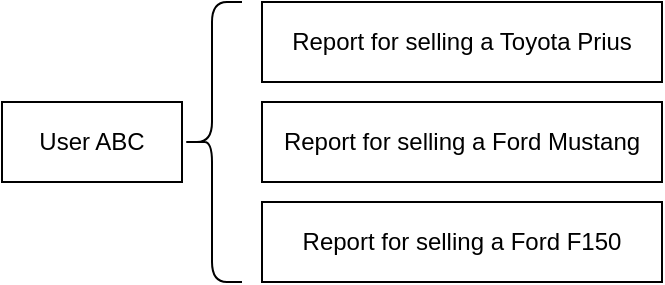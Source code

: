 <mxfile pages="31">
    <diagram id="ukmLsTbK9T2ns6Wof-Cr" name="01 - relation">
        <mxGraphModel dx="215" dy="926" grid="1" gridSize="10" guides="1" tooltips="1" connect="1" arrows="1" fold="1" page="1" pageScale="1" pageWidth="1920" pageHeight="1200" math="0" shadow="0">
            <root>
                <mxCell id="0"/>
                <mxCell id="1" parent="0"/>
                <mxCell id="OmzWWLbk3nkVUAtFrcbb-1" value="User ABC" style="rounded=0;whiteSpace=wrap;html=1;" parent="1" vertex="1">
                    <mxGeometry x="550" y="380" width="90" height="40" as="geometry"/>
                </mxCell>
                <mxCell id="OmzWWLbk3nkVUAtFrcbb-2" value="Report for selling a Toyota Prius" style="rounded=0;whiteSpace=wrap;html=1;" parent="1" vertex="1">
                    <mxGeometry x="680" y="330" width="200" height="40" as="geometry"/>
                </mxCell>
                <mxCell id="OmzWWLbk3nkVUAtFrcbb-3" value="Report for selling a Ford Mustang" style="rounded=0;whiteSpace=wrap;html=1;" parent="1" vertex="1">
                    <mxGeometry x="680" y="380" width="200" height="40" as="geometry"/>
                </mxCell>
                <mxCell id="OmzWWLbk3nkVUAtFrcbb-4" value="Report for selling a Ford F150" style="rounded=0;whiteSpace=wrap;html=1;" parent="1" vertex="1">
                    <mxGeometry x="680" y="430" width="200" height="40" as="geometry"/>
                </mxCell>
                <mxCell id="OmzWWLbk3nkVUAtFrcbb-5" value="" style="shape=curlyBracket;whiteSpace=wrap;html=1;rounded=1;" parent="1" vertex="1">
                    <mxGeometry x="640" y="330" width="30" height="140" as="geometry"/>
                </mxCell>
            </root>
        </mxGraphModel>
    </diagram>
    <diagram name="02 - term" id="PcL7LkR29NsHKuhgHdpB">
        <mxGraphModel dx="477" dy="294" grid="1" gridSize="10" guides="1" tooltips="1" connect="1" arrows="1" fold="1" page="1" pageScale="1" pageWidth="1920" pageHeight="1200" math="0" shadow="0">
            <root>
                <mxCell id="NIL6RVPzUE4JxKkWpGgR-0"/>
                <mxCell id="NIL6RVPzUE4JxKkWpGgR-1" parent="NIL6RVPzUE4JxKkWpGgR-0"/>
                <mxCell id="NIL6RVPzUE4JxKkWpGgR-2" value="User ABC" style="rounded=0;whiteSpace=wrap;html=1;" vertex="1" parent="NIL6RVPzUE4JxKkWpGgR-1">
                    <mxGeometry x="550" y="380" width="90" height="40" as="geometry"/>
                </mxCell>
                <mxCell id="NIL6RVPzUE4JxKkWpGgR-3" value="Report for selling a Toyota Prius" style="rounded=0;whiteSpace=wrap;html=1;" vertex="1" parent="NIL6RVPzUE4JxKkWpGgR-1">
                    <mxGeometry x="680" y="330" width="200" height="40" as="geometry"/>
                </mxCell>
                <mxCell id="NIL6RVPzUE4JxKkWpGgR-4" value="Report for selling a Ford Mustang" style="rounded=0;whiteSpace=wrap;html=1;" vertex="1" parent="NIL6RVPzUE4JxKkWpGgR-1">
                    <mxGeometry x="680" y="380" width="200" height="40" as="geometry"/>
                </mxCell>
                <mxCell id="NIL6RVPzUE4JxKkWpGgR-5" value="Report for selling a Ford F150" style="rounded=0;whiteSpace=wrap;html=1;" vertex="1" parent="NIL6RVPzUE4JxKkWpGgR-1">
                    <mxGeometry x="680" y="430" width="200" height="40" as="geometry"/>
                </mxCell>
                <mxCell id="NIL6RVPzUE4JxKkWpGgR-6" value="" style="shape=curlyBracket;whiteSpace=wrap;html=1;rounded=1;" vertex="1" parent="NIL6RVPzUE4JxKkWpGgR-1">
                    <mxGeometry x="640" y="330" width="30" height="140" as="geometry"/>
                </mxCell>
                <mxCell id="NIL6RVPzUE4JxKkWpGgR-7" value="one user has many reports" style="rounded=0;whiteSpace=wrap;html=1;fillColor=#dae8fc;strokeColor=#6c8ebf;fontSize=16;" vertex="1" parent="NIL6RVPzUE4JxKkWpGgR-1">
                    <mxGeometry x="520" y="480" width="120" height="70" as="geometry"/>
                </mxCell>
                <mxCell id="NIL6RVPzUE4JxKkWpGgR-8" value="many reports have one user" style="rounded=0;whiteSpace=wrap;html=1;fillColor=#dae8fc;strokeColor=#6c8ebf;fontSize=16;" vertex="1" parent="NIL6RVPzUE4JxKkWpGgR-1">
                    <mxGeometry x="740" y="480" width="120" height="70" as="geometry"/>
                </mxCell>
            </root>
        </mxGraphModel>
    </diagram>
    <diagram id="Dq6hBmrMF2TmA9kkBX0X" name="04 - db">
        <mxGraphModel dx="469" dy="289" grid="1" gridSize="10" guides="1" tooltips="1" connect="1" arrows="1" fold="1" page="1" pageScale="1" pageWidth="1920" pageHeight="1200" math="0" shadow="0">
            <root>
                <mxCell id="PT-YX73cOG4d5bhk5k4x-0"/>
                <mxCell id="PT-YX73cOG4d5bhk5k4x-1" parent="PT-YX73cOG4d5bhk5k4x-0"/>
                <mxCell id="PT-YX73cOG4d5bhk5k4x-2" value="SQL Database" style="rounded=0;whiteSpace=wrap;html=1;fontSize=15;align=center;fillColor=#e1d5e7;strokeColor=#9673a6;fontStyle=1" vertex="1" parent="PT-YX73cOG4d5bhk5k4x-1">
                    <mxGeometry x="505" y="440" width="465" height="20" as="geometry"/>
                </mxCell>
                <mxCell id="PT-YX73cOG4d5bhk5k4x-3" value="" style="rounded=0;whiteSpace=wrap;html=1;fontSize=15;align=center;fillColor=#e1d5e7;strokeColor=#9673a6;" vertex="1" parent="PT-YX73cOG4d5bhk5k4x-1">
                    <mxGeometry x="505" y="460" width="465" height="150" as="geometry"/>
                </mxCell>
                <mxCell id="PT-YX73cOG4d5bhk5k4x-4" value="Table of users" style="rounded=0;whiteSpace=wrap;html=1;fontSize=15;align=center;fillColor=#d5e8d4;strokeColor=#82b366;" vertex="1" parent="PT-YX73cOG4d5bhk5k4x-1">
                    <mxGeometry x="750" y="470" width="210" height="20" as="geometry"/>
                </mxCell>
                <mxCell id="PT-YX73cOG4d5bhk5k4x-5" value="&lt;i style=&quot;font-size: 11px&quot;&gt;id&lt;br&gt;number&lt;br style=&quot;font-size: 11px&quot;&gt;&lt;/i&gt;" style="rounded=0;whiteSpace=wrap;html=1;fontSize=11;align=center;fillColor=#dae8fc;strokeColor=#6c8ebf;" vertex="1" parent="PT-YX73cOG4d5bhk5k4x-1">
                    <mxGeometry x="750" y="490" width="70" height="30" as="geometry"/>
                </mxCell>
                <mxCell id="PT-YX73cOG4d5bhk5k4x-6" value="&lt;i style=&quot;font-size: 11px&quot;&gt;email&lt;br&gt;string&lt;br style=&quot;font-size: 11px&quot;&gt;&lt;/i&gt;" style="rounded=0;whiteSpace=wrap;html=1;fontSize=11;align=center;fillColor=#dae8fc;strokeColor=#6c8ebf;" vertex="1" parent="PT-YX73cOG4d5bhk5k4x-1">
                    <mxGeometry x="820" y="490" width="70" height="30" as="geometry"/>
                </mxCell>
                <mxCell id="PT-YX73cOG4d5bhk5k4x-7" value="&lt;span style=&quot;font-size: 11px&quot;&gt;1&lt;br style=&quot;font-size: 11px&quot;&gt;&lt;/span&gt;" style="rounded=0;whiteSpace=wrap;html=1;fontSize=11;align=center;fontStyle=0" vertex="1" parent="PT-YX73cOG4d5bhk5k4x-1">
                    <mxGeometry x="750" y="520" width="70" height="20" as="geometry"/>
                </mxCell>
                <mxCell id="PT-YX73cOG4d5bhk5k4x-8" value="&lt;span style=&quot;font-size: 8px&quot;&gt;a@a.com&lt;br style=&quot;font-size: 8px&quot;&gt;&lt;/span&gt;" style="rounded=0;whiteSpace=wrap;html=1;fontSize=8;align=center;fontStyle=0" vertex="1" parent="PT-YX73cOG4d5bhk5k4x-1">
                    <mxGeometry x="820" y="520" width="70" height="20" as="geometry"/>
                </mxCell>
                <mxCell id="PT-YX73cOG4d5bhk5k4x-9" value="&lt;span style=&quot;font-size: 11px&quot;&gt;2&lt;br style=&quot;font-size: 11px&quot;&gt;&lt;/span&gt;" style="rounded=0;whiteSpace=wrap;html=1;fontSize=11;align=center;fontStyle=0" vertex="1" parent="PT-YX73cOG4d5bhk5k4x-1">
                    <mxGeometry x="750" y="540" width="70" height="20" as="geometry"/>
                </mxCell>
                <mxCell id="PT-YX73cOG4d5bhk5k4x-10" value="&lt;span style=&quot;font-size: 8px&quot;&gt;b@b.com&lt;br style=&quot;font-size: 8px&quot;&gt;&lt;/span&gt;" style="rounded=0;whiteSpace=wrap;html=1;fontSize=8;align=center;fontStyle=0" vertex="1" parent="PT-YX73cOG4d5bhk5k4x-1">
                    <mxGeometry x="820" y="540" width="70" height="20" as="geometry"/>
                </mxCell>
                <mxCell id="PT-YX73cOG4d5bhk5k4x-15" value="Table of reports" style="rounded=0;whiteSpace=wrap;html=1;fontSize=15;align=center;fillColor=#d5e8d4;strokeColor=#82b366;" vertex="1" parent="PT-YX73cOG4d5bhk5k4x-1">
                    <mxGeometry x="520" y="470" width="190" height="20" as="geometry"/>
                </mxCell>
                <mxCell id="PT-YX73cOG4d5bhk5k4x-16" value="&lt;i style=&quot;font-size: 11px&quot;&gt;id&lt;br&gt;number&lt;br style=&quot;font-size: 11px&quot;&gt;&lt;/i&gt;" style="rounded=0;whiteSpace=wrap;html=1;fontSize=11;align=center;fillColor=#dae8fc;strokeColor=#6c8ebf;" vertex="1" parent="PT-YX73cOG4d5bhk5k4x-1">
                    <mxGeometry x="520" y="490" width="70" height="30" as="geometry"/>
                </mxCell>
                <mxCell id="PT-YX73cOG4d5bhk5k4x-17" value="&lt;i style=&quot;font-size: 11px&quot;&gt;price&lt;br&gt;number&lt;br style=&quot;font-size: 11px&quot;&gt;&lt;/i&gt;" style="rounded=0;whiteSpace=wrap;html=1;fontSize=11;align=center;fillColor=#dae8fc;strokeColor=#6c8ebf;" vertex="1" parent="PT-YX73cOG4d5bhk5k4x-1">
                    <mxGeometry x="590" y="490" width="70" height="30" as="geometry"/>
                </mxCell>
                <mxCell id="PT-YX73cOG4d5bhk5k4x-18" value="&lt;span style=&quot;font-size: 11px&quot;&gt;1&lt;br style=&quot;font-size: 11px&quot;&gt;&lt;/span&gt;" style="rounded=0;whiteSpace=wrap;html=1;fontSize=11;align=center;fontStyle=0" vertex="1" parent="PT-YX73cOG4d5bhk5k4x-1">
                    <mxGeometry x="520" y="520" width="70" height="20" as="geometry"/>
                </mxCell>
                <mxCell id="PT-YX73cOG4d5bhk5k4x-19" value="&lt;span style=&quot;font-size: 8px&quot;&gt;5000&lt;br style=&quot;font-size: 8px&quot;&gt;&lt;/span&gt;" style="rounded=0;whiteSpace=wrap;html=1;fontSize=8;align=center;fontStyle=0" vertex="1" parent="PT-YX73cOG4d5bhk5k4x-1">
                    <mxGeometry x="590" y="520" width="70" height="20" as="geometry"/>
                </mxCell>
                <mxCell id="PT-YX73cOG4d5bhk5k4x-20" value="&lt;span style=&quot;font-size: 11px&quot;&gt;2&lt;br style=&quot;font-size: 11px&quot;&gt;&lt;/span&gt;" style="rounded=0;whiteSpace=wrap;html=1;fontSize=11;align=center;fontStyle=0" vertex="1" parent="PT-YX73cOG4d5bhk5k4x-1">
                    <mxGeometry x="520" y="540" width="70" height="20" as="geometry"/>
                </mxCell>
                <mxCell id="PT-YX73cOG4d5bhk5k4x-21" value="&lt;span style=&quot;font-size: 8px&quot;&gt;7500&lt;br style=&quot;font-size: 8px&quot;&gt;&lt;/span&gt;" style="rounded=0;whiteSpace=wrap;html=1;fontSize=8;align=center;fontStyle=0" vertex="1" parent="PT-YX73cOG4d5bhk5k4x-1">
                    <mxGeometry x="590" y="540" width="70" height="20" as="geometry"/>
                </mxCell>
                <mxCell id="PT-YX73cOG4d5bhk5k4x-22" value="&lt;span style=&quot;font-size: 11px&quot;&gt;3&lt;br style=&quot;font-size: 11px&quot;&gt;&lt;/span&gt;" style="rounded=0;whiteSpace=wrap;html=1;fontSize=11;align=center;fontStyle=0" vertex="1" parent="PT-YX73cOG4d5bhk5k4x-1">
                    <mxGeometry x="520" y="560" width="70" height="20" as="geometry"/>
                </mxCell>
                <mxCell id="PT-YX73cOG4d5bhk5k4x-23" value="&lt;span style=&quot;font-size: 8px&quot;&gt;8000&lt;br style=&quot;font-size: 8px&quot;&gt;&lt;/span&gt;" style="rounded=0;whiteSpace=wrap;html=1;fontSize=8;align=center;fontStyle=0" vertex="1" parent="PT-YX73cOG4d5bhk5k4x-1">
                    <mxGeometry x="590" y="560" width="70" height="20" as="geometry"/>
                </mxCell>
                <mxCell id="PT-YX73cOG4d5bhk5k4x-24" value="&lt;i style=&quot;font-size: 11px&quot;&gt;userId&lt;br&gt;number&lt;br style=&quot;font-size: 11px&quot;&gt;&lt;/i&gt;" style="rounded=0;whiteSpace=wrap;html=1;fontSize=11;align=center;fillColor=#dae8fc;strokeColor=#6c8ebf;" vertex="1" parent="PT-YX73cOG4d5bhk5k4x-1">
                    <mxGeometry x="660" y="490" width="50" height="30" as="geometry"/>
                </mxCell>
                <mxCell id="DVhc-HuykfEO2VtXZ1e9-0" style="edgeStyle=orthogonalEdgeStyle;rounded=0;orthogonalLoop=1;jettySize=auto;html=1;exitX=1;exitY=0.5;exitDx=0;exitDy=0;entryX=0;entryY=0.5;entryDx=0;entryDy=0;fontSize=16;" edge="1" parent="PT-YX73cOG4d5bhk5k4x-1" source="PT-YX73cOG4d5bhk5k4x-25" target="PT-YX73cOG4d5bhk5k4x-7">
                    <mxGeometry relative="1" as="geometry"/>
                </mxCell>
                <mxCell id="PT-YX73cOG4d5bhk5k4x-25" value="&lt;span style=&quot;font-size: 8px&quot;&gt;1&lt;br style=&quot;font-size: 8px&quot;&gt;&lt;/span&gt;" style="rounded=0;whiteSpace=wrap;html=1;fontSize=8;align=center;fontStyle=0" vertex="1" parent="PT-YX73cOG4d5bhk5k4x-1">
                    <mxGeometry x="660" y="520" width="50" height="20" as="geometry"/>
                </mxCell>
                <mxCell id="DVhc-HuykfEO2VtXZ1e9-1" style="edgeStyle=orthogonalEdgeStyle;rounded=0;orthogonalLoop=1;jettySize=auto;html=1;exitX=1;exitY=0.5;exitDx=0;exitDy=0;entryX=0;entryY=0.5;entryDx=0;entryDy=0;fontSize=16;" edge="1" parent="PT-YX73cOG4d5bhk5k4x-1" source="PT-YX73cOG4d5bhk5k4x-26" target="PT-YX73cOG4d5bhk5k4x-7">
                    <mxGeometry relative="1" as="geometry"/>
                </mxCell>
                <mxCell id="PT-YX73cOG4d5bhk5k4x-26" value="&lt;span style=&quot;font-size: 8px&quot;&gt;1&lt;br style=&quot;font-size: 8px&quot;&gt;&lt;/span&gt;" style="rounded=0;whiteSpace=wrap;html=1;fontSize=8;align=center;fontStyle=0" vertex="1" parent="PT-YX73cOG4d5bhk5k4x-1">
                    <mxGeometry x="660" y="540" width="50" height="20" as="geometry"/>
                </mxCell>
                <mxCell id="DVhc-HuykfEO2VtXZ1e9-2" style="edgeStyle=orthogonalEdgeStyle;rounded=0;orthogonalLoop=1;jettySize=auto;html=1;exitX=1;exitY=0.5;exitDx=0;exitDy=0;entryX=0;entryY=0.5;entryDx=0;entryDy=0;fontSize=16;" edge="1" parent="PT-YX73cOG4d5bhk5k4x-1" source="PT-YX73cOG4d5bhk5k4x-27" target="PT-YX73cOG4d5bhk5k4x-9">
                    <mxGeometry relative="1" as="geometry">
                        <Array as="points">
                            <mxPoint x="740" y="570"/>
                            <mxPoint x="740" y="550"/>
                        </Array>
                    </mxGeometry>
                </mxCell>
                <mxCell id="PT-YX73cOG4d5bhk5k4x-27" value="&lt;span style=&quot;font-size: 8px&quot;&gt;2&lt;br style=&quot;font-size: 8px&quot;&gt;&lt;/span&gt;" style="rounded=0;whiteSpace=wrap;html=1;fontSize=8;align=center;fontStyle=0" vertex="1" parent="PT-YX73cOG4d5bhk5k4x-1">
                    <mxGeometry x="660" y="560" width="50" height="20" as="geometry"/>
                </mxCell>
                <mxCell id="PT-YX73cOG4d5bhk5k4x-28" value="&lt;i style=&quot;font-size: 11px&quot;&gt;password&lt;br&gt;string&lt;br style=&quot;font-size: 11px&quot;&gt;&lt;/i&gt;" style="rounded=0;whiteSpace=wrap;html=1;fontSize=11;align=center;fillColor=#dae8fc;strokeColor=#6c8ebf;" vertex="1" parent="PT-YX73cOG4d5bhk5k4x-1">
                    <mxGeometry x="890" y="490" width="70" height="30" as="geometry"/>
                </mxCell>
                <mxCell id="PT-YX73cOG4d5bhk5k4x-29" value="&lt;span style=&quot;font-size: 8px&quot;&gt;a&lt;br style=&quot;font-size: 8px&quot;&gt;&lt;/span&gt;" style="rounded=0;whiteSpace=wrap;html=1;fontSize=8;align=center;fontStyle=0" vertex="1" parent="PT-YX73cOG4d5bhk5k4x-1">
                    <mxGeometry x="890" y="520" width="70" height="20" as="geometry"/>
                </mxCell>
                <mxCell id="PT-YX73cOG4d5bhk5k4x-30" value="&lt;span style=&quot;font-size: 8px&quot;&gt;b&lt;br style=&quot;font-size: 8px&quot;&gt;&lt;/span&gt;" style="rounded=0;whiteSpace=wrap;html=1;fontSize=8;align=center;fontStyle=0" vertex="1" parent="PT-YX73cOG4d5bhk5k4x-1">
                    <mxGeometry x="890" y="540" width="70" height="20" as="geometry"/>
                </mxCell>
            </root>
        </mxGraphModel>
    </diagram>
    <diagram id="liL52aIyV18TyWsny6ih" name="03 - relation">
        <mxGraphModel dx="916" dy="926" grid="1" gridSize="10" guides="1" tooltips="1" connect="1" arrows="1" fold="1" page="1" pageScale="1" pageWidth="1920" pageHeight="1200" math="0" shadow="0">
            <root>
                <mxCell id="SL4JFDreHO4v5Kftp2NA-0"/>
                <mxCell id="SL4JFDreHO4v5Kftp2NA-1" parent="SL4JFDreHO4v5Kftp2NA-0"/>
                <mxCell id="SL4JFDreHO4v5Kftp2NA-2" value="class User" style="rounded=0;whiteSpace=wrap;html=1;fontSize=16;fillColor=#dae8fc;strokeColor=#6c8ebf;fontStyle=1" parent="SL4JFDreHO4v5Kftp2NA-1" vertex="1">
                    <mxGeometry x="540" y="340" width="380" height="30" as="geometry"/>
                </mxCell>
                <mxCell id="SL4JFDreHO4v5Kftp2NA-3" value="@OneToMany(() =&amp;gt; Report, report =&amp;gt; report.user)&lt;br style=&quot;font-size: 15px;&quot;&gt;reports: Report[]" style="rounded=0;whiteSpace=wrap;html=1;fontSize=15;fillColor=#dae8fc;strokeColor=#6c8ebf;align=left;" parent="SL4JFDreHO4v5Kftp2NA-1" vertex="1">
                    <mxGeometry x="540" y="370" width="380" height="50" as="geometry"/>
                </mxCell>
                <mxCell id="SL4JFDreHO4v5Kftp2NA-4" value="class Report" style="rounded=0;whiteSpace=wrap;html=1;fontSize=16;fillColor=#dae8fc;strokeColor=#6c8ebf;fontStyle=1" parent="SL4JFDreHO4v5Kftp2NA-1" vertex="1">
                    <mxGeometry x="960" y="340" width="380" height="30" as="geometry"/>
                </mxCell>
                <mxCell id="SL4JFDreHO4v5Kftp2NA-5" value="@ManyToOne(() =&amp;gt; User, user =&amp;gt; user.reports)&lt;br style=&quot;font-size: 15px&quot;&gt;user: User" style="rounded=0;whiteSpace=wrap;html=1;fontSize=15;fillColor=#dae8fc;strokeColor=#6c8ebf;align=left;" parent="SL4JFDreHO4v5Kftp2NA-1" vertex="1">
                    <mxGeometry x="960" y="370" width="380" height="50" as="geometry"/>
                </mxCell>
                <mxCell id="SL4JFDreHO4v5Kftp2NA-7" value="" style="rounded=0;whiteSpace=wrap;html=1;fontSize=15;align=center;strokeColor=#b85450;fillColor=none;" parent="SL4JFDreHO4v5Kftp2NA-1" vertex="1">
                    <mxGeometry x="556" y="379" width="83" height="18" as="geometry"/>
                </mxCell>
                <mxCell id="SL4JFDreHO4v5Kftp2NA-9" style="edgeStyle=orthogonalEdgeStyle;rounded=0;orthogonalLoop=1;jettySize=auto;html=1;exitX=0.5;exitY=0;exitDx=0;exitDy=0;fontSize=15;" parent="SL4JFDreHO4v5Kftp2NA-1" source="SL4JFDreHO4v5Kftp2NA-8" target="SL4JFDreHO4v5Kftp2NA-7" edge="1">
                    <mxGeometry relative="1" as="geometry"/>
                </mxCell>
                <mxCell id="SL4JFDreHO4v5Kftp2NA-8" value="One user has many reports" style="rounded=0;whiteSpace=wrap;html=1;fontSize=15;align=center;strokeColor=#b85450;fillColor=#f8cecc;" parent="SL4JFDreHO4v5Kftp2NA-1" vertex="1">
                    <mxGeometry x="510" y="450" width="114" height="60" as="geometry"/>
                </mxCell>
                <mxCell id="SL4JFDreHO4v5Kftp2NA-12" style="edgeStyle=orthogonalEdgeStyle;rounded=0;orthogonalLoop=1;jettySize=auto;html=1;exitX=0.5;exitY=0;exitDx=0;exitDy=0;fontSize=15;" parent="SL4JFDreHO4v5Kftp2NA-1" source="SL4JFDreHO4v5Kftp2NA-10" target="SL4JFDreHO4v5Kftp2NA-11" edge="1">
                    <mxGeometry relative="1" as="geometry"/>
                </mxCell>
                <mxCell id="SL4JFDreHO4v5Kftp2NA-10" value="Function that returns the target entity" style="rounded=0;whiteSpace=wrap;html=1;fontSize=15;align=center;strokeColor=#b85450;fillColor=#f8cecc;" parent="SL4JFDreHO4v5Kftp2NA-1" vertex="1">
                    <mxGeometry x="650" y="450" width="114" height="60" as="geometry"/>
                </mxCell>
                <mxCell id="SL4JFDreHO4v5Kftp2NA-11" value="" style="rounded=0;whiteSpace=wrap;html=1;fontSize=15;align=center;strokeColor=#b85450;fillColor=none;" parent="SL4JFDreHO4v5Kftp2NA-1" vertex="1">
                    <mxGeometry x="642" y="379" width="83" height="18" as="geometry"/>
                </mxCell>
                <mxCell id="SL4JFDreHO4v5Kftp2NA-13" value="" style="rounded=0;whiteSpace=wrap;html=1;fontSize=15;align=center;strokeColor=#b85450;fillColor=none;" parent="SL4JFDreHO4v5Kftp2NA-1" vertex="1">
                    <mxGeometry x="730" y="379" width="140" height="18" as="geometry"/>
                </mxCell>
                <mxCell id="SL4JFDreHO4v5Kftp2NA-15" style="edgeStyle=orthogonalEdgeStyle;rounded=0;orthogonalLoop=1;jettySize=auto;html=1;exitX=0.5;exitY=0;exitDx=0;exitDy=0;fontSize=15;" parent="SL4JFDreHO4v5Kftp2NA-1" source="SL4JFDreHO4v5Kftp2NA-14" target="SL4JFDreHO4v5Kftp2NA-13" edge="1">
                    <mxGeometry relative="1" as="geometry"/>
                </mxCell>
                <mxCell id="SL4JFDreHO4v5Kftp2NA-14" value="Given a report, here&#39;s how to get a user" style="rounded=0;whiteSpace=wrap;html=1;fontSize=15;align=center;strokeColor=#b85450;fillColor=#f8cecc;" parent="SL4JFDreHO4v5Kftp2NA-1" vertex="1">
                    <mxGeometry x="790" y="450" width="114" height="60" as="geometry"/>
                </mxCell>
                <mxCell id="SL4JFDreHO4v5Kftp2NA-16" value="" style="rounded=0;whiteSpace=wrap;html=1;fontSize=15;align=center;strokeColor=#b85450;fillColor=none;" parent="SL4JFDreHO4v5Kftp2NA-1" vertex="1">
                    <mxGeometry x="976" y="379" width="83" height="18" as="geometry"/>
                </mxCell>
                <mxCell id="SL4JFDreHO4v5Kftp2NA-17" style="edgeStyle=orthogonalEdgeStyle;rounded=0;orthogonalLoop=1;jettySize=auto;html=1;exitX=0.5;exitY=0;exitDx=0;exitDy=0;fontSize=15;" parent="SL4JFDreHO4v5Kftp2NA-1" source="SL4JFDreHO4v5Kftp2NA-18" target="SL4JFDreHO4v5Kftp2NA-16" edge="1">
                    <mxGeometry relative="1" as="geometry"/>
                </mxCell>
                <mxCell id="SL4JFDreHO4v5Kftp2NA-18" value="Many reports belong to one user" style="rounded=0;whiteSpace=wrap;html=1;fontSize=15;align=center;strokeColor=#b85450;fillColor=#f8cecc;" parent="SL4JFDreHO4v5Kftp2NA-1" vertex="1">
                    <mxGeometry x="945" y="450" width="114" height="60" as="geometry"/>
                </mxCell>
                <mxCell id="SL4JFDreHO4v5Kftp2NA-19" style="edgeStyle=orthogonalEdgeStyle;rounded=0;orthogonalLoop=1;jettySize=auto;html=1;exitX=0.5;exitY=0;exitDx=0;exitDy=0;fontSize=15;" parent="SL4JFDreHO4v5Kftp2NA-1" source="SL4JFDreHO4v5Kftp2NA-20" target="SL4JFDreHO4v5Kftp2NA-21" edge="1">
                    <mxGeometry relative="1" as="geometry"/>
                </mxCell>
                <mxCell id="SL4JFDreHO4v5Kftp2NA-20" value="Function that returns the target entity" style="rounded=0;whiteSpace=wrap;html=1;fontSize=15;align=center;strokeColor=#b85450;fillColor=#f8cecc;" parent="SL4JFDreHO4v5Kftp2NA-1" vertex="1">
                    <mxGeometry x="1070" y="450" width="114" height="60" as="geometry"/>
                </mxCell>
                <mxCell id="SL4JFDreHO4v5Kftp2NA-21" value="" style="rounded=0;whiteSpace=wrap;html=1;fontSize=15;align=center;strokeColor=#b85450;fillColor=none;" parent="SL4JFDreHO4v5Kftp2NA-1" vertex="1">
                    <mxGeometry x="1062" y="379" width="68" height="18" as="geometry"/>
                </mxCell>
                <mxCell id="SL4JFDreHO4v5Kftp2NA-22" value="" style="rounded=0;whiteSpace=wrap;html=1;fontSize=15;align=center;strokeColor=#b85450;fillColor=none;" parent="SL4JFDreHO4v5Kftp2NA-1" vertex="1">
                    <mxGeometry x="1135" y="379" width="150" height="18" as="geometry"/>
                </mxCell>
                <mxCell id="SL4JFDreHO4v5Kftp2NA-23" style="edgeStyle=orthogonalEdgeStyle;rounded=0;orthogonalLoop=1;jettySize=auto;html=1;exitX=0.5;exitY=0;exitDx=0;exitDy=0;fontSize=15;" parent="SL4JFDreHO4v5Kftp2NA-1" source="SL4JFDreHO4v5Kftp2NA-24" target="SL4JFDreHO4v5Kftp2NA-22" edge="1">
                    <mxGeometry relative="1" as="geometry"/>
                </mxCell>
                <mxCell id="SL4JFDreHO4v5Kftp2NA-24" value="Given a user, here&#39;s how to get the reports tied to them" style="rounded=0;whiteSpace=wrap;html=1;fontSize=12;align=center;strokeColor=#b85450;fillColor=#f8cecc;" parent="SL4JFDreHO4v5Kftp2NA-1" vertex="1">
                    <mxGeometry x="1210" y="450" width="114" height="60" as="geometry"/>
                </mxCell>
            </root>
        </mxGraphModel>
    </diagram>
    <diagram name="07 - migration" id="WHptxsLdCIbjW3uJHqNA">
        <mxGraphModel dx="916" dy="926" grid="1" gridSize="10" guides="1" tooltips="1" connect="1" arrows="1" fold="1" page="1" pageScale="1" pageWidth="1920" pageHeight="1200" math="0" shadow="0">
            <root>
                <mxCell id="DPOK-eAo2kEUXXuzsKID-0"/>
                <mxCell id="DPOK-eAo2kEUXXuzsKID-1" parent="DPOK-eAo2kEUXXuzsKID-0"/>
                <mxCell id="DPOK-eAo2kEUXXuzsKID-7" value="SQL Database" style="rounded=0;whiteSpace=wrap;html=1;fontSize=15;align=center;fillColor=#e1d5e7;strokeColor=#9673a6;fontStyle=1" parent="DPOK-eAo2kEUXXuzsKID-1" vertex="1">
                    <mxGeometry x="770" y="340" width="220" height="20" as="geometry"/>
                </mxCell>
                <mxCell id="DPOK-eAo2kEUXXuzsKID-34" style="edgeStyle=orthogonalEdgeStyle;rounded=0;orthogonalLoop=1;jettySize=auto;html=1;exitX=0.5;exitY=1;exitDx=0;exitDy=0;entryX=0.5;entryY=0;entryDx=0;entryDy=0;fontSize=13;" parent="DPOK-eAo2kEUXXuzsKID-1" source="DPOK-eAo2kEUXXuzsKID-8" target="DPOK-eAo2kEUXXuzsKID-22" edge="1">
                    <mxGeometry relative="1" as="geometry"/>
                </mxCell>
                <mxCell id="DPOK-eAo2kEUXXuzsKID-8" value="" style="rounded=0;whiteSpace=wrap;html=1;fontSize=15;align=center;fillColor=#e1d5e7;strokeColor=#9673a6;" parent="DPOK-eAo2kEUXXuzsKID-1" vertex="1">
                    <mxGeometry x="770" y="360" width="220" height="110" as="geometry"/>
                </mxCell>
                <mxCell id="DPOK-eAo2kEUXXuzsKID-9" value="Table of Users" style="rounded=0;whiteSpace=wrap;html=1;fontSize=15;align=center;fillColor=#d5e8d4;strokeColor=#82b366;" parent="DPOK-eAo2kEUXXuzsKID-1" vertex="1">
                    <mxGeometry x="785" y="370" width="190" height="20" as="geometry"/>
                </mxCell>
                <mxCell id="DPOK-eAo2kEUXXuzsKID-10" value="&lt;i style=&quot;font-size: 11px&quot;&gt;id&lt;br&gt;number&lt;br style=&quot;font-size: 11px&quot;&gt;&lt;/i&gt;" style="rounded=0;whiteSpace=wrap;html=1;fontSize=11;align=center;fillColor=#dae8fc;strokeColor=#6c8ebf;" parent="DPOK-eAo2kEUXXuzsKID-1" vertex="1">
                    <mxGeometry x="785" y="390" width="50" height="30" as="geometry"/>
                </mxCell>
                <mxCell id="DPOK-eAo2kEUXXuzsKID-11" value="&lt;i style=&quot;font-size: 11px&quot;&gt;email&lt;br&gt;string&lt;br style=&quot;font-size: 11px&quot;&gt;&lt;/i&gt;" style="rounded=0;whiteSpace=wrap;html=1;fontSize=11;align=center;fillColor=#dae8fc;strokeColor=#6c8ebf;" parent="DPOK-eAo2kEUXXuzsKID-1" vertex="1">
                    <mxGeometry x="835" y="390" width="70" height="30" as="geometry"/>
                </mxCell>
                <mxCell id="DPOK-eAo2kEUXXuzsKID-12" value="&lt;span style=&quot;font-size: 11px&quot;&gt;1&lt;br style=&quot;font-size: 11px&quot;&gt;&lt;/span&gt;" style="rounded=0;whiteSpace=wrap;html=1;fontSize=11;align=center;fontStyle=0" parent="DPOK-eAo2kEUXXuzsKID-1" vertex="1">
                    <mxGeometry x="785" y="420" width="50" height="20" as="geometry"/>
                </mxCell>
                <mxCell id="DPOK-eAo2kEUXXuzsKID-13" value="&lt;span style=&quot;font-size: 8px&quot;&gt;a@a.com&lt;br style=&quot;font-size: 8px&quot;&gt;&lt;/span&gt;" style="rounded=0;whiteSpace=wrap;html=1;fontSize=8;align=center;fontStyle=0" parent="DPOK-eAo2kEUXXuzsKID-1" vertex="1">
                    <mxGeometry x="835" y="420" width="70" height="20" as="geometry"/>
                </mxCell>
                <mxCell id="DPOK-eAo2kEUXXuzsKID-14" value="&lt;span style=&quot;font-size: 11px&quot;&gt;2&lt;br style=&quot;font-size: 11px&quot;&gt;&lt;/span&gt;" style="rounded=0;whiteSpace=wrap;html=1;fontSize=11;align=center;fontStyle=0" parent="DPOK-eAo2kEUXXuzsKID-1" vertex="1">
                    <mxGeometry x="785" y="440" width="50" height="20" as="geometry"/>
                </mxCell>
                <mxCell id="DPOK-eAo2kEUXXuzsKID-15" value="&lt;span style=&quot;font-size: 8px&quot;&gt;b@b.com&lt;br style=&quot;font-size: 8px&quot;&gt;&lt;/span&gt;" style="rounded=0;whiteSpace=wrap;html=1;fontSize=8;align=center;fontStyle=0" parent="DPOK-eAo2kEUXXuzsKID-1" vertex="1">
                    <mxGeometry x="835" y="440" width="70" height="20" as="geometry"/>
                </mxCell>
                <mxCell id="DPOK-eAo2kEUXXuzsKID-18" value="&lt;i style=&quot;font-size: 11px&quot;&gt;password&lt;br&gt;string&lt;br style=&quot;font-size: 11px&quot;&gt;&lt;/i&gt;" style="rounded=0;whiteSpace=wrap;html=1;fontSize=11;align=center;fillColor=#dae8fc;strokeColor=#6c8ebf;" parent="DPOK-eAo2kEUXXuzsKID-1" vertex="1">
                    <mxGeometry x="905" y="390" width="70" height="30" as="geometry"/>
                </mxCell>
                <mxCell id="DPOK-eAo2kEUXXuzsKID-19" value="&lt;span style=&quot;font-size: 8px&quot;&gt;asdf&lt;br style=&quot;font-size: 8px&quot;&gt;&lt;/span&gt;" style="rounded=0;whiteSpace=wrap;html=1;fontSize=8;align=center;fontStyle=0" parent="DPOK-eAo2kEUXXuzsKID-1" vertex="1">
                    <mxGeometry x="905" y="420" width="70" height="20" as="geometry"/>
                </mxCell>
                <mxCell id="DPOK-eAo2kEUXXuzsKID-20" value="&lt;span style=&quot;font-size: 8px&quot;&gt;asdf&lt;br style=&quot;font-size: 8px&quot;&gt;&lt;/span&gt;" style="rounded=0;whiteSpace=wrap;html=1;fontSize=8;align=center;fontStyle=0" parent="DPOK-eAo2kEUXXuzsKID-1" vertex="1">
                    <mxGeometry x="905" y="440" width="70" height="20" as="geometry"/>
                </mxCell>
                <mxCell id="DPOK-eAo2kEUXXuzsKID-22" value="SQL Database" style="rounded=0;whiteSpace=wrap;html=1;fontSize=15;align=center;fillColor=#e1d5e7;strokeColor=#9673a6;fontStyle=1" parent="DPOK-eAo2kEUXXuzsKID-1" vertex="1">
                    <mxGeometry x="735" y="530" width="290" height="20" as="geometry"/>
                </mxCell>
                <mxCell id="DPOK-eAo2kEUXXuzsKID-23" value="" style="rounded=0;whiteSpace=wrap;html=1;fontSize=15;align=center;fillColor=#e1d5e7;strokeColor=#9673a6;" parent="DPOK-eAo2kEUXXuzsKID-1" vertex="1">
                    <mxGeometry x="735" y="550" width="290" height="110" as="geometry"/>
                </mxCell>
                <mxCell id="DPOK-eAo2kEUXXuzsKID-24" value="Table of Users" style="rounded=0;whiteSpace=wrap;html=1;fontSize=15;align=center;fillColor=#d5e8d4;strokeColor=#82b366;" parent="DPOK-eAo2kEUXXuzsKID-1" vertex="1">
                    <mxGeometry x="753" y="560" width="255" height="20" as="geometry"/>
                </mxCell>
                <mxCell id="DPOK-eAo2kEUXXuzsKID-25" value="&lt;i style=&quot;font-size: 11px&quot;&gt;id&lt;br&gt;number&lt;br style=&quot;font-size: 11px&quot;&gt;&lt;/i&gt;" style="rounded=0;whiteSpace=wrap;html=1;fontSize=11;align=center;fillColor=#dae8fc;strokeColor=#6c8ebf;" parent="DPOK-eAo2kEUXXuzsKID-1" vertex="1">
                    <mxGeometry x="750" y="580" width="50" height="30" as="geometry"/>
                </mxCell>
                <mxCell id="DPOK-eAo2kEUXXuzsKID-26" value="&lt;i style=&quot;font-size: 11px&quot;&gt;email&lt;br&gt;string&lt;br style=&quot;font-size: 11px&quot;&gt;&lt;/i&gt;" style="rounded=0;whiteSpace=wrap;html=1;fontSize=11;align=center;fillColor=#dae8fc;strokeColor=#6c8ebf;" parent="DPOK-eAo2kEUXXuzsKID-1" vertex="1">
                    <mxGeometry x="800" y="580" width="70" height="30" as="geometry"/>
                </mxCell>
                <mxCell id="DPOK-eAo2kEUXXuzsKID-27" value="&lt;span style=&quot;font-size: 11px&quot;&gt;1&lt;br style=&quot;font-size: 11px&quot;&gt;&lt;/span&gt;" style="rounded=0;whiteSpace=wrap;html=1;fontSize=11;align=center;fontStyle=0" parent="DPOK-eAo2kEUXXuzsKID-1" vertex="1">
                    <mxGeometry x="750" y="610" width="50" height="20" as="geometry"/>
                </mxCell>
                <mxCell id="DPOK-eAo2kEUXXuzsKID-28" value="&lt;span style=&quot;font-size: 8px&quot;&gt;a@a.com&lt;br style=&quot;font-size: 8px&quot;&gt;&lt;/span&gt;" style="rounded=0;whiteSpace=wrap;html=1;fontSize=8;align=center;fontStyle=0" parent="DPOK-eAo2kEUXXuzsKID-1" vertex="1">
                    <mxGeometry x="800" y="610" width="70" height="20" as="geometry"/>
                </mxCell>
                <mxCell id="DPOK-eAo2kEUXXuzsKID-29" value="&lt;span style=&quot;font-size: 11px&quot;&gt;2&lt;br style=&quot;font-size: 11px&quot;&gt;&lt;/span&gt;" style="rounded=0;whiteSpace=wrap;html=1;fontSize=11;align=center;fontStyle=0" parent="DPOK-eAo2kEUXXuzsKID-1" vertex="1">
                    <mxGeometry x="750" y="630" width="50" height="20" as="geometry"/>
                </mxCell>
                <mxCell id="DPOK-eAo2kEUXXuzsKID-30" value="&lt;span style=&quot;font-size: 8px&quot;&gt;b@b.com&lt;br style=&quot;font-size: 8px&quot;&gt;&lt;/span&gt;" style="rounded=0;whiteSpace=wrap;html=1;fontSize=8;align=center;fontStyle=0" parent="DPOK-eAo2kEUXXuzsKID-1" vertex="1">
                    <mxGeometry x="800" y="630" width="70" height="20" as="geometry"/>
                </mxCell>
                <mxCell id="DPOK-eAo2kEUXXuzsKID-31" value="&lt;i style=&quot;font-size: 11px&quot;&gt;password&lt;br&gt;string&lt;br style=&quot;font-size: 11px&quot;&gt;&lt;/i&gt;" style="rounded=0;whiteSpace=wrap;html=1;fontSize=11;align=center;fillColor=#dae8fc;strokeColor=#6c8ebf;" parent="DPOK-eAo2kEUXXuzsKID-1" vertex="1">
                    <mxGeometry x="870" y="580" width="70" height="30" as="geometry"/>
                </mxCell>
                <mxCell id="DPOK-eAo2kEUXXuzsKID-32" value="&lt;span style=&quot;font-size: 8px&quot;&gt;asdf&lt;br style=&quot;font-size: 8px&quot;&gt;&lt;/span&gt;" style="rounded=0;whiteSpace=wrap;html=1;fontSize=8;align=center;fontStyle=0" parent="DPOK-eAo2kEUXXuzsKID-1" vertex="1">
                    <mxGeometry x="870" y="610" width="70" height="20" as="geometry"/>
                </mxCell>
                <mxCell id="DPOK-eAo2kEUXXuzsKID-33" value="&lt;span style=&quot;font-size: 8px&quot;&gt;asdf&lt;br style=&quot;font-size: 8px&quot;&gt;&lt;/span&gt;" style="rounded=0;whiteSpace=wrap;html=1;fontSize=8;align=center;fontStyle=0" parent="DPOK-eAo2kEUXXuzsKID-1" vertex="1">
                    <mxGeometry x="870" y="630" width="70" height="20" as="geometry"/>
                </mxCell>
                <mxCell id="DPOK-eAo2kEUXXuzsKID-35" value="Migration" style="rounded=0;whiteSpace=wrap;html=1;fillColor=#f8cecc;fontSize=19;align=center;strokeColor=#b85450;fontStyle=1" parent="DPOK-eAo2kEUXXuzsKID-1" vertex="1">
                    <mxGeometry x="880" y="480" width="120" height="30" as="geometry"/>
                </mxCell>
                <mxCell id="DPOK-eAo2kEUXXuzsKID-36" value="Changes the structure of the database" style="text;html=1;strokeColor=none;fillColor=none;align=left;verticalAlign=middle;whiteSpace=wrap;rounded=0;fontSize=12;fontStyle=2" parent="DPOK-eAo2kEUXXuzsKID-1" vertex="1">
                    <mxGeometry x="1000" y="472.5" width="130" height="45" as="geometry"/>
                </mxCell>
                <mxCell id="DPOK-eAo2kEUXXuzsKID-37" value="&lt;i style=&quot;font-size: 11px&quot;&gt;username&lt;br&gt;string&lt;br style=&quot;font-size: 11px&quot;&gt;&lt;/i&gt;" style="rounded=0;whiteSpace=wrap;html=1;fontSize=11;align=center;fillColor=#dae8fc;strokeColor=#6c8ebf;" parent="DPOK-eAo2kEUXXuzsKID-1" vertex="1">
                    <mxGeometry x="940" y="580" width="70" height="30" as="geometry"/>
                </mxCell>
                <mxCell id="DPOK-eAo2kEUXXuzsKID-38" value="&lt;span style=&quot;font-size: 8px&quot;&gt;bbbb&lt;br style=&quot;font-size: 8px&quot;&gt;&lt;/span&gt;" style="rounded=0;whiteSpace=wrap;html=1;fontSize=8;align=center;fontStyle=0" parent="DPOK-eAo2kEUXXuzsKID-1" vertex="1">
                    <mxGeometry x="940" y="610" width="70" height="20" as="geometry"/>
                </mxCell>
                <mxCell id="DPOK-eAo2kEUXXuzsKID-39" value="&lt;span style=&quot;font-size: 8px&quot;&gt;aaaaa&lt;br style=&quot;font-size: 8px&quot;&gt;&lt;/span&gt;" style="rounded=0;whiteSpace=wrap;html=1;fontSize=8;align=center;fontStyle=0" parent="DPOK-eAo2kEUXXuzsKID-1" vertex="1">
                    <mxGeometry x="940" y="630" width="70" height="20" as="geometry"/>
                </mxCell>
            </root>
        </mxGraphModel>
    </diagram>
    <diagram id="k_V8XyIkpz5HeZTfUcO4" name="07 - structure">
        <mxGraphModel dx="916" dy="926" grid="1" gridSize="10" guides="1" tooltips="1" connect="1" arrows="1" fold="1" page="1" pageScale="1" pageWidth="1920" pageHeight="1200" math="0" shadow="0">
            <root>
                <mxCell id="MaFjqvipzNbr53t0lvtG-0"/>
                <mxCell id="MaFjqvipzNbr53t0lvtG-1" parent="MaFjqvipzNbr53t0lvtG-0"/>
                <mxCell id="MaFjqvipzNbr53t0lvtG-2" value="class User" style="rounded=0;whiteSpace=wrap;html=1;fillColor=#ffffff;fontSize=16;align=center;fontStyle=1" parent="MaFjqvipzNbr53t0lvtG-1" vertex="1">
                    <mxGeometry x="520" y="360" width="190" height="30" as="geometry"/>
                </mxCell>
                <mxCell id="q9MFRBXsh_rJrDWnQTpw-1" style="edgeStyle=orthogonalEdgeStyle;rounded=0;orthogonalLoop=1;jettySize=auto;html=1;exitX=1;exitY=0.5;exitDx=0;exitDy=0;entryX=0;entryY=0.25;entryDx=0;entryDy=0;fontSize=12;" parent="MaFjqvipzNbr53t0lvtG-1" source="MaFjqvipzNbr53t0lvtG-3" target="aNCLUyvi-tvwxjtdPzFj-1" edge="1">
                    <mxGeometry relative="1" as="geometry"/>
                </mxCell>
                <mxCell id="MaFjqvipzNbr53t0lvtG-3" value="@PrimaryGeneratedColumn()&lt;br&gt;id: number" style="rounded=0;whiteSpace=wrap;html=1;fillColor=#ffffff;fontSize=13;align=left;spacingLeft=5;" parent="MaFjqvipzNbr53t0lvtG-1" vertex="1">
                    <mxGeometry x="520" y="390" width="190" height="40" as="geometry"/>
                </mxCell>
                <mxCell id="q9MFRBXsh_rJrDWnQTpw-2" style="edgeStyle=orthogonalEdgeStyle;rounded=0;orthogonalLoop=1;jettySize=auto;html=1;exitX=1;exitY=0.5;exitDx=0;exitDy=0;fontSize=12;" parent="MaFjqvipzNbr53t0lvtG-1" source="MaFjqvipzNbr53t0lvtG-4" target="aNCLUyvi-tvwxjtdPzFj-1" edge="1">
                    <mxGeometry relative="1" as="geometry"/>
                </mxCell>
                <mxCell id="MaFjqvipzNbr53t0lvtG-4" value="@Column()&lt;br&gt;email: string" style="rounded=0;whiteSpace=wrap;html=1;fillColor=#ffffff;fontSize=13;align=left;spacingLeft=5;" parent="MaFjqvipzNbr53t0lvtG-1" vertex="1">
                    <mxGeometry x="520" y="430" width="190" height="40" as="geometry"/>
                </mxCell>
                <mxCell id="q9MFRBXsh_rJrDWnQTpw-3" style="edgeStyle=orthogonalEdgeStyle;rounded=0;orthogonalLoop=1;jettySize=auto;html=1;exitX=1;exitY=0.5;exitDx=0;exitDy=0;entryX=0.009;entryY=0.835;entryDx=0;entryDy=0;entryPerimeter=0;fontSize=12;" parent="MaFjqvipzNbr53t0lvtG-1" source="MaFjqvipzNbr53t0lvtG-5" target="aNCLUyvi-tvwxjtdPzFj-1" edge="1">
                    <mxGeometry relative="1" as="geometry"/>
                </mxCell>
                <mxCell id="MaFjqvipzNbr53t0lvtG-5" value="@Column()&lt;br&gt;password: string" style="rounded=0;whiteSpace=wrap;html=1;fillColor=#ffffff;fontSize=13;align=left;spacingLeft=5;" parent="MaFjqvipzNbr53t0lvtG-1" vertex="1">
                    <mxGeometry x="520" y="470" width="190" height="40" as="geometry"/>
                </mxCell>
                <mxCell id="q9MFRBXsh_rJrDWnQTpw-0" style="edgeStyle=orthogonalEdgeStyle;rounded=0;orthogonalLoop=1;jettySize=auto;html=1;exitX=1;exitY=0.5;exitDx=0;exitDy=0;entryX=0;entryY=0.5;entryDx=0;entryDy=0;fontSize=12;" parent="MaFjqvipzNbr53t0lvtG-1" source="MaFjqvipzNbr53t0lvtG-6" target="aNCLUyvi-tvwxjtdPzFj-0" edge="1">
                    <mxGeometry relative="1" as="geometry"/>
                </mxCell>
                <mxCell id="MaFjqvipzNbr53t0lvtG-6" value="@Entity()" style="rounded=0;whiteSpace=wrap;html=1;fillColor=#f5f5f5;fontSize=13;align=left;fontStyle=0;strokeColor=#666666;fontColor=#333333;spacingLeft=4;" parent="MaFjqvipzNbr53t0lvtG-1" vertex="1">
                    <mxGeometry x="520" y="330" width="190" height="30" as="geometry"/>
                </mxCell>
                <mxCell id="aNCLUyvi-tvwxjtdPzFj-0" value="SQL Database" style="rounded=0;whiteSpace=wrap;html=1;fontSize=15;align=center;fillColor=#e1d5e7;strokeColor=#9673a6;fontStyle=1" parent="MaFjqvipzNbr53t0lvtG-1" vertex="1">
                    <mxGeometry x="770" y="340" width="220" height="20" as="geometry"/>
                </mxCell>
                <mxCell id="aNCLUyvi-tvwxjtdPzFj-1" value="" style="rounded=0;whiteSpace=wrap;html=1;fontSize=15;align=center;fillColor=#e1d5e7;strokeColor=#9673a6;" parent="MaFjqvipzNbr53t0lvtG-1" vertex="1">
                    <mxGeometry x="770" y="360" width="220" height="150" as="geometry"/>
                </mxCell>
                <mxCell id="aNCLUyvi-tvwxjtdPzFj-9" value="Table of &#39;users&#39;" style="rounded=0;whiteSpace=wrap;html=1;fontSize=15;align=center;fillColor=#d5e8d4;strokeColor=#82b366;" parent="MaFjqvipzNbr53t0lvtG-1" vertex="1">
                    <mxGeometry x="785" y="370" width="190" height="20" as="geometry"/>
                </mxCell>
                <mxCell id="aNCLUyvi-tvwxjtdPzFj-10" value="&lt;i style=&quot;font-size: 11px&quot;&gt;id&lt;br&gt;number&lt;br style=&quot;font-size: 11px&quot;&gt;&lt;/i&gt;" style="rounded=0;whiteSpace=wrap;html=1;fontSize=11;align=center;fillColor=#dae8fc;strokeColor=#6c8ebf;" parent="MaFjqvipzNbr53t0lvtG-1" vertex="1">
                    <mxGeometry x="785" y="390" width="50" height="30" as="geometry"/>
                </mxCell>
                <mxCell id="aNCLUyvi-tvwxjtdPzFj-11" value="&lt;i style=&quot;font-size: 11px&quot;&gt;email&lt;br&gt;string&lt;br style=&quot;font-size: 11px&quot;&gt;&lt;/i&gt;" style="rounded=0;whiteSpace=wrap;html=1;fontSize=11;align=center;fillColor=#dae8fc;strokeColor=#6c8ebf;" parent="MaFjqvipzNbr53t0lvtG-1" vertex="1">
                    <mxGeometry x="835" y="390" width="70" height="30" as="geometry"/>
                </mxCell>
                <mxCell id="aNCLUyvi-tvwxjtdPzFj-12" value="&lt;span style=&quot;font-size: 11px&quot;&gt;&lt;br style=&quot;font-size: 11px&quot;&gt;&lt;/span&gt;" style="rounded=0;whiteSpace=wrap;html=1;fontSize=11;align=center;fontStyle=0" parent="MaFjqvipzNbr53t0lvtG-1" vertex="1">
                    <mxGeometry x="785" y="420" width="50" height="20" as="geometry"/>
                </mxCell>
                <mxCell id="aNCLUyvi-tvwxjtdPzFj-13" value="&lt;span style=&quot;font-size: 8px&quot;&gt;&lt;br style=&quot;font-size: 8px&quot;&gt;&lt;/span&gt;" style="rounded=0;whiteSpace=wrap;html=1;fontSize=8;align=center;fontStyle=0" parent="MaFjqvipzNbr53t0lvtG-1" vertex="1">
                    <mxGeometry x="835" y="420" width="70" height="20" as="geometry"/>
                </mxCell>
                <mxCell id="aNCLUyvi-tvwxjtdPzFj-14" value="&lt;span style=&quot;font-size: 11px&quot;&gt;&lt;br style=&quot;font-size: 11px&quot;&gt;&lt;/span&gt;" style="rounded=0;whiteSpace=wrap;html=1;fontSize=11;align=center;fontStyle=0" parent="MaFjqvipzNbr53t0lvtG-1" vertex="1">
                    <mxGeometry x="785" y="440" width="50" height="20" as="geometry"/>
                </mxCell>
                <mxCell id="aNCLUyvi-tvwxjtdPzFj-15" value="&lt;span style=&quot;font-size: 8px&quot;&gt;&lt;br style=&quot;font-size: 8px&quot;&gt;&lt;/span&gt;" style="rounded=0;whiteSpace=wrap;html=1;fontSize=8;align=center;fontStyle=0" parent="MaFjqvipzNbr53t0lvtG-1" vertex="1">
                    <mxGeometry x="835" y="440" width="70" height="20" as="geometry"/>
                </mxCell>
                <mxCell id="aNCLUyvi-tvwxjtdPzFj-16" value="&lt;span style=&quot;font-size: 11px&quot;&gt;&lt;br style=&quot;font-size: 11px&quot;&gt;&lt;/span&gt;" style="rounded=0;whiteSpace=wrap;html=1;fontSize=11;align=center;fontStyle=0" parent="MaFjqvipzNbr53t0lvtG-1" vertex="1">
                    <mxGeometry x="785" y="460" width="50" height="20" as="geometry"/>
                </mxCell>
                <mxCell id="aNCLUyvi-tvwxjtdPzFj-17" value="&lt;span style=&quot;font-size: 8px&quot;&gt;&lt;br style=&quot;font-size: 8px&quot;&gt;&lt;/span&gt;" style="rounded=0;whiteSpace=wrap;html=1;fontSize=8;align=center;fontStyle=0" parent="MaFjqvipzNbr53t0lvtG-1" vertex="1">
                    <mxGeometry x="835" y="460" width="70" height="20" as="geometry"/>
                </mxCell>
                <mxCell id="aNCLUyvi-tvwxjtdPzFj-28" value="&lt;i style=&quot;font-size: 11px&quot;&gt;password&lt;br&gt;string&lt;br style=&quot;font-size: 11px&quot;&gt;&lt;/i&gt;" style="rounded=0;whiteSpace=wrap;html=1;fontSize=11;align=center;fillColor=#dae8fc;strokeColor=#6c8ebf;" parent="MaFjqvipzNbr53t0lvtG-1" vertex="1">
                    <mxGeometry x="905" y="390" width="70" height="30" as="geometry"/>
                </mxCell>
                <mxCell id="aNCLUyvi-tvwxjtdPzFj-29" value="&lt;span style=&quot;font-size: 8px&quot;&gt;&lt;br style=&quot;font-size: 8px&quot;&gt;&lt;/span&gt;" style="rounded=0;whiteSpace=wrap;html=1;fontSize=8;align=center;fontStyle=0" parent="MaFjqvipzNbr53t0lvtG-1" vertex="1">
                    <mxGeometry x="905" y="420" width="70" height="20" as="geometry"/>
                </mxCell>
                <mxCell id="aNCLUyvi-tvwxjtdPzFj-30" value="&lt;span style=&quot;font-size: 8px&quot;&gt;&lt;br style=&quot;font-size: 8px&quot;&gt;&lt;/span&gt;" style="rounded=0;whiteSpace=wrap;html=1;fontSize=8;align=center;fontStyle=0" parent="MaFjqvipzNbr53t0lvtG-1" vertex="1">
                    <mxGeometry x="905" y="440" width="70" height="20" as="geometry"/>
                </mxCell>
                <mxCell id="aNCLUyvi-tvwxjtdPzFj-31" value="&lt;span style=&quot;font-size: 8px&quot;&gt;&lt;br style=&quot;font-size: 8px&quot;&gt;&lt;/span&gt;" style="rounded=0;whiteSpace=wrap;html=1;fontSize=8;align=center;fontStyle=0" parent="MaFjqvipzNbr53t0lvtG-1" vertex="1">
                    <mxGeometry x="905" y="460" width="70" height="20" as="geometry"/>
                </mxCell>
            </root>
        </mxGraphModel>
    </diagram>
    <diagram id="7_43-EV4pWvZdfs2CpNA" name="06 - structure">
        <mxGraphModel dx="916" dy="926" grid="1" gridSize="10" guides="1" tooltips="1" connect="1" arrows="1" fold="1" page="1" pageScale="1" pageWidth="1920" pageHeight="1200" math="0" shadow="0">
            <root>
                <mxCell id="gOnX83iTE2_wtIyxLXw7-0"/>
                <mxCell id="gOnX83iTE2_wtIyxLXw7-1" parent="gOnX83iTE2_wtIyxLXw7-0"/>
                <mxCell id="gOnX83iTE2_wtIyxLXw7-2" style="edgeStyle=orthogonalEdgeStyle;rounded=0;orthogonalLoop=1;jettySize=auto;html=1;exitX=0.5;exitY=1;exitDx=0;exitDy=0;fontSize=16;" parent="gOnX83iTE2_wtIyxLXw7-1" source="gOnX83iTE2_wtIyxLXw7-4" target="gOnX83iTE2_wtIyxLXw7-5" edge="1">
                    <mxGeometry relative="1" as="geometry"/>
                </mxCell>
                <mxCell id="gOnX83iTE2_wtIyxLXw7-3" style="edgeStyle=orthogonalEdgeStyle;rounded=0;orthogonalLoop=1;jettySize=auto;html=1;exitX=0.5;exitY=1;exitDx=0;exitDy=0;fontSize=16;" parent="gOnX83iTE2_wtIyxLXw7-1" source="gOnX83iTE2_wtIyxLXw7-4" target="gOnX83iTE2_wtIyxLXw7-6" edge="1">
                    <mxGeometry relative="1" as="geometry"/>
                </mxCell>
                <mxCell id="gOnX83iTE2_wtIyxLXw7-4" value="AppModule" style="rounded=0;whiteSpace=wrap;html=1;fontSize=16;align=center;fontStyle=1;fillColor=#dae8fc;strokeColor=#6c8ebf;" parent="gOnX83iTE2_wtIyxLXw7-1" vertex="1">
                    <mxGeometry x="650" y="340" width="160" height="30" as="geometry"/>
                </mxCell>
                <mxCell id="gOnX83iTE2_wtIyxLXw7-5" value="UsersModule" style="rounded=0;whiteSpace=wrap;html=1;fontSize=16;align=center;fontStyle=1;fillColor=#dae8fc;strokeColor=#6c8ebf;" parent="gOnX83iTE2_wtIyxLXw7-1" vertex="1">
                    <mxGeometry x="530" y="420" width="185" height="30" as="geometry"/>
                </mxCell>
                <mxCell id="gOnX83iTE2_wtIyxLXw7-6" value="ReportsModule" style="rounded=0;whiteSpace=wrap;html=1;fontSize=16;align=center;fontStyle=1;fillColor=#dae8fc;strokeColor=#6c8ebf;" parent="gOnX83iTE2_wtIyxLXw7-1" vertex="1">
                    <mxGeometry x="745" y="420" width="185" height="30" as="geometry"/>
                </mxCell>
                <mxCell id="gOnX83iTE2_wtIyxLXw7-7" value="" style="rounded=0;whiteSpace=wrap;html=1;fontSize=16;align=center;fontStyle=1;fillColor=#dae8fc;strokeColor=#6c8ebf;" parent="gOnX83iTE2_wtIyxLXw7-1" vertex="1">
                    <mxGeometry x="530" y="450" width="185" height="80" as="geometry"/>
                </mxCell>
                <mxCell id="gOnX83iTE2_wtIyxLXw7-8" value="" style="rounded=0;whiteSpace=wrap;html=1;fontSize=16;align=center;fontStyle=1;fillColor=#dae8fc;strokeColor=#6c8ebf;" parent="gOnX83iTE2_wtIyxLXw7-1" vertex="1">
                    <mxGeometry x="745" y="450" width="185" height="80" as="geometry"/>
                </mxCell>
                <mxCell id="gOnX83iTE2_wtIyxLXw7-9" style="edgeStyle=orthogonalEdgeStyle;rounded=0;orthogonalLoop=1;jettySize=auto;html=1;exitX=1;exitY=0.5;exitDx=0;exitDy=0;fontSize=10;" parent="gOnX83iTE2_wtIyxLXw7-1" source="gOnX83iTE2_wtIyxLXw7-10" target="gOnX83iTE2_wtIyxLXw7-4" edge="1">
                    <mxGeometry relative="1" as="geometry"/>
                </mxCell>
                <mxCell id="gOnX83iTE2_wtIyxLXw7-10" value="Connection to SQLite DB" style="rounded=0;whiteSpace=wrap;html=1;fontSize=16;align=center;fontStyle=2" parent="gOnX83iTE2_wtIyxLXw7-1" vertex="1">
                    <mxGeometry x="490" y="325" width="120" height="60" as="geometry"/>
                </mxCell>
                <mxCell id="gOnX83iTE2_wtIyxLXw7-11" value="User Entity" style="rounded=0;whiteSpace=wrap;html=1;fontSize=16;align=center;" parent="gOnX83iTE2_wtIyxLXw7-1" vertex="1">
                    <mxGeometry x="540" y="460" width="80" height="60" as="geometry"/>
                </mxCell>
                <mxCell id="gOnX83iTE2_wtIyxLXw7-12" value="Users Repository" style="rounded=0;whiteSpace=wrap;html=1;fontSize=16;align=center;" parent="gOnX83iTE2_wtIyxLXw7-1" vertex="1">
                    <mxGeometry x="628" y="460" width="80" height="60" as="geometry"/>
                </mxCell>
                <mxCell id="gOnX83iTE2_wtIyxLXw7-13" value="Report Entity" style="rounded=0;whiteSpace=wrap;html=1;fontSize=16;align=center;" parent="gOnX83iTE2_wtIyxLXw7-1" vertex="1">
                    <mxGeometry x="752.5" y="460" width="80" height="60" as="geometry"/>
                </mxCell>
                <mxCell id="gOnX83iTE2_wtIyxLXw7-14" value="Reports Repository" style="rounded=0;whiteSpace=wrap;html=1;fontSize=16;align=center;" parent="gOnX83iTE2_wtIyxLXw7-1" vertex="1">
                    <mxGeometry x="842.5" y="460" width="80" height="60" as="geometry"/>
                </mxCell>
                <mxCell id="gOnX83iTE2_wtIyxLXw7-15" style="edgeStyle=orthogonalEdgeStyle;rounded=0;orthogonalLoop=1;jettySize=auto;html=1;exitX=0.5;exitY=0;exitDx=0;exitDy=0;entryX=0.5;entryY=1;entryDx=0;entryDy=0;fontSize=10;" parent="gOnX83iTE2_wtIyxLXw7-1" source="gOnX83iTE2_wtIyxLXw7-16" target="gOnX83iTE2_wtIyxLXw7-12" edge="1">
                    <mxGeometry relative="1" as="geometry"/>
                </mxCell>
                <mxCell id="gOnX83iTE2_wtIyxLXw7-16" value="&lt;i style=&quot;font-size: 10px;&quot;&gt;Methods to find, update, delete, create a User&lt;/i&gt;" style="text;html=1;strokeColor=none;fillColor=none;align=center;verticalAlign=middle;whiteSpace=wrap;rounded=0;fontSize=10;" parent="gOnX83iTE2_wtIyxLXw7-1" vertex="1">
                    <mxGeometry x="622" y="550" width="92" height="40" as="geometry"/>
                </mxCell>
                <mxCell id="gOnX83iTE2_wtIyxLXw7-17" style="edgeStyle=orthogonalEdgeStyle;rounded=0;orthogonalLoop=1;jettySize=auto;html=1;exitX=0.5;exitY=0;exitDx=0;exitDy=0;entryX=0.5;entryY=1;entryDx=0;entryDy=0;fontSize=10;" parent="gOnX83iTE2_wtIyxLXw7-1" source="gOnX83iTE2_wtIyxLXw7-18" target="gOnX83iTE2_wtIyxLXw7-14" edge="1">
                    <mxGeometry relative="1" as="geometry"/>
                </mxCell>
                <mxCell id="gOnX83iTE2_wtIyxLXw7-18" value="&lt;i style=&quot;font-size: 10px&quot;&gt;Methods to find, update, delete, create a Report&lt;/i&gt;" style="text;html=1;strokeColor=none;fillColor=none;align=center;verticalAlign=middle;whiteSpace=wrap;rounded=0;fontSize=10;" parent="gOnX83iTE2_wtIyxLXw7-1" vertex="1">
                    <mxGeometry x="836.5" y="550" width="92" height="40" as="geometry"/>
                </mxCell>
                <mxCell id="gOnX83iTE2_wtIyxLXw7-19" style="edgeStyle=orthogonalEdgeStyle;rounded=0;orthogonalLoop=1;jettySize=auto;html=1;exitX=0.5;exitY=0;exitDx=0;exitDy=0;fontSize=10;" parent="gOnX83iTE2_wtIyxLXw7-1" source="gOnX83iTE2_wtIyxLXw7-20" target="gOnX83iTE2_wtIyxLXw7-11" edge="1">
                    <mxGeometry relative="1" as="geometry"/>
                </mxCell>
                <mxCell id="gOnX83iTE2_wtIyxLXw7-20" value="&lt;i style=&quot;font-size: 10px&quot;&gt;Lists the different properties that a User has (no functionality)&lt;/i&gt;" style="text;html=1;strokeColor=none;fillColor=none;align=center;verticalAlign=middle;whiteSpace=wrap;rounded=0;fontSize=10;" parent="gOnX83iTE2_wtIyxLXw7-1" vertex="1">
                    <mxGeometry x="534" y="550" width="92" height="40" as="geometry"/>
                </mxCell>
                <mxCell id="gOnX83iTE2_wtIyxLXw7-21" style="edgeStyle=orthogonalEdgeStyle;rounded=0;orthogonalLoop=1;jettySize=auto;html=1;exitX=0.5;exitY=0;exitDx=0;exitDy=0;fontSize=10;" parent="gOnX83iTE2_wtIyxLXw7-1" source="gOnX83iTE2_wtIyxLXw7-22" target="gOnX83iTE2_wtIyxLXw7-13" edge="1">
                    <mxGeometry relative="1" as="geometry"/>
                </mxCell>
                <mxCell id="gOnX83iTE2_wtIyxLXw7-22" value="&lt;i style=&quot;font-size: 10px&quot;&gt;Lists the different properties that a Report has (no functionality)&lt;/i&gt;" style="text;html=1;strokeColor=none;fillColor=none;align=center;verticalAlign=middle;whiteSpace=wrap;rounded=0;fontSize=10;" parent="gOnX83iTE2_wtIyxLXw7-1" vertex="1">
                    <mxGeometry x="746.5" y="550" width="92" height="40" as="geometry"/>
                </mxCell>
            </root>
        </mxGraphModel>
    </diagram>
    <diagram id="x1vHZ-OcJ0dCHmjOV_0v" name="10 - routes">
        <mxGraphModel dx="916" dy="926" grid="1" gridSize="10" guides="1" tooltips="1" connect="1" arrows="1" fold="1" page="1" pageScale="1" pageWidth="1920" pageHeight="1200" math="0" shadow="0">
            <root>
                <mxCell id="bpza1CIjixBdRYRHXhhz-0"/>
                <mxCell id="bpza1CIjixBdRYRHXhhz-1" parent="bpza1CIjixBdRYRHXhhz-0"/>
                <mxCell id="bpza1CIjixBdRYRHXhhz-2" value="" style="rounded=0;whiteSpace=wrap;html=1;fontSize=16;fillColor=#fff2cc;strokeColor=#d6b656;" parent="bpza1CIjixBdRYRHXhhz-1" vertex="1">
                    <mxGeometry x="1520" y="475" width="430" height="60" as="geometry"/>
                </mxCell>
                <mxCell id="bpza1CIjixBdRYRHXhhz-3" value="Reports Module" style="rounded=0;whiteSpace=wrap;html=1;fontSize=16;fillColor=#fff2cc;strokeColor=#d6b656;" parent="bpza1CIjixBdRYRHXhhz-1" vertex="1">
                    <mxGeometry x="1520" y="535" width="430" height="20" as="geometry"/>
                </mxCell>
                <mxCell id="bpza1CIjixBdRYRHXhhz-4" value="" style="rounded=0;whiteSpace=wrap;html=1;fontSize=16;fillColor=#fff2cc;strokeColor=#d6b656;" parent="bpza1CIjixBdRYRHXhhz-1" vertex="1">
                    <mxGeometry x="1520" y="375" width="430" height="60" as="geometry"/>
                </mxCell>
                <mxCell id="bpza1CIjixBdRYRHXhhz-5" value="POST /auth/signup" style="rounded=0;whiteSpace=wrap;html=1;fontSize=11;" parent="bpza1CIjixBdRYRHXhhz-1" vertex="1">
                    <mxGeometry x="1010" y="370" width="150" height="30" as="geometry"/>
                </mxCell>
                <mxCell id="bpza1CIjixBdRYRHXhhz-6" value="Body - { email, password }" style="rounded=0;whiteSpace=wrap;html=1;fontSize=11;" parent="bpza1CIjixBdRYRHXhhz-1" vertex="1">
                    <mxGeometry x="1170" y="370" width="150" height="30" as="geometry"/>
                </mxCell>
                <mxCell id="bpza1CIjixBdRYRHXhhz-7" value="Method and Route" style="rounded=0;whiteSpace=wrap;html=1;fontSize=11;fontStyle=1;fillColor=#e1d5e7;strokeColor=#9673a6;" parent="bpza1CIjixBdRYRHXhhz-1" vertex="1">
                    <mxGeometry x="1010" y="330" width="150" height="30" as="geometry"/>
                </mxCell>
                <mxCell id="bpza1CIjixBdRYRHXhhz-8" value="Body or Query String" style="rounded=0;whiteSpace=wrap;html=1;fontSize=11;fontStyle=1;fillColor=#e1d5e7;strokeColor=#9673a6;" parent="bpza1CIjixBdRYRHXhhz-1" vertex="1">
                    <mxGeometry x="1170" y="330" width="150" height="30" as="geometry"/>
                </mxCell>
                <mxCell id="bpza1CIjixBdRYRHXhhz-9" value="Description" style="rounded=0;whiteSpace=wrap;html=1;fontSize=11;fontStyle=1;fillColor=#e1d5e7;strokeColor=#9673a6;" parent="bpza1CIjixBdRYRHXhhz-1" vertex="1">
                    <mxGeometry x="1330" y="330" width="150" height="30" as="geometry"/>
                </mxCell>
                <mxCell id="bpza1CIjixBdRYRHXhhz-10" value="Create a new user and sign in" style="rounded=0;whiteSpace=wrap;html=1;fontSize=11;" parent="bpza1CIjixBdRYRHXhhz-1" vertex="1">
                    <mxGeometry x="1330" y="370" width="150" height="30" as="geometry"/>
                </mxCell>
                <mxCell id="bpza1CIjixBdRYRHXhhz-11" value="POST /auth/signin" style="rounded=0;whiteSpace=wrap;html=1;fontSize=11;" parent="bpza1CIjixBdRYRHXhhz-1" vertex="1">
                    <mxGeometry x="1010" y="410" width="150" height="30" as="geometry"/>
                </mxCell>
                <mxCell id="bpza1CIjixBdRYRHXhhz-12" value="Body - { email, password }" style="rounded=0;whiteSpace=wrap;html=1;fontSize=11;" parent="bpza1CIjixBdRYRHXhhz-1" vertex="1">
                    <mxGeometry x="1170" y="410" width="150" height="30" as="geometry"/>
                </mxCell>
                <mxCell id="bpza1CIjixBdRYRHXhhz-13" value="Sign in as an existing user" style="rounded=0;whiteSpace=wrap;html=1;fontSize=11;" parent="bpza1CIjixBdRYRHXhhz-1" vertex="1">
                    <mxGeometry x="1330" y="410" width="150" height="30" as="geometry"/>
                </mxCell>
                <mxCell id="bpza1CIjixBdRYRHXhhz-14" value="GET /reports" style="rounded=0;whiteSpace=wrap;html=1;fontSize=11;" parent="bpza1CIjixBdRYRHXhhz-1" vertex="1">
                    <mxGeometry x="1010" y="450" width="150" height="30" as="geometry"/>
                </mxCell>
                <mxCell id="bpza1CIjixBdRYRHXhhz-15" value="QS - make, model, year, mileage, longitude, latitude" style="rounded=0;whiteSpace=wrap;html=1;fontSize=11;" parent="bpza1CIjixBdRYRHXhhz-1" vertex="1">
                    <mxGeometry x="1170" y="450" width="150" height="30" as="geometry"/>
                </mxCell>
                <mxCell id="bpza1CIjixBdRYRHXhhz-16" value="Get an estimate for the cars value" style="rounded=0;whiteSpace=wrap;html=1;fontSize=11;" parent="bpza1CIjixBdRYRHXhhz-1" vertex="1">
                    <mxGeometry x="1330" y="450" width="150" height="30" as="geometry"/>
                </mxCell>
                <mxCell id="bpza1CIjixBdRYRHXhhz-17" value="POST /reports" style="rounded=0;whiteSpace=wrap;html=1;fontSize=11;" parent="bpza1CIjixBdRYRHXhhz-1" vertex="1">
                    <mxGeometry x="1010" y="490" width="150" height="30" as="geometry"/>
                </mxCell>
                <mxCell id="bpza1CIjixBdRYRHXhhz-18" value="Body - { make, model, year, mileage, longitude, latitude, price }" style="rounded=0;whiteSpace=wrap;html=1;fontSize=9;" parent="bpza1CIjixBdRYRHXhhz-1" vertex="1">
                    <mxGeometry x="1170" y="490" width="150" height="30" as="geometry"/>
                </mxCell>
                <mxCell id="bpza1CIjixBdRYRHXhhz-19" value="Report how much a vehicle sold for" style="rounded=0;whiteSpace=wrap;html=1;fontSize=11;" parent="bpza1CIjixBdRYRHXhhz-1" vertex="1">
                    <mxGeometry x="1330" y="490" width="150" height="30" as="geometry"/>
                </mxCell>
                <mxCell id="bpza1CIjixBdRYRHXhhz-20" value="PATCH /reports/:id" style="rounded=0;whiteSpace=wrap;html=1;fontSize=11;" parent="bpza1CIjixBdRYRHXhhz-1" vertex="1">
                    <mxGeometry x="1010" y="530" width="150" height="30" as="geometry"/>
                </mxCell>
                <mxCell id="bpza1CIjixBdRYRHXhhz-21" value="Body - { approved }" style="rounded=0;whiteSpace=wrap;html=1;fontSize=11;" parent="bpza1CIjixBdRYRHXhhz-1" vertex="1">
                    <mxGeometry x="1170" y="530" width="150" height="30" as="geometry"/>
                </mxCell>
                <mxCell id="bpza1CIjixBdRYRHXhhz-22" value="Approve or reject a report submitted by a user" style="rounded=0;whiteSpace=wrap;html=1;fontSize=11;" parent="bpza1CIjixBdRYRHXhhz-1" vertex="1">
                    <mxGeometry x="1330" y="530" width="150" height="30" as="geometry"/>
                </mxCell>
                <mxCell id="bpza1CIjixBdRYRHXhhz-23" value="" style="shape=curlyBracket;whiteSpace=wrap;html=1;rounded=1;fontSize=9;rotation=-180;" parent="bpza1CIjixBdRYRHXhhz-1" vertex="1">
                    <mxGeometry x="1490" y="370" width="30" height="70" as="geometry"/>
                </mxCell>
                <mxCell id="bpza1CIjixBdRYRHXhhz-24" value="Controllers" style="rounded=0;whiteSpace=wrap;html=1;fontSize=16;fontStyle=1;fillColor=#dae8fc;strokeColor=#6c8ebf;" parent="bpza1CIjixBdRYRHXhhz-1" vertex="1">
                    <mxGeometry x="1530" y="330" width="130" height="30" as="geometry"/>
                </mxCell>
                <mxCell id="qpihm83Ji7eLYlOca1pL-0" style="edgeStyle=orthogonalEdgeStyle;rounded=0;orthogonalLoop=1;jettySize=auto;html=1;exitX=1;exitY=0.5;exitDx=0;exitDy=0;fontSize=14;" parent="bpza1CIjixBdRYRHXhhz-1" source="bpza1CIjixBdRYRHXhhz-25" target="bpza1CIjixBdRYRHXhhz-30" edge="1">
                    <mxGeometry relative="1" as="geometry"/>
                </mxCell>
                <mxCell id="bpza1CIjixBdRYRHXhhz-25" value="Users Controller" style="rounded=0;whiteSpace=wrap;html=1;fontSize=11;" parent="bpza1CIjixBdRYRHXhhz-1" vertex="1">
                    <mxGeometry x="1530" y="390" width="130" height="30" as="geometry"/>
                </mxCell>
                <mxCell id="bpza1CIjixBdRYRHXhhz-26" value="Reports Controller" style="rounded=0;whiteSpace=wrap;html=1;fontSize=11;" parent="bpza1CIjixBdRYRHXhhz-1" vertex="1">
                    <mxGeometry x="1530" y="490" width="130" height="30" as="geometry"/>
                </mxCell>
                <mxCell id="bpza1CIjixBdRYRHXhhz-27" value="" style="shape=curlyBracket;whiteSpace=wrap;html=1;rounded=1;fontSize=9;rotation=-180;" parent="bpza1CIjixBdRYRHXhhz-1" vertex="1">
                    <mxGeometry x="1490" y="450" width="30" height="110" as="geometry"/>
                </mxCell>
                <mxCell id="bpza1CIjixBdRYRHXhhz-28" value="Services" style="rounded=0;whiteSpace=wrap;html=1;fontSize=16;fontStyle=1;fillColor=#dae8fc;strokeColor=#6c8ebf;" parent="bpza1CIjixBdRYRHXhhz-1" vertex="1">
                    <mxGeometry x="1670" y="330" width="130" height="30" as="geometry"/>
                </mxCell>
                <mxCell id="bpza1CIjixBdRYRHXhhz-29" value="Repositories" style="rounded=0;whiteSpace=wrap;html=1;fontSize=16;fontStyle=1;fillColor=#dae8fc;strokeColor=#6c8ebf;" parent="bpza1CIjixBdRYRHXhhz-1" vertex="1">
                    <mxGeometry x="1810" y="330" width="130" height="30" as="geometry"/>
                </mxCell>
                <mxCell id="mIHEnhyowkurd0i3VlIk-0" style="edgeStyle=orthogonalEdgeStyle;rounded=0;orthogonalLoop=1;jettySize=auto;html=1;exitX=1;exitY=0.5;exitDx=0;exitDy=0;fontSize=14;" parent="bpza1CIjixBdRYRHXhhz-1" source="bpza1CIjixBdRYRHXhhz-30" target="bpza1CIjixBdRYRHXhhz-31" edge="1">
                    <mxGeometry relative="1" as="geometry"/>
                </mxCell>
                <mxCell id="bpza1CIjixBdRYRHXhhz-30" value="Users Service" style="rounded=0;whiteSpace=wrap;html=1;fontSize=11;" parent="bpza1CIjixBdRYRHXhhz-1" vertex="1">
                    <mxGeometry x="1670" y="390" width="130" height="30" as="geometry"/>
                </mxCell>
                <mxCell id="bpza1CIjixBdRYRHXhhz-31" value="Users Repository" style="rounded=0;whiteSpace=wrap;html=1;fontSize=11;" parent="bpza1CIjixBdRYRHXhhz-1" vertex="1">
                    <mxGeometry x="1810" y="390" width="130" height="30" as="geometry"/>
                </mxCell>
                <mxCell id="bpza1CIjixBdRYRHXhhz-32" value="Reports Service" style="rounded=0;whiteSpace=wrap;html=1;fontSize=11;" parent="bpza1CIjixBdRYRHXhhz-1" vertex="1">
                    <mxGeometry x="1670" y="490" width="130" height="30" as="geometry"/>
                </mxCell>
                <mxCell id="bpza1CIjixBdRYRHXhhz-33" value="Reports Repository" style="rounded=0;whiteSpace=wrap;html=1;fontSize=11;" parent="bpza1CIjixBdRYRHXhhz-1" vertex="1">
                    <mxGeometry x="1810" y="490" width="130" height="30" as="geometry"/>
                </mxCell>
                <mxCell id="bpza1CIjixBdRYRHXhhz-34" value="Users Module" style="rounded=0;whiteSpace=wrap;html=1;fontSize=16;fillColor=#fff2cc;strokeColor=#d6b656;" parent="bpza1CIjixBdRYRHXhhz-1" vertex="1">
                    <mxGeometry x="1520" y="435" width="430" height="20" as="geometry"/>
                </mxCell>
            </root>
        </mxGraphModel>
    </diagram>
    <diagram id="Axhtyv4iLymvO_7U-bVy" name="11 - real">
        <mxGraphModel dx="916" dy="926" grid="1" gridSize="10" guides="1" tooltips="1" connect="1" arrows="1" fold="1" page="1" pageScale="1" pageWidth="1920" pageHeight="1200" math="0" shadow="0">
            <root>
                <mxCell id="W0MH2L9M9xfGa8E5XsQH-0"/>
                <mxCell id="W0MH2L9M9xfGa8E5XsQH-1" parent="W0MH2L9M9xfGa8E5XsQH-0"/>
                <mxCell id="cA2UqXH_6x7XpKGy8C73-45" value="" style="rounded=0;whiteSpace=wrap;html=1;fontSize=14;align=center;fillColor=#fff2cc;strokeColor=#d6b656;" parent="W0MH2L9M9xfGa8E5XsQH-1" vertex="1">
                    <mxGeometry x="1000" y="406" width="410" height="163" as="geometry"/>
                </mxCell>
                <mxCell id="cA2UqXH_6x7XpKGy8C73-3" value="POST /auth/signup" style="rounded=0;whiteSpace=wrap;html=1;fontSize=11;" parent="W0MH2L9M9xfGa8E5XsQH-1" vertex="1">
                    <mxGeometry x="1010" y="370" width="110" height="30" as="geometry"/>
                </mxCell>
                <mxCell id="cA2UqXH_6x7XpKGy8C73-4" value="Body - { email, password }" style="rounded=0;whiteSpace=wrap;html=1;fontSize=11;" parent="W0MH2L9M9xfGa8E5XsQH-1" vertex="1">
                    <mxGeometry x="1130" y="370" width="150" height="30" as="geometry"/>
                </mxCell>
                <mxCell id="cA2UqXH_6x7XpKGy8C73-5" value="Method and Route" style="rounded=0;whiteSpace=wrap;html=1;fontSize=11;fontStyle=1;fillColor=#e1d5e7;strokeColor=#9673a6;" parent="W0MH2L9M9xfGa8E5XsQH-1" vertex="1">
                    <mxGeometry x="1010" y="330" width="110" height="30" as="geometry"/>
                </mxCell>
                <mxCell id="cA2UqXH_6x7XpKGy8C73-6" value="Body or Query String" style="rounded=0;whiteSpace=wrap;html=1;fontSize=11;fontStyle=1;fillColor=#e1d5e7;strokeColor=#9673a6;" parent="W0MH2L9M9xfGa8E5XsQH-1" vertex="1">
                    <mxGeometry x="1130" y="330" width="150" height="30" as="geometry"/>
                </mxCell>
                <mxCell id="cA2UqXH_6x7XpKGy8C73-7" value="Description" style="rounded=0;whiteSpace=wrap;html=1;fontSize=11;fontStyle=1;fillColor=#e1d5e7;strokeColor=#9673a6;" parent="W0MH2L9M9xfGa8E5XsQH-1" vertex="1">
                    <mxGeometry x="1290" y="330" width="110" height="30" as="geometry"/>
                </mxCell>
                <mxCell id="cA2UqXH_6x7XpKGy8C73-8" value="Create a new user" style="rounded=0;whiteSpace=wrap;html=1;fontSize=11;" parent="W0MH2L9M9xfGa8E5XsQH-1" vertex="1">
                    <mxGeometry x="1290" y="370" width="110" height="30" as="geometry"/>
                </mxCell>
                <mxCell id="cA2UqXH_6x7XpKGy8C73-33" value="GET /auth/:id" style="rounded=0;whiteSpace=wrap;html=1;fontSize=11;" parent="W0MH2L9M9xfGa8E5XsQH-1" vertex="1">
                    <mxGeometry x="1010" y="410" width="110" height="30" as="geometry"/>
                </mxCell>
                <mxCell id="cA2UqXH_6x7XpKGy8C73-34" value="-" style="rounded=0;whiteSpace=wrap;html=1;fontSize=11;" parent="W0MH2L9M9xfGa8E5XsQH-1" vertex="1">
                    <mxGeometry x="1130" y="410" width="150" height="30" as="geometry"/>
                </mxCell>
                <mxCell id="cA2UqXH_6x7XpKGy8C73-35" value="Find a user with given id" style="rounded=0;whiteSpace=wrap;html=1;fontSize=11;" parent="W0MH2L9M9xfGa8E5XsQH-1" vertex="1">
                    <mxGeometry x="1290" y="410" width="110" height="30" as="geometry"/>
                </mxCell>
                <mxCell id="cA2UqXH_6x7XpKGy8C73-36" value="PATCH /auth/:id" style="rounded=0;whiteSpace=wrap;html=1;fontSize=11;" parent="W0MH2L9M9xfGa8E5XsQH-1" vertex="1">
                    <mxGeometry x="1010" y="490" width="110" height="30" as="geometry"/>
                </mxCell>
                <mxCell id="cA2UqXH_6x7XpKGy8C73-37" value="Body - { email, password }" style="rounded=0;whiteSpace=wrap;html=1;fontSize=11;" parent="W0MH2L9M9xfGa8E5XsQH-1" vertex="1">
                    <mxGeometry x="1130" y="490" width="150" height="30" as="geometry"/>
                </mxCell>
                <mxCell id="cA2UqXH_6x7XpKGy8C73-38" value="Update a user with given id" style="rounded=0;whiteSpace=wrap;html=1;fontSize=11;" parent="W0MH2L9M9xfGa8E5XsQH-1" vertex="1">
                    <mxGeometry x="1290" y="490" width="110" height="30" as="geometry"/>
                </mxCell>
                <mxCell id="cA2UqXH_6x7XpKGy8C73-39" value="DELETE /auth/:id" style="rounded=0;whiteSpace=wrap;html=1;fontSize=11;" parent="W0MH2L9M9xfGa8E5XsQH-1" vertex="1">
                    <mxGeometry x="1010" y="530" width="110" height="30" as="geometry"/>
                </mxCell>
                <mxCell id="cA2UqXH_6x7XpKGy8C73-40" value="-" style="rounded=0;whiteSpace=wrap;html=1;fontSize=11;" parent="W0MH2L9M9xfGa8E5XsQH-1" vertex="1">
                    <mxGeometry x="1130" y="530" width="150" height="30" as="geometry"/>
                </mxCell>
                <mxCell id="cA2UqXH_6x7XpKGy8C73-41" value="Delete user with given id" style="rounded=0;whiteSpace=wrap;html=1;fontSize=11;" parent="W0MH2L9M9xfGa8E5XsQH-1" vertex="1">
                    <mxGeometry x="1290" y="530" width="110" height="30" as="geometry"/>
                </mxCell>
                <mxCell id="cA2UqXH_6x7XpKGy8C73-42" value="GET /auth?email=..." style="rounded=0;whiteSpace=wrap;html=1;fontSize=11;" parent="W0MH2L9M9xfGa8E5XsQH-1" vertex="1">
                    <mxGeometry x="1010" y="450" width="110" height="30" as="geometry"/>
                </mxCell>
                <mxCell id="cA2UqXH_6x7XpKGy8C73-43" value="-" style="rounded=0;whiteSpace=wrap;html=1;fontSize=11;" parent="W0MH2L9M9xfGa8E5XsQH-1" vertex="1">
                    <mxGeometry x="1130" y="450" width="150" height="30" as="geometry"/>
                </mxCell>
                <mxCell id="cA2UqXH_6x7XpKGy8C73-44" value="Find all users with given email" style="rounded=0;whiteSpace=wrap;html=1;fontSize=11;" parent="W0MH2L9M9xfGa8E5XsQH-1" vertex="1">
                    <mxGeometry x="1290" y="450" width="110" height="30" as="geometry"/>
                </mxCell>
                <mxCell id="cA2UqXH_6x7XpKGy8C73-46" value="&lt;b&gt;Not needed for our real app, we will make these just to better understand TypeORM&lt;/b&gt;" style="text;html=1;strokeColor=none;fillColor=none;align=center;verticalAlign=middle;whiteSpace=wrap;rounded=0;fontSize=14;" parent="W0MH2L9M9xfGa8E5XsQH-1" vertex="1">
                    <mxGeometry x="1102.5" y="580" width="205" height="41" as="geometry"/>
                </mxCell>
            </root>
        </mxGraphModel>
    </diagram>
    <diagram name="14 - save" id="Is-L7pjVyYXxIhcgExUO">
        <mxGraphModel dx="916" dy="926" grid="1" gridSize="10" guides="1" tooltips="1" connect="1" arrows="1" fold="1" page="1" pageScale="1" pageWidth="1920" pageHeight="1200" math="0" shadow="0">
            <root>
                <mxCell id="iev_1yEtWB4D2_pPld0m-0"/>
                <mxCell id="iev_1yEtWB4D2_pPld0m-1" parent="iev_1yEtWB4D2_pPld0m-0"/>
                <mxCell id="JYK3gAYBC5EFeoJiZUMv-0" value="SQLite Database" style="rounded=0;whiteSpace=wrap;html=1;fontSize=15;align=center;fillColor=#e1d5e7;strokeColor=#9673a6;fontStyle=1" parent="iev_1yEtWB4D2_pPld0m-1" vertex="1">
                    <mxGeometry x="670" y="440" width="230" height="20" as="geometry"/>
                </mxCell>
                <mxCell id="JYK3gAYBC5EFeoJiZUMv-1" value="" style="rounded=0;whiteSpace=wrap;html=1;fontSize=15;align=center;fillColor=#e1d5e7;strokeColor=#9673a6;" parent="iev_1yEtWB4D2_pPld0m-1" vertex="1">
                    <mxGeometry x="670" y="460" width="230" height="150" as="geometry"/>
                </mxCell>
                <mxCell id="JYK3gAYBC5EFeoJiZUMv-2" value="Table of users" style="rounded=0;whiteSpace=wrap;html=1;fontSize=15;align=center;fillColor=#d5e8d4;strokeColor=#82b366;" parent="iev_1yEtWB4D2_pPld0m-1" vertex="1">
                    <mxGeometry x="680" y="470" width="210" height="20" as="geometry"/>
                </mxCell>
                <mxCell id="JYK3gAYBC5EFeoJiZUMv-3" value="&lt;i style=&quot;font-size: 11px&quot;&gt;id&lt;br&gt;number&lt;br style=&quot;font-size: 11px&quot;&gt;&lt;/i&gt;" style="rounded=0;whiteSpace=wrap;html=1;fontSize=11;align=center;fillColor=#dae8fc;strokeColor=#6c8ebf;" parent="iev_1yEtWB4D2_pPld0m-1" vertex="1">
                    <mxGeometry x="680" y="490" width="70" height="30" as="geometry"/>
                </mxCell>
                <mxCell id="JYK3gAYBC5EFeoJiZUMv-4" value="&lt;i style=&quot;font-size: 11px&quot;&gt;email&lt;br&gt;string&lt;br style=&quot;font-size: 11px&quot;&gt;&lt;/i&gt;" style="rounded=0;whiteSpace=wrap;html=1;fontSize=11;align=center;fillColor=#dae8fc;strokeColor=#6c8ebf;" parent="iev_1yEtWB4D2_pPld0m-1" vertex="1">
                    <mxGeometry x="750" y="490" width="70" height="30" as="geometry"/>
                </mxCell>
                <mxCell id="JYK3gAYBC5EFeoJiZUMv-5" value="&lt;span style=&quot;font-size: 11px&quot;&gt;&lt;br style=&quot;font-size: 11px&quot;&gt;&lt;/span&gt;" style="rounded=0;whiteSpace=wrap;html=1;fontSize=11;align=center;fontStyle=0" parent="iev_1yEtWB4D2_pPld0m-1" vertex="1">
                    <mxGeometry x="680" y="520" width="70" height="20" as="geometry"/>
                </mxCell>
                <mxCell id="JYK3gAYBC5EFeoJiZUMv-6" value="&lt;span style=&quot;font-size: 8px&quot;&gt;&lt;br style=&quot;font-size: 8px&quot;&gt;&lt;/span&gt;" style="rounded=0;whiteSpace=wrap;html=1;fontSize=8;align=center;fontStyle=0" parent="iev_1yEtWB4D2_pPld0m-1" vertex="1">
                    <mxGeometry x="750" y="520" width="70" height="20" as="geometry"/>
                </mxCell>
                <mxCell id="JYK3gAYBC5EFeoJiZUMv-7" value="&lt;span style=&quot;font-size: 11px&quot;&gt;&lt;br style=&quot;font-size: 11px&quot;&gt;&lt;/span&gt;" style="rounded=0;whiteSpace=wrap;html=1;fontSize=11;align=center;fontStyle=0" parent="iev_1yEtWB4D2_pPld0m-1" vertex="1">
                    <mxGeometry x="680" y="540" width="70" height="20" as="geometry"/>
                </mxCell>
                <mxCell id="JYK3gAYBC5EFeoJiZUMv-8" value="&lt;span style=&quot;font-size: 8px&quot;&gt;&lt;br style=&quot;font-size: 8px&quot;&gt;&lt;/span&gt;" style="rounded=0;whiteSpace=wrap;html=1;fontSize=8;align=center;fontStyle=0" parent="iev_1yEtWB4D2_pPld0m-1" vertex="1">
                    <mxGeometry x="750" y="540" width="70" height="20" as="geometry"/>
                </mxCell>
                <mxCell id="JYK3gAYBC5EFeoJiZUMv-9" value="&lt;span style=&quot;font-size: 11px&quot;&gt;&lt;br style=&quot;font-size: 11px&quot;&gt;&lt;/span&gt;" style="rounded=0;whiteSpace=wrap;html=1;fontSize=11;align=center;fontStyle=0" parent="iev_1yEtWB4D2_pPld0m-1" vertex="1">
                    <mxGeometry x="680" y="560" width="70" height="20" as="geometry"/>
                </mxCell>
                <mxCell id="JYK3gAYBC5EFeoJiZUMv-10" value="&lt;span style=&quot;font-size: 8px&quot;&gt;&lt;br style=&quot;font-size: 8px&quot;&gt;&lt;/span&gt;" style="rounded=0;whiteSpace=wrap;html=1;fontSize=8;align=center;fontStyle=0" parent="iev_1yEtWB4D2_pPld0m-1" vertex="1">
                    <mxGeometry x="750" y="560" width="70" height="20" as="geometry"/>
                </mxCell>
                <mxCell id="JYK3gAYBC5EFeoJiZUMv-11" value="&lt;i style=&quot;font-size: 11px&quot;&gt;password&lt;br&gt;string&lt;br style=&quot;font-size: 11px&quot;&gt;&lt;/i&gt;" style="rounded=0;whiteSpace=wrap;html=1;fontSize=11;align=center;fillColor=#dae8fc;strokeColor=#6c8ebf;" parent="iev_1yEtWB4D2_pPld0m-1" vertex="1">
                    <mxGeometry x="820" y="490" width="70" height="30" as="geometry"/>
                </mxCell>
                <mxCell id="JYK3gAYBC5EFeoJiZUMv-12" value="&lt;span style=&quot;font-size: 8px&quot;&gt;&lt;br style=&quot;font-size: 8px&quot;&gt;&lt;/span&gt;" style="rounded=0;whiteSpace=wrap;html=1;fontSize=8;align=center;fontStyle=0" parent="iev_1yEtWB4D2_pPld0m-1" vertex="1">
                    <mxGeometry x="820" y="520" width="70" height="20" as="geometry"/>
                </mxCell>
                <mxCell id="JYK3gAYBC5EFeoJiZUMv-13" value="&lt;span style=&quot;font-size: 8px&quot;&gt;&lt;br style=&quot;font-size: 8px&quot;&gt;&lt;/span&gt;" style="rounded=0;whiteSpace=wrap;html=1;fontSize=8;align=center;fontStyle=0" parent="iev_1yEtWB4D2_pPld0m-1" vertex="1">
                    <mxGeometry x="820" y="540" width="70" height="20" as="geometry"/>
                </mxCell>
                <mxCell id="JYK3gAYBC5EFeoJiZUMv-14" value="&lt;span style=&quot;font-size: 8px&quot;&gt;&lt;br style=&quot;font-size: 8px&quot;&gt;&lt;/span&gt;" style="rounded=0;whiteSpace=wrap;html=1;fontSize=8;align=center;fontStyle=0" parent="iev_1yEtWB4D2_pPld0m-1" vertex="1">
                    <mxGeometry x="820" y="560" width="70" height="20" as="geometry"/>
                </mxCell>
                <mxCell id="JYK3gAYBC5EFeoJiZUMv-15" value="Our App" style="rounded=0;whiteSpace=wrap;html=1;fontSize=15;align=center;fillColor=#f5f5f5;strokeColor=#666666;fontStyle=1;fontColor=#333333;" parent="iev_1yEtWB4D2_pPld0m-1" vertex="1">
                    <mxGeometry x="410" y="441" width="150" height="20" as="geometry"/>
                </mxCell>
                <mxCell id="JYK3gAYBC5EFeoJiZUMv-16" style="edgeStyle=orthogonalEdgeStyle;rounded=0;orthogonalLoop=1;jettySize=auto;html=1;exitX=1;exitY=0.5;exitDx=0;exitDy=0;entryX=0;entryY=0.5;entryDx=0;entryDy=0;strokeWidth=1;fontSize=17;" parent="iev_1yEtWB4D2_pPld0m-1" source="JYK3gAYBC5EFeoJiZUMv-17" target="JYK3gAYBC5EFeoJiZUMv-1" edge="1">
                    <mxGeometry relative="1" as="geometry">
                        <Array as="points">
                            <mxPoint x="650" y="535"/>
                            <mxPoint x="650" y="535"/>
                        </Array>
                    </mxGeometry>
                </mxCell>
                <mxCell id="JYK3gAYBC5EFeoJiZUMv-17" value="" style="rounded=0;whiteSpace=wrap;html=1;fontSize=15;align=center;fillColor=#f5f5f5;strokeColor=#666666;fontStyle=1;fontColor=#333333;" parent="iev_1yEtWB4D2_pPld0m-1" vertex="1">
                    <mxGeometry x="410" y="461" width="150" height="150" as="geometry"/>
                </mxCell>
                <mxCell id="JYK3gAYBC5EFeoJiZUMv-18" value="&lt;span style=&quot;font-size: 11px&quot;&gt;User Entity Instance&lt;br style=&quot;font-size: 11px&quot;&gt;&lt;/span&gt;" style="rounded=0;whiteSpace=wrap;html=1;fontSize=11;align=center;fillColor=#dae8fc;strokeColor=#6c8ebf;fontStyle=1" parent="iev_1yEtWB4D2_pPld0m-1" vertex="1">
                    <mxGeometry x="420" y="541" width="130" height="20" as="geometry"/>
                </mxCell>
                <mxCell id="JYK3gAYBC5EFeoJiZUMv-19" value="&lt;span style=&quot;font-size: 11px&quot;&gt;email&lt;br style=&quot;font-size: 11px&quot;&gt;&lt;/span&gt;" style="rounded=0;whiteSpace=wrap;html=1;fontSize=11;align=center;fillColor=#dae8fc;strokeColor=#6c8ebf;" parent="iev_1yEtWB4D2_pPld0m-1" vertex="1">
                    <mxGeometry x="420" y="561" width="60" height="20" as="geometry"/>
                </mxCell>
                <mxCell id="JYK3gAYBC5EFeoJiZUMv-20" value="b@b.com" style="rounded=0;whiteSpace=wrap;html=1;fontSize=11;align=center;fillColor=#dae8fc;strokeColor=#6c8ebf;" parent="iev_1yEtWB4D2_pPld0m-1" vertex="1">
                    <mxGeometry x="480" y="561" width="70" height="20" as="geometry"/>
                </mxCell>
                <mxCell id="JYK3gAYBC5EFeoJiZUMv-21" value="&lt;span style=&quot;font-size: 11px&quot;&gt;password&lt;br style=&quot;font-size: 11px&quot;&gt;&lt;/span&gt;" style="rounded=0;whiteSpace=wrap;html=1;fontSize=11;align=center;fillColor=#dae8fc;strokeColor=#6c8ebf;" parent="iev_1yEtWB4D2_pPld0m-1" vertex="1">
                    <mxGeometry x="420" y="581" width="60" height="20" as="geometry"/>
                </mxCell>
                <mxCell id="JYK3gAYBC5EFeoJiZUMv-22" value="&lt;span style=&quot;font-size: 11px&quot;&gt;a&lt;br style=&quot;font-size: 11px&quot;&gt;&lt;/span&gt;" style="rounded=0;whiteSpace=wrap;html=1;fontSize=11;align=center;fillColor=#dae8fc;strokeColor=#6c8ebf;" parent="iev_1yEtWB4D2_pPld0m-1" vertex="1">
                    <mxGeometry x="480" y="581" width="70" height="20" as="geometry"/>
                </mxCell>
                <mxCell id="JYK3gAYBC5EFeoJiZUMv-28" style="edgeStyle=orthogonalEdgeStyle;rounded=0;orthogonalLoop=1;jettySize=auto;html=1;exitX=0.25;exitY=1;exitDx=0;exitDy=0;entryX=0.25;entryY=0;entryDx=0;entryDy=0;fontSize=9;" parent="iev_1yEtWB4D2_pPld0m-1" source="JYK3gAYBC5EFeoJiZUMv-25" target="JYK3gAYBC5EFeoJiZUMv-18" edge="1">
                    <mxGeometry relative="1" as="geometry"/>
                </mxCell>
                <mxCell id="JYK3gAYBC5EFeoJiZUMv-25" value="&#39;b@b.com&#39;, &#39;a&#39;" style="rounded=0;whiteSpace=wrap;html=1;fontSize=8;align=center;" parent="iev_1yEtWB4D2_pPld0m-1" vertex="1">
                    <mxGeometry x="420" y="470" width="130" height="30" as="geometry"/>
                </mxCell>
                <mxCell id="JYK3gAYBC5EFeoJiZUMv-27" value="this.repo.create()" style="rounded=0;whiteSpace=wrap;html=1;fontSize=9;align=center;fillColor=#f8cecc;strokeColor=#b85450;fontStyle=3" parent="iev_1yEtWB4D2_pPld0m-1" vertex="1">
                    <mxGeometry x="452" y="507" width="80" height="20" as="geometry"/>
                </mxCell>
                <mxCell id="JYK3gAYBC5EFeoJiZUMv-29" value="this.repo.save()" style="rounded=0;whiteSpace=wrap;html=1;fontSize=9;align=center;fillColor=#f8cecc;strokeColor=#b85450;fontStyle=3" parent="iev_1yEtWB4D2_pPld0m-1" vertex="1">
                    <mxGeometry x="579" y="515" width="70" height="20" as="geometry"/>
                </mxCell>
            </root>
        </mxGraphModel>
    </diagram>
    <diagram id="bYrzUkTZFua7_4g54S6p" name="08 - repo">
        <mxGraphModel dx="916" dy="926" grid="1" gridSize="10" guides="1" tooltips="1" connect="1" arrows="1" fold="1" page="1" pageScale="1" pageWidth="1920" pageHeight="1200" math="0" shadow="0">
            <root>
                <mxCell id="SNIyufNtvDK29nns347C-0"/>
                <mxCell id="SNIyufNtvDK29nns347C-1" parent="SNIyufNtvDK29nns347C-0"/>
                <mxCell id="WSHuAhTgiT7Foy9evzQ6-0" value="&lt;font style=&quot;font-size: 15px&quot;&gt;Repository API&lt;/font&gt;&lt;br&gt;&lt;span style=&quot;font-weight: normal&quot;&gt;typeorm.io/#/repository-api&lt;/span&gt;" style="rounded=0;whiteSpace=wrap;html=1;fillColor=#dae8fc;fontSize=12;align=center;fontStyle=1;strokeColor=#6c8ebf;" parent="SNIyufNtvDK29nns347C-1" vertex="1">
                    <mxGeometry x="600" y="290" width="290" height="40" as="geometry"/>
                </mxCell>
                <mxCell id="WSHuAhTgiT7Foy9evzQ6-3" style="edgeStyle=orthogonalEdgeStyle;rounded=0;orthogonalLoop=1;jettySize=auto;html=1;exitX=1;exitY=0.5;exitDx=0;exitDy=0;fontSize=12;" parent="SNIyufNtvDK29nns347C-1" source="WSHuAhTgiT7Foy9evzQ6-1" target="WSHuAhTgiT7Foy9evzQ6-2" edge="1">
                    <mxGeometry relative="1" as="geometry"/>
                </mxCell>
                <mxCell id="WSHuAhTgiT7Foy9evzQ6-1" value="create()" style="rounded=0;whiteSpace=wrap;html=1;fontSize=12;align=center;fontStyle=0;" parent="SNIyufNtvDK29nns347C-1" vertex="1">
                    <mxGeometry x="600" y="340" width="80" height="30" as="geometry"/>
                </mxCell>
                <mxCell id="WSHuAhTgiT7Foy9evzQ6-2" value="Makes a new instance of an entity, but does not persist it to the DB" style="rounded=0;whiteSpace=wrap;html=1;fontSize=10;align=center;fontStyle=0;" parent="SNIyufNtvDK29nns347C-1" vertex="1">
                    <mxGeometry x="700" y="340" width="190" height="30" as="geometry"/>
                </mxCell>
                <mxCell id="WSHuAhTgiT7Foy9evzQ6-4" style="edgeStyle=orthogonalEdgeStyle;rounded=0;orthogonalLoop=1;jettySize=auto;html=1;exitX=1;exitY=0.5;exitDx=0;exitDy=0;fontSize=12;" parent="SNIyufNtvDK29nns347C-1" source="WSHuAhTgiT7Foy9evzQ6-5" target="WSHuAhTgiT7Foy9evzQ6-6" edge="1">
                    <mxGeometry relative="1" as="geometry"/>
                </mxCell>
                <mxCell id="WSHuAhTgiT7Foy9evzQ6-5" value="save()" style="rounded=0;whiteSpace=wrap;html=1;fontSize=12;align=center;fontStyle=0;" parent="SNIyufNtvDK29nns347C-1" vertex="1">
                    <mxGeometry x="600" y="380" width="80" height="30" as="geometry"/>
                </mxCell>
                <mxCell id="WSHuAhTgiT7Foy9evzQ6-6" value="Adds or updates a record to the DB" style="rounded=0;whiteSpace=wrap;html=1;fontSize=10;align=center;fontStyle=0;" parent="SNIyufNtvDK29nns347C-1" vertex="1">
                    <mxGeometry x="700" y="380" width="190" height="30" as="geometry"/>
                </mxCell>
                <mxCell id="WSHuAhTgiT7Foy9evzQ6-7" style="edgeStyle=orthogonalEdgeStyle;rounded=0;orthogonalLoop=1;jettySize=auto;html=1;exitX=1;exitY=0.5;exitDx=0;exitDy=0;fontSize=12;" parent="SNIyufNtvDK29nns347C-1" source="WSHuAhTgiT7Foy9evzQ6-8" target="WSHuAhTgiT7Foy9evzQ6-9" edge="1">
                    <mxGeometry relative="1" as="geometry"/>
                </mxCell>
                <mxCell id="WSHuAhTgiT7Foy9evzQ6-8" value="find()" style="rounded=0;whiteSpace=wrap;html=1;fontSize=12;align=center;fontStyle=0;" parent="SNIyufNtvDK29nns347C-1" vertex="1">
                    <mxGeometry x="600" y="420" width="80" height="30" as="geometry"/>
                </mxCell>
                <mxCell id="WSHuAhTgiT7Foy9evzQ6-9" value="Runs a query and returns a list of entities" style="rounded=0;whiteSpace=wrap;html=1;fontSize=10;align=center;fontStyle=0;" parent="SNIyufNtvDK29nns347C-1" vertex="1">
                    <mxGeometry x="700" y="420" width="190" height="30" as="geometry"/>
                </mxCell>
                <mxCell id="WSHuAhTgiT7Foy9evzQ6-10" style="edgeStyle=orthogonalEdgeStyle;rounded=0;orthogonalLoop=1;jettySize=auto;html=1;exitX=1;exitY=0.5;exitDx=0;exitDy=0;fontSize=12;" parent="SNIyufNtvDK29nns347C-1" source="WSHuAhTgiT7Foy9evzQ6-11" target="WSHuAhTgiT7Foy9evzQ6-12" edge="1">
                    <mxGeometry relative="1" as="geometry"/>
                </mxCell>
                <mxCell id="WSHuAhTgiT7Foy9evzQ6-11" value="findOne()" style="rounded=0;whiteSpace=wrap;html=1;fontSize=12;align=center;fontStyle=0;" parent="SNIyufNtvDK29nns347C-1" vertex="1">
                    <mxGeometry x="600" y="460" width="80" height="30" as="geometry"/>
                </mxCell>
                <mxCell id="WSHuAhTgiT7Foy9evzQ6-12" value="Run a query, returning the first record matching the search criteria" style="rounded=0;whiteSpace=wrap;html=1;fontSize=10;align=center;fontStyle=0;" parent="SNIyufNtvDK29nns347C-1" vertex="1">
                    <mxGeometry x="700" y="460" width="190" height="30" as="geometry"/>
                </mxCell>
                <mxCell id="WSHuAhTgiT7Foy9evzQ6-14" style="edgeStyle=orthogonalEdgeStyle;rounded=0;orthogonalLoop=1;jettySize=auto;html=1;exitX=1;exitY=0.5;exitDx=0;exitDy=0;fontSize=12;" parent="SNIyufNtvDK29nns347C-1" source="WSHuAhTgiT7Foy9evzQ6-15" target="WSHuAhTgiT7Foy9evzQ6-16" edge="1">
                    <mxGeometry relative="1" as="geometry"/>
                </mxCell>
                <mxCell id="WSHuAhTgiT7Foy9evzQ6-15" value="remove()" style="rounded=0;whiteSpace=wrap;html=1;fontSize=12;align=center;fontStyle=0;" parent="SNIyufNtvDK29nns347C-1" vertex="1">
                    <mxGeometry x="600" y="500" width="80" height="30" as="geometry"/>
                </mxCell>
                <mxCell id="WSHuAhTgiT7Foy9evzQ6-16" value="Remove a record from the DB" style="rounded=0;whiteSpace=wrap;html=1;fontSize=10;align=center;fontStyle=0;" parent="SNIyufNtvDK29nns347C-1" vertex="1">
                    <mxGeometry x="700" y="500" width="190" height="30" as="geometry"/>
                </mxCell>
            </root>
        </mxGraphModel>
    </diagram>
    <diagram id="kjKhJZQCqcSNaApz7luR" name="15 - entity">
        <mxGraphModel dx="916" dy="926" grid="1" gridSize="10" guides="1" tooltips="1" connect="1" arrows="1" fold="1" page="1" pageScale="1" pageWidth="1920" pageHeight="1200" math="0" shadow="0">
            <root>
                <mxCell id="jquTC6-x3BoT6Gor48Df-0"/>
                <mxCell id="jquTC6-x3BoT6Gor48Df-1" parent="jquTC6-x3BoT6Gor48Df-0"/>
                <mxCell id="fhC9jZh2J8FNeOkctoDl-2" style="edgeStyle=orthogonalEdgeStyle;rounded=0;orthogonalLoop=1;jettySize=auto;html=1;exitX=0.5;exitY=1;exitDx=0;exitDy=0;fontSize=9;" parent="jquTC6-x3BoT6Gor48Df-1" source="fhC9jZh2J8FNeOkctoDl-0" target="fhC9jZh2J8FNeOkctoDl-1" edge="1">
                    <mxGeometry relative="1" as="geometry"/>
                </mxCell>
                <mxCell id="fhC9jZh2J8FNeOkctoDl-0" value="&lt;span style=&quot;font-size: 11px&quot;&gt;User Entity Instance&lt;br style=&quot;font-size: 11px&quot;&gt;&lt;/span&gt;" style="rounded=0;whiteSpace=wrap;html=1;fontSize=11;align=center;fillColor=#f5f5f5;strokeColor=#666666;fontStyle=1;fontColor=#333333;" parent="jquTC6-x3BoT6Gor48Df-1" vertex="1">
                    <mxGeometry x="540" y="330" width="130" height="40" as="geometry"/>
                </mxCell>
                <mxCell id="fhC9jZh2J8FNeOkctoDl-1" value="&lt;span style=&quot;font-size: 11px&quot;&gt;Users Repo Save&lt;br style=&quot;font-size: 11px&quot;&gt;&lt;/span&gt;" style="rounded=0;whiteSpace=wrap;html=1;fontSize=11;align=center;fillColor=#dae8fc;strokeColor=#6c8ebf;fontStyle=1" parent="jquTC6-x3BoT6Gor48Df-1" vertex="1">
                    <mxGeometry x="540" y="440" width="130" height="20" as="geometry"/>
                </mxCell>
                <mxCell id="fhC9jZh2J8FNeOkctoDl-4" style="edgeStyle=orthogonalEdgeStyle;rounded=0;orthogonalLoop=1;jettySize=auto;html=1;exitX=0.5;exitY=1;exitDx=0;exitDy=0;fontSize=9;" parent="jquTC6-x3BoT6Gor48Df-1" source="fhC9jZh2J8FNeOkctoDl-5" target="fhC9jZh2J8FNeOkctoDl-6" edge="1">
                    <mxGeometry relative="1" as="geometry"/>
                </mxCell>
                <mxCell id="fhC9jZh2J8FNeOkctoDl-5" value="&lt;span style=&quot;font-size: 10px;&quot;&gt;{ email: &#39;asdf@asdf.com&#39;, password: &#39;asdf&#39; }&lt;br style=&quot;font-size: 10px;&quot;&gt;&lt;/span&gt;" style="rounded=0;whiteSpace=wrap;html=1;fontSize=10;align=center;fillColor=#f5f5f5;strokeColor=#666666;fontStyle=1;fontColor=#333333;" parent="jquTC6-x3BoT6Gor48Df-1" vertex="1">
                    <mxGeometry x="710" y="330" width="130" height="40" as="geometry"/>
                </mxCell>
                <mxCell id="fhC9jZh2J8FNeOkctoDl-6" value="&lt;span style=&quot;font-size: 11px&quot;&gt;Users Repo Save&lt;br style=&quot;font-size: 11px&quot;&gt;&lt;/span&gt;" style="rounded=0;whiteSpace=wrap;html=1;fontSize=11;align=center;fillColor=#dae8fc;strokeColor=#6c8ebf;fontStyle=1" parent="jquTC6-x3BoT6Gor48Df-1" vertex="1">
                    <mxGeometry x="710" y="440" width="130" height="20" as="geometry"/>
                </mxCell>
                <mxCell id="fhC9jZh2J8FNeOkctoDl-7" value="" style="endArrow=none;html=1;fontSize=10;" parent="jquTC6-x3BoT6Gor48Df-1" edge="1">
                    <mxGeometry width="50" height="50" relative="1" as="geometry">
                        <mxPoint x="690" y="320" as="sourcePoint"/>
                        <mxPoint x="690" y="460" as="targetPoint"/>
                    </mxGeometry>
                </mxCell>
                <mxCell id="fhC9jZh2J8FNeOkctoDl-8" value="Hooks are executed" style="rounded=0;whiteSpace=wrap;html=1;fontSize=10;fontStyle=2;fillColor=#d5e8d4;strokeColor=#82b366;" parent="jquTC6-x3BoT6Gor48Df-1" vertex="1">
                    <mxGeometry x="545" y="280" width="120" height="30" as="geometry"/>
                </mxCell>
                <mxCell id="fhC9jZh2J8FNeOkctoDl-9" value="Hooks &lt;b&gt;not&lt;/b&gt;&amp;nbsp;executed" style="rounded=0;whiteSpace=wrap;html=1;fontSize=10;fontStyle=2;fillColor=#fff2cc;strokeColor=#d6b656;" parent="jquTC6-x3BoT6Gor48Df-1" vertex="1">
                    <mxGeometry x="715" y="280" width="120" height="30" as="geometry"/>
                </mxCell>
                <mxCell id="HOTGFi8iZVtM6GeWrGRv-0" value="&lt;span style=&quot;font-size: 11px&quot;&gt;email&lt;br style=&quot;font-size: 11px&quot;&gt;&lt;/span&gt;" style="rounded=0;whiteSpace=wrap;html=1;fontSize=11;align=center;fillColor=#dae8fc;strokeColor=#6c8ebf;" parent="jquTC6-x3BoT6Gor48Df-1" vertex="1">
                    <mxGeometry x="540" y="370" width="60" height="20" as="geometry"/>
                </mxCell>
                <mxCell id="HOTGFi8iZVtM6GeWrGRv-1" value="b@b.com" style="rounded=0;whiteSpace=wrap;html=1;fontSize=11;align=center;fillColor=#dae8fc;strokeColor=#6c8ebf;" parent="jquTC6-x3BoT6Gor48Df-1" vertex="1">
                    <mxGeometry x="600" y="370" width="70" height="20" as="geometry"/>
                </mxCell>
                <mxCell id="HOTGFi8iZVtM6GeWrGRv-2" value="&lt;span style=&quot;font-size: 11px&quot;&gt;password&lt;br style=&quot;font-size: 11px&quot;&gt;&lt;/span&gt;" style="rounded=0;whiteSpace=wrap;html=1;fontSize=11;align=center;fillColor=#dae8fc;strokeColor=#6c8ebf;" parent="jquTC6-x3BoT6Gor48Df-1" vertex="1">
                    <mxGeometry x="540" y="390" width="60" height="20" as="geometry"/>
                </mxCell>
                <mxCell id="HOTGFi8iZVtM6GeWrGRv-3" value="&lt;span style=&quot;font-size: 11px&quot;&gt;a&lt;br style=&quot;font-size: 11px&quot;&gt;&lt;/span&gt;" style="rounded=0;whiteSpace=wrap;html=1;fontSize=11;align=center;fillColor=#dae8fc;strokeColor=#6c8ebf;" parent="jquTC6-x3BoT6Gor48Df-1" vertex="1">
                    <mxGeometry x="600" y="390" width="70" height="20" as="geometry"/>
                </mxCell>
            </root>
        </mxGraphModel>
    </diagram>
    <diagram name="08 - repo" id="e76rhe1ATywdnY-Uzqcn">
        <mxGraphModel dx="916" dy="926" grid="1" gridSize="10" guides="1" tooltips="1" connect="1" arrows="1" fold="1" page="1" pageScale="1" pageWidth="1920" pageHeight="1200" math="0" shadow="0">
            <root>
                <mxCell id="N97Ul_GVOG6q19bMX1fc-0"/>
                <mxCell id="N97Ul_GVOG6q19bMX1fc-1" parent="N97Ul_GVOG6q19bMX1fc-0"/>
                <mxCell id="N97Ul_GVOG6q19bMX1fc-18" value="save()" style="rounded=0;whiteSpace=wrap;html=1;fillColor=#ffffff;fontSize=14;align=center;" parent="N97Ul_GVOG6q19bMX1fc-1" vertex="1">
                    <mxGeometry x="620" y="320" width="80" height="40" as="geometry"/>
                </mxCell>
                <mxCell id="N97Ul_GVOG6q19bMX1fc-19" value="vs" style="text;html=1;strokeColor=none;fillColor=none;align=center;verticalAlign=middle;whiteSpace=wrap;rounded=0;fontSize=14;" parent="N97Ul_GVOG6q19bMX1fc-1" vertex="1">
                    <mxGeometry x="710" y="330" width="40" height="20" as="geometry"/>
                </mxCell>
                <mxCell id="N97Ul_GVOG6q19bMX1fc-20" value="insert()" style="rounded=0;whiteSpace=wrap;html=1;fillColor=#ffffff;fontSize=14;align=center;" parent="N97Ul_GVOG6q19bMX1fc-1" vertex="1">
                    <mxGeometry x="760" y="305" width="130" height="30" as="geometry"/>
                </mxCell>
                <mxCell id="N97Ul_GVOG6q19bMX1fc-21" value="update()" style="rounded=0;whiteSpace=wrap;html=1;fillColor=#ffffff;fontSize=14;align=center;" parent="N97Ul_GVOG6q19bMX1fc-1" vertex="1">
                    <mxGeometry x="760" y="345" width="130" height="30" as="geometry"/>
                </mxCell>
                <mxCell id="N97Ul_GVOG6q19bMX1fc-22" value="remove(Entity)" style="rounded=0;whiteSpace=wrap;html=1;fillColor=#ffffff;fontSize=14;align=center;" parent="N97Ul_GVOG6q19bMX1fc-1" vertex="1">
                    <mxGeometry x="620" y="435" width="80" height="40" as="geometry"/>
                </mxCell>
                <mxCell id="N97Ul_GVOG6q19bMX1fc-23" value="vs" style="text;html=1;strokeColor=none;fillColor=none;align=center;verticalAlign=middle;whiteSpace=wrap;rounded=0;fontSize=14;" parent="N97Ul_GVOG6q19bMX1fc-1" vertex="1">
                    <mxGeometry x="710" y="445" width="40" height="20" as="geometry"/>
                </mxCell>
                <mxCell id="N97Ul_GVOG6q19bMX1fc-24" value="delete(id)" style="rounded=0;whiteSpace=wrap;html=1;fillColor=#ffffff;fontSize=14;align=center;" parent="N97Ul_GVOG6q19bMX1fc-1" vertex="1">
                    <mxGeometry x="760" y="440" width="130" height="30" as="geometry"/>
                </mxCell>
                <mxCell id="N97Ul_GVOG6q19bMX1fc-26" value="" style="endArrow=none;html=1;fontSize=14;" parent="N97Ul_GVOG6q19bMX1fc-1" edge="1">
                    <mxGeometry width="50" height="50" relative="1" as="geometry">
                        <mxPoint x="600" y="400" as="sourcePoint"/>
                        <mxPoint x="900" y="400" as="targetPoint"/>
                    </mxGeometry>
                </mxCell>
            </root>
        </mxGraphModel>
    </diagram>
    <diagram id="R4wXG3F6M0kq-EEsCZXi" name="17 - update">
        <mxGraphModel dx="916" dy="926" grid="1" gridSize="10" guides="1" tooltips="1" connect="1" arrows="1" fold="1" page="1" pageScale="1" pageWidth="1920" pageHeight="1200" math="0" shadow="0">
            <root>
                <mxCell id="H6N-yiknES-MXCf12J7P-0"/>
                <mxCell id="H6N-yiknES-MXCf12J7P-1" parent="H6N-yiknES-MXCf12J7P-0"/>
                <mxCell id="H6N-yiknES-MXCf12J7P-2" value="SQLite Database" style="rounded=0;whiteSpace=wrap;html=1;fontSize=15;align=center;fillColor=#e1d5e7;strokeColor=#9673a6;fontStyle=1" parent="H6N-yiknES-MXCf12J7P-1" vertex="1">
                    <mxGeometry x="670" y="440" width="230" height="20" as="geometry"/>
                </mxCell>
                <mxCell id="H6N-yiknES-MXCf12J7P-30" style="edgeStyle=orthogonalEdgeStyle;rounded=0;orthogonalLoop=1;jettySize=auto;html=1;exitX=0;exitY=0.25;exitDx=0;exitDy=0;entryX=1;entryY=0.25;entryDx=0;entryDy=0;fontSize=10;" parent="H6N-yiknES-MXCf12J7P-1" source="H6N-yiknES-MXCf12J7P-3" target="H6N-yiknES-MXCf12J7P-19" edge="1">
                    <mxGeometry relative="1" as="geometry"/>
                </mxCell>
                <mxCell id="H6N-yiknES-MXCf12J7P-3" value="" style="rounded=0;whiteSpace=wrap;html=1;fontSize=15;align=center;fillColor=#e1d5e7;strokeColor=#9673a6;" parent="H6N-yiknES-MXCf12J7P-1" vertex="1">
                    <mxGeometry x="670" y="460" width="230" height="150" as="geometry"/>
                </mxCell>
                <mxCell id="H6N-yiknES-MXCf12J7P-4" value="Table of users" style="rounded=0;whiteSpace=wrap;html=1;fontSize=15;align=center;fillColor=#d5e8d4;strokeColor=#82b366;" parent="H6N-yiknES-MXCf12J7P-1" vertex="1">
                    <mxGeometry x="680" y="470" width="210" height="20" as="geometry"/>
                </mxCell>
                <mxCell id="H6N-yiknES-MXCf12J7P-5" value="&lt;i style=&quot;font-size: 11px&quot;&gt;id&lt;br&gt;number&lt;br style=&quot;font-size: 11px&quot;&gt;&lt;/i&gt;" style="rounded=0;whiteSpace=wrap;html=1;fontSize=11;align=center;fillColor=#dae8fc;strokeColor=#6c8ebf;" parent="H6N-yiknES-MXCf12J7P-1" vertex="1">
                    <mxGeometry x="680" y="490" width="70" height="30" as="geometry"/>
                </mxCell>
                <mxCell id="H6N-yiknES-MXCf12J7P-6" value="&lt;i style=&quot;font-size: 11px&quot;&gt;email&lt;br&gt;string&lt;br style=&quot;font-size: 11px&quot;&gt;&lt;/i&gt;" style="rounded=0;whiteSpace=wrap;html=1;fontSize=11;align=center;fillColor=#dae8fc;strokeColor=#6c8ebf;" parent="H6N-yiknES-MXCf12J7P-1" vertex="1">
                    <mxGeometry x="750" y="490" width="70" height="30" as="geometry"/>
                </mxCell>
                <mxCell id="H6N-yiknES-MXCf12J7P-7" value="&lt;span style=&quot;font-size: 11px&quot;&gt;1&lt;br style=&quot;font-size: 11px&quot;&gt;&lt;/span&gt;" style="rounded=0;whiteSpace=wrap;html=1;fontSize=11;align=center;fontStyle=0" parent="H6N-yiknES-MXCf12J7P-1" vertex="1">
                    <mxGeometry x="680" y="520" width="70" height="20" as="geometry"/>
                </mxCell>
                <mxCell id="H6N-yiknES-MXCf12J7P-8" value="&lt;span style=&quot;font-size: 8px&quot;&gt;b@b.com&lt;br style=&quot;font-size: 8px&quot;&gt;&lt;/span&gt;" style="rounded=0;whiteSpace=wrap;html=1;fontSize=8;align=center;fontStyle=0" parent="H6N-yiknES-MXCf12J7P-1" vertex="1">
                    <mxGeometry x="750" y="520" width="70" height="20" as="geometry"/>
                </mxCell>
                <mxCell id="H6N-yiknES-MXCf12J7P-9" value="&lt;span style=&quot;font-size: 11px&quot;&gt;&lt;br style=&quot;font-size: 11px&quot;&gt;&lt;/span&gt;" style="rounded=0;whiteSpace=wrap;html=1;fontSize=11;align=center;fontStyle=0" parent="H6N-yiknES-MXCf12J7P-1" vertex="1">
                    <mxGeometry x="680" y="540" width="70" height="20" as="geometry"/>
                </mxCell>
                <mxCell id="H6N-yiknES-MXCf12J7P-10" value="&lt;span style=&quot;font-size: 8px&quot;&gt;&lt;br style=&quot;font-size: 8px&quot;&gt;&lt;/span&gt;" style="rounded=0;whiteSpace=wrap;html=1;fontSize=8;align=center;fontStyle=0" parent="H6N-yiknES-MXCf12J7P-1" vertex="1">
                    <mxGeometry x="750" y="540" width="70" height="20" as="geometry"/>
                </mxCell>
                <mxCell id="H6N-yiknES-MXCf12J7P-11" value="&lt;span style=&quot;font-size: 11px&quot;&gt;&lt;br style=&quot;font-size: 11px&quot;&gt;&lt;/span&gt;" style="rounded=0;whiteSpace=wrap;html=1;fontSize=11;align=center;fontStyle=0" parent="H6N-yiknES-MXCf12J7P-1" vertex="1">
                    <mxGeometry x="680" y="560" width="70" height="20" as="geometry"/>
                </mxCell>
                <mxCell id="H6N-yiknES-MXCf12J7P-12" value="&lt;span style=&quot;font-size: 8px&quot;&gt;&lt;br style=&quot;font-size: 8px&quot;&gt;&lt;/span&gt;" style="rounded=0;whiteSpace=wrap;html=1;fontSize=8;align=center;fontStyle=0" parent="H6N-yiknES-MXCf12J7P-1" vertex="1">
                    <mxGeometry x="750" y="560" width="70" height="20" as="geometry"/>
                </mxCell>
                <mxCell id="H6N-yiknES-MXCf12J7P-13" value="&lt;i style=&quot;font-size: 11px&quot;&gt;password&lt;br&gt;string&lt;br style=&quot;font-size: 11px&quot;&gt;&lt;/i&gt;" style="rounded=0;whiteSpace=wrap;html=1;fontSize=11;align=center;fillColor=#dae8fc;strokeColor=#6c8ebf;" parent="H6N-yiknES-MXCf12J7P-1" vertex="1">
                    <mxGeometry x="820" y="490" width="70" height="30" as="geometry"/>
                </mxCell>
                <mxCell id="H6N-yiknES-MXCf12J7P-14" value="&lt;span style=&quot;font-size: 8px&quot;&gt;a&lt;br style=&quot;font-size: 8px&quot;&gt;&lt;/span&gt;" style="rounded=0;whiteSpace=wrap;html=1;fontSize=8;align=center;fontStyle=0" parent="H6N-yiknES-MXCf12J7P-1" vertex="1">
                    <mxGeometry x="820" y="520" width="70" height="20" as="geometry"/>
                </mxCell>
                <mxCell id="H6N-yiknES-MXCf12J7P-15" value="&lt;span style=&quot;font-size: 8px&quot;&gt;&lt;br style=&quot;font-size: 8px&quot;&gt;&lt;/span&gt;" style="rounded=0;whiteSpace=wrap;html=1;fontSize=8;align=center;fontStyle=0" parent="H6N-yiknES-MXCf12J7P-1" vertex="1">
                    <mxGeometry x="820" y="540" width="70" height="20" as="geometry"/>
                </mxCell>
                <mxCell id="H6N-yiknES-MXCf12J7P-16" value="&lt;span style=&quot;font-size: 8px&quot;&gt;&lt;br style=&quot;font-size: 8px&quot;&gt;&lt;/span&gt;" style="rounded=0;whiteSpace=wrap;html=1;fontSize=8;align=center;fontStyle=0" parent="H6N-yiknES-MXCf12J7P-1" vertex="1">
                    <mxGeometry x="820" y="560" width="70" height="20" as="geometry"/>
                </mxCell>
                <mxCell id="H6N-yiknES-MXCf12J7P-17" value="Our App" style="rounded=0;whiteSpace=wrap;html=1;fontSize=15;align=center;fillColor=#f5f5f5;strokeColor=#666666;fontStyle=1;fontColor=#333333;" parent="H6N-yiknES-MXCf12J7P-1" vertex="1">
                    <mxGeometry x="410" y="441" width="150" height="20" as="geometry"/>
                </mxCell>
                <mxCell id="H6N-yiknES-MXCf12J7P-19" value="" style="rounded=0;whiteSpace=wrap;html=1;fontSize=15;align=center;fillColor=#f5f5f5;strokeColor=#666666;fontStyle=1;fontColor=#333333;" parent="H6N-yiknES-MXCf12J7P-1" vertex="1">
                    <mxGeometry x="410" y="461" width="150" height="189" as="geometry"/>
                </mxCell>
                <mxCell id="H6N-yiknES-MXCf12J7P-20" value="&lt;span style=&quot;font-size: 11px&quot;&gt;User Entity Instance&lt;br style=&quot;font-size: 11px&quot;&gt;&lt;/span&gt;" style="rounded=0;whiteSpace=wrap;html=1;fontSize=11;align=center;fillColor=#dae8fc;strokeColor=#6c8ebf;fontStyle=1" parent="H6N-yiknES-MXCf12J7P-1" vertex="1">
                    <mxGeometry x="420" y="470" width="130" height="20" as="geometry"/>
                </mxCell>
                <mxCell id="H6N-yiknES-MXCf12J7P-21" value="&lt;span style=&quot;font-size: 11px&quot;&gt;email&lt;br style=&quot;font-size: 11px&quot;&gt;&lt;/span&gt;" style="rounded=0;whiteSpace=wrap;html=1;fontSize=11;align=center;fillColor=#dae8fc;strokeColor=#6c8ebf;" parent="H6N-yiknES-MXCf12J7P-1" vertex="1">
                    <mxGeometry x="420" y="490" width="60" height="20" as="geometry"/>
                </mxCell>
                <mxCell id="H6N-yiknES-MXCf12J7P-22" value="a@a.com" style="rounded=0;whiteSpace=wrap;html=1;fontSize=11;align=center;fillColor=#dae8fc;strokeColor=#6c8ebf;" parent="H6N-yiknES-MXCf12J7P-1" vertex="1">
                    <mxGeometry x="480" y="490" width="70" height="20" as="geometry"/>
                </mxCell>
                <mxCell id="H6N-yiknES-MXCf12J7P-23" value="&lt;span style=&quot;font-size: 11px&quot;&gt;password&lt;br style=&quot;font-size: 11px&quot;&gt;&lt;/span&gt;" style="rounded=0;whiteSpace=wrap;html=1;fontSize=11;align=center;fillColor=#dae8fc;strokeColor=#6c8ebf;" parent="H6N-yiknES-MXCf12J7P-1" vertex="1">
                    <mxGeometry x="420" y="510" width="60" height="20" as="geometry"/>
                </mxCell>
                <mxCell id="H6N-yiknES-MXCf12J7P-38" style="edgeStyle=orthogonalEdgeStyle;rounded=0;orthogonalLoop=1;jettySize=auto;html=1;exitX=0;exitY=1;exitDx=0;exitDy=0;entryX=0.463;entryY=0.054;entryDx=0;entryDy=0;entryPerimeter=0;fontSize=10;" parent="H6N-yiknES-MXCf12J7P-1" source="H6N-yiknES-MXCf12J7P-24" target="H6N-yiknES-MXCf12J7P-31" edge="1">
                    <mxGeometry relative="1" as="geometry"/>
                </mxCell>
                <mxCell id="H6N-yiknES-MXCf12J7P-24" value="&lt;span style=&quot;font-size: 11px&quot;&gt;a&lt;br style=&quot;font-size: 11px&quot;&gt;&lt;/span&gt;" style="rounded=0;whiteSpace=wrap;html=1;fontSize=11;align=center;fillColor=#dae8fc;strokeColor=#6c8ebf;" parent="H6N-yiknES-MXCf12J7P-1" vertex="1">
                    <mxGeometry x="480" y="510" width="70" height="20" as="geometry"/>
                </mxCell>
                <mxCell id="H6N-yiknES-MXCf12J7P-28" value="findOne(1)" style="rounded=0;whiteSpace=wrap;html=1;fontSize=9;align=center;fillColor=#f8cecc;strokeColor=#b85450;fontStyle=3" parent="H6N-yiknES-MXCf12J7P-1" vertex="1">
                    <mxGeometry x="580" y="490" width="70" height="20" as="geometry"/>
                </mxCell>
                <mxCell id="H6N-yiknES-MXCf12J7P-36" style="edgeStyle=orthogonalEdgeStyle;rounded=0;orthogonalLoop=1;jettySize=auto;html=1;exitX=1;exitY=0.5;exitDx=0;exitDy=0;entryX=0.003;entryY=0.799;entryDx=0;entryDy=0;entryPerimeter=0;fontSize=10;" parent="H6N-yiknES-MXCf12J7P-1" source="H6N-yiknES-MXCf12J7P-31" target="H6N-yiknES-MXCf12J7P-3" edge="1">
                    <mxGeometry relative="1" as="geometry"/>
                </mxCell>
                <mxCell id="H6N-yiknES-MXCf12J7P-31" value="&lt;span style=&quot;font-size: 11px&quot;&gt;User Entity Instance&lt;br style=&quot;font-size: 11px&quot;&gt;&lt;/span&gt;" style="rounded=0;whiteSpace=wrap;html=1;fontSize=11;align=center;fillColor=#dae8fc;strokeColor=#6c8ebf;fontStyle=1" parent="H6N-yiknES-MXCf12J7P-1" vertex="1">
                    <mxGeometry x="420" y="570" width="130" height="20" as="geometry"/>
                </mxCell>
                <mxCell id="H6N-yiknES-MXCf12J7P-32" value="&lt;span style=&quot;font-size: 11px&quot;&gt;email&lt;br style=&quot;font-size: 11px&quot;&gt;&lt;/span&gt;" style="rounded=0;whiteSpace=wrap;html=1;fontSize=11;align=center;fillColor=#dae8fc;strokeColor=#6c8ebf;" parent="H6N-yiknES-MXCf12J7P-1" vertex="1">
                    <mxGeometry x="420" y="590" width="60" height="20" as="geometry"/>
                </mxCell>
                <mxCell id="H6N-yiknES-MXCf12J7P-33" value="b@b.com" style="rounded=0;whiteSpace=wrap;html=1;fontSize=11;align=center;fillColor=#dae8fc;strokeColor=#6c8ebf;" parent="H6N-yiknES-MXCf12J7P-1" vertex="1">
                    <mxGeometry x="480" y="590" width="70" height="20" as="geometry"/>
                </mxCell>
                <mxCell id="H6N-yiknES-MXCf12J7P-34" value="&lt;span style=&quot;font-size: 11px&quot;&gt;password&lt;br style=&quot;font-size: 11px&quot;&gt;&lt;/span&gt;" style="rounded=0;whiteSpace=wrap;html=1;fontSize=11;align=center;fillColor=#dae8fc;strokeColor=#6c8ebf;" parent="H6N-yiknES-MXCf12J7P-1" vertex="1">
                    <mxGeometry x="420" y="610" width="60" height="20" as="geometry"/>
                </mxCell>
                <mxCell id="H6N-yiknES-MXCf12J7P-35" value="&lt;span style=&quot;font-size: 11px&quot;&gt;a&lt;br style=&quot;font-size: 11px&quot;&gt;&lt;/span&gt;" style="rounded=0;whiteSpace=wrap;html=1;fontSize=11;align=center;fillColor=#dae8fc;strokeColor=#6c8ebf;" parent="H6N-yiknES-MXCf12J7P-1" vertex="1">
                    <mxGeometry x="480" y="610" width="70" height="20" as="geometry"/>
                </mxCell>
                <mxCell id="H6N-yiknES-MXCf12J7P-37" value="save()" style="rounded=0;whiteSpace=wrap;html=1;fontSize=9;align=center;fillColor=#f8cecc;strokeColor=#b85450;fontStyle=3" parent="H6N-yiknES-MXCf12J7P-1" vertex="1">
                    <mxGeometry x="580" y="560" width="70" height="20" as="geometry"/>
                </mxCell>
                <mxCell id="H6N-yiknES-MXCf12J7P-39" value="Apply Update" style="rounded=0;whiteSpace=wrap;html=1;fontSize=9;align=center;fillColor=#f8cecc;strokeColor=#b85450;fontStyle=3" parent="H6N-yiknES-MXCf12J7P-1" vertex="1">
                    <mxGeometry x="479" y="538" width="70" height="20" as="geometry"/>
                </mxCell>
            </root>
        </mxGraphModel>
    </diagram>
    <diagram name="12 - service" id="snf0iilYcE8Gip1eJCmh">
        <mxGraphModel dx="916" dy="926" grid="1" gridSize="10" guides="1" tooltips="1" connect="1" arrows="1" fold="1" page="1" pageScale="1" pageWidth="1920" pageHeight="1200" math="0" shadow="0">
            <root>
                <mxCell id="ZfRpYjtZCw0hsArfMdJv-0"/>
                <mxCell id="ZfRpYjtZCw0hsArfMdJv-1" parent="ZfRpYjtZCw0hsArfMdJv-0"/>
                <mxCell id="ZfRpYjtZCw0hsArfMdJv-2" value="" style="rounded=0;whiteSpace=wrap;html=1;fontSize=14;align=center;fillColor=#fff2cc;strokeColor=#d6b656;" parent="ZfRpYjtZCw0hsArfMdJv-1" vertex="1">
                    <mxGeometry x="1000" y="406" width="410" height="163" as="geometry"/>
                </mxCell>
                <mxCell id="ZfRpYjtZCw0hsArfMdJv-3" value="POST /auth/signup" style="rounded=0;whiteSpace=wrap;html=1;fontSize=11;" parent="ZfRpYjtZCw0hsArfMdJv-1" vertex="1">
                    <mxGeometry x="1010" y="370" width="110" height="30" as="geometry"/>
                </mxCell>
                <mxCell id="ZfRpYjtZCw0hsArfMdJv-4" value="Body - { email, password }" style="rounded=0;whiteSpace=wrap;html=1;fontSize=11;" parent="ZfRpYjtZCw0hsArfMdJv-1" vertex="1">
                    <mxGeometry x="1130" y="370" width="150" height="30" as="geometry"/>
                </mxCell>
                <mxCell id="ZfRpYjtZCw0hsArfMdJv-5" value="Method and Route" style="rounded=0;whiteSpace=wrap;html=1;fontSize=11;fontStyle=1;fillColor=#e1d5e7;strokeColor=#9673a6;" parent="ZfRpYjtZCw0hsArfMdJv-1" vertex="1">
                    <mxGeometry x="1010" y="330" width="110" height="30" as="geometry"/>
                </mxCell>
                <mxCell id="ZfRpYjtZCw0hsArfMdJv-6" value="Body or Query String" style="rounded=0;whiteSpace=wrap;html=1;fontSize=11;fontStyle=1;fillColor=#e1d5e7;strokeColor=#9673a6;" parent="ZfRpYjtZCw0hsArfMdJv-1" vertex="1">
                    <mxGeometry x="1130" y="330" width="150" height="30" as="geometry"/>
                </mxCell>
                <mxCell id="ZfRpYjtZCw0hsArfMdJv-7" value="Description" style="rounded=0;whiteSpace=wrap;html=1;fontSize=11;fontStyle=1;fillColor=#e1d5e7;strokeColor=#9673a6;" parent="ZfRpYjtZCw0hsArfMdJv-1" vertex="1">
                    <mxGeometry x="1290" y="330" width="110" height="30" as="geometry"/>
                </mxCell>
                <mxCell id="ZfRpYjtZCw0hsArfMdJv-8" value="Create a new user" style="rounded=0;whiteSpace=wrap;html=1;fontSize=11;" parent="ZfRpYjtZCw0hsArfMdJv-1" vertex="1">
                    <mxGeometry x="1290" y="370" width="110" height="30" as="geometry"/>
                </mxCell>
                <mxCell id="ZfRpYjtZCw0hsArfMdJv-9" value="GET /auth/:id" style="rounded=0;whiteSpace=wrap;html=1;fontSize=11;" parent="ZfRpYjtZCw0hsArfMdJv-1" vertex="1">
                    <mxGeometry x="1010" y="410" width="110" height="30" as="geometry"/>
                </mxCell>
                <mxCell id="ZfRpYjtZCw0hsArfMdJv-10" value="-" style="rounded=0;whiteSpace=wrap;html=1;fontSize=11;" parent="ZfRpYjtZCw0hsArfMdJv-1" vertex="1">
                    <mxGeometry x="1130" y="410" width="150" height="30" as="geometry"/>
                </mxCell>
                <mxCell id="ZfRpYjtZCw0hsArfMdJv-11" value="Find a user with given id" style="rounded=0;whiteSpace=wrap;html=1;fontSize=11;" parent="ZfRpYjtZCw0hsArfMdJv-1" vertex="1">
                    <mxGeometry x="1290" y="410" width="110" height="30" as="geometry"/>
                </mxCell>
                <mxCell id="ZfRpYjtZCw0hsArfMdJv-12" value="PATCH /auth/:id" style="rounded=0;whiteSpace=wrap;html=1;fontSize=11;" parent="ZfRpYjtZCw0hsArfMdJv-1" vertex="1">
                    <mxGeometry x="1010" y="490" width="110" height="30" as="geometry"/>
                </mxCell>
                <mxCell id="ZfRpYjtZCw0hsArfMdJv-13" value="Body - { email, password }" style="rounded=0;whiteSpace=wrap;html=1;fontSize=11;" parent="ZfRpYjtZCw0hsArfMdJv-1" vertex="1">
                    <mxGeometry x="1130" y="490" width="150" height="30" as="geometry"/>
                </mxCell>
                <mxCell id="ZfRpYjtZCw0hsArfMdJv-14" value="Update a user with given id" style="rounded=0;whiteSpace=wrap;html=1;fontSize=11;" parent="ZfRpYjtZCw0hsArfMdJv-1" vertex="1">
                    <mxGeometry x="1290" y="490" width="110" height="30" as="geometry"/>
                </mxCell>
                <mxCell id="ZfRpYjtZCw0hsArfMdJv-15" value="DELETE /auth/:id" style="rounded=0;whiteSpace=wrap;html=1;fontSize=11;" parent="ZfRpYjtZCw0hsArfMdJv-1" vertex="1">
                    <mxGeometry x="1010" y="530" width="110" height="30" as="geometry"/>
                </mxCell>
                <mxCell id="ZfRpYjtZCw0hsArfMdJv-16" value="-" style="rounded=0;whiteSpace=wrap;html=1;fontSize=11;" parent="ZfRpYjtZCw0hsArfMdJv-1" vertex="1">
                    <mxGeometry x="1130" y="530" width="150" height="30" as="geometry"/>
                </mxCell>
                <mxCell id="ZfRpYjtZCw0hsArfMdJv-17" value="Delete user with given id" style="rounded=0;whiteSpace=wrap;html=1;fontSize=11;" parent="ZfRpYjtZCw0hsArfMdJv-1" vertex="1">
                    <mxGeometry x="1290" y="530" width="110" height="30" as="geometry"/>
                </mxCell>
                <mxCell id="ZfRpYjtZCw0hsArfMdJv-18" value="GET /auth?email=asdf@asdf.com" style="rounded=0;whiteSpace=wrap;html=1;fontSize=11;" parent="ZfRpYjtZCw0hsArfMdJv-1" vertex="1">
                    <mxGeometry x="1010" y="450" width="110" height="30" as="geometry"/>
                </mxCell>
                <mxCell id="ZfRpYjtZCw0hsArfMdJv-19" value="-" style="rounded=0;whiteSpace=wrap;html=1;fontSize=11;" parent="ZfRpYjtZCw0hsArfMdJv-1" vertex="1">
                    <mxGeometry x="1130" y="450" width="150" height="30" as="geometry"/>
                </mxCell>
                <mxCell id="ZfRpYjtZCw0hsArfMdJv-20" value="Find all users with given email" style="rounded=0;whiteSpace=wrap;html=1;fontSize=11;" parent="ZfRpYjtZCw0hsArfMdJv-1" vertex="1">
                    <mxGeometry x="1290" y="450" width="110" height="30" as="geometry"/>
                </mxCell>
                <mxCell id="ZfRpYjtZCw0hsArfMdJv-21" value="&lt;b&gt;Not needed for our real app, we will make these just to better understand TypeORM&lt;/b&gt;" style="text;html=1;strokeColor=none;fillColor=none;align=center;verticalAlign=middle;whiteSpace=wrap;rounded=0;fontSize=14;" parent="ZfRpYjtZCw0hsArfMdJv-1" vertex="1">
                    <mxGeometry x="1102.5" y="580" width="205" height="41" as="geometry"/>
                </mxCell>
                <mxCell id="ZfRpYjtZCw0hsArfMdJv-22" value="Controller Method" style="rounded=0;whiteSpace=wrap;html=1;fontSize=11;fontStyle=1;fillColor=#e1d5e7;strokeColor=#9673a6;" parent="ZfRpYjtZCw0hsArfMdJv-1" vertex="1">
                    <mxGeometry x="1420" y="330" width="110" height="30" as="geometry"/>
                </mxCell>
                <mxCell id="ZfRpYjtZCw0hsArfMdJv-23" value="createUser" style="rounded=0;whiteSpace=wrap;html=1;fontSize=11;" parent="ZfRpYjtZCw0hsArfMdJv-1" vertex="1">
                    <mxGeometry x="1420" y="370" width="110" height="30" as="geometry"/>
                </mxCell>
                <mxCell id="z1hImGLZqCZ_3VQ0h_fh-0" style="edgeStyle=orthogonalEdgeStyle;rounded=0;orthogonalLoop=1;jettySize=auto;html=1;exitX=1;exitY=0.5;exitDx=0;exitDy=0;fontSize=10;" parent="ZfRpYjtZCw0hsArfMdJv-1" source="ZfRpYjtZCw0hsArfMdJv-24" target="ZfRpYjtZCw0hsArfMdJv-30" edge="1">
                    <mxGeometry relative="1" as="geometry"/>
                </mxCell>
                <mxCell id="ZfRpYjtZCw0hsArfMdJv-24" value="findUser" style="rounded=0;whiteSpace=wrap;html=1;fontSize=11;" parent="ZfRpYjtZCw0hsArfMdJv-1" vertex="1">
                    <mxGeometry x="1420" y="406" width="110" height="30" as="geometry"/>
                </mxCell>
                <mxCell id="ZfRpYjtZCw0hsArfMdJv-25" value="findAllUsers" style="rounded=0;whiteSpace=wrap;html=1;fontSize=11;" parent="ZfRpYjtZCw0hsArfMdJv-1" vertex="1">
                    <mxGeometry x="1420" y="450" width="110" height="30" as="geometry"/>
                </mxCell>
                <mxCell id="ZfRpYjtZCw0hsArfMdJv-26" value="updateUser" style="rounded=0;whiteSpace=wrap;html=1;fontSize=11;" parent="ZfRpYjtZCw0hsArfMdJv-1" vertex="1">
                    <mxGeometry x="1420" y="490" width="110" height="30" as="geometry"/>
                </mxCell>
                <mxCell id="z1hImGLZqCZ_3VQ0h_fh-1" style="edgeStyle=orthogonalEdgeStyle;rounded=0;orthogonalLoop=1;jettySize=auto;html=1;exitX=1;exitY=0.5;exitDx=0;exitDy=0;fontSize=10;" parent="ZfRpYjtZCw0hsArfMdJv-1" source="ZfRpYjtZCw0hsArfMdJv-27" target="ZfRpYjtZCw0hsArfMdJv-33" edge="1">
                    <mxGeometry relative="1" as="geometry"/>
                </mxCell>
                <mxCell id="ZfRpYjtZCw0hsArfMdJv-27" value="removeUser" style="rounded=0;whiteSpace=wrap;html=1;fontSize=11;" parent="ZfRpYjtZCw0hsArfMdJv-1" vertex="1">
                    <mxGeometry x="1420" y="530" width="110" height="30" as="geometry"/>
                </mxCell>
                <mxCell id="ZfRpYjtZCw0hsArfMdJv-28" value="Service Method" style="rounded=0;whiteSpace=wrap;html=1;fontSize=11;fontStyle=1;fillColor=#e1d5e7;strokeColor=#9673a6;" parent="ZfRpYjtZCw0hsArfMdJv-1" vertex="1">
                    <mxGeometry x="1540" y="330" width="110" height="30" as="geometry"/>
                </mxCell>
                <mxCell id="ZfRpYjtZCw0hsArfMdJv-35" style="edgeStyle=orthogonalEdgeStyle;rounded=0;orthogonalLoop=1;jettySize=auto;html=1;exitX=1;exitY=0.5;exitDx=0;exitDy=0;entryX=0;entryY=0.5;entryDx=0;entryDy=0;fontSize=14;" parent="ZfRpYjtZCw0hsArfMdJv-1" source="ZfRpYjtZCw0hsArfMdJv-29" target="ZfRpYjtZCw0hsArfMdJv-34" edge="1">
                    <mxGeometry relative="1" as="geometry"/>
                </mxCell>
                <mxCell id="ZfRpYjtZCw0hsArfMdJv-29" value="create" style="rounded=0;whiteSpace=wrap;html=1;fontSize=11;" parent="ZfRpYjtZCw0hsArfMdJv-1" vertex="1">
                    <mxGeometry x="1540" y="370" width="110" height="30" as="geometry"/>
                </mxCell>
                <mxCell id="ZfRpYjtZCw0hsArfMdJv-36" style="edgeStyle=orthogonalEdgeStyle;rounded=0;orthogonalLoop=1;jettySize=auto;html=1;exitX=1;exitY=0.5;exitDx=0;exitDy=0;fontSize=14;" parent="ZfRpYjtZCw0hsArfMdJv-1" source="ZfRpYjtZCw0hsArfMdJv-30" target="ZfRpYjtZCw0hsArfMdJv-34" edge="1">
                    <mxGeometry relative="1" as="geometry"/>
                </mxCell>
                <mxCell id="ZfRpYjtZCw0hsArfMdJv-30" value="findOne" style="rounded=0;whiteSpace=wrap;html=1;fontSize=11;" parent="ZfRpYjtZCw0hsArfMdJv-1" vertex="1">
                    <mxGeometry x="1540" y="406" width="110" height="30" as="geometry"/>
                </mxCell>
                <mxCell id="ZfRpYjtZCw0hsArfMdJv-37" style="edgeStyle=orthogonalEdgeStyle;rounded=0;orthogonalLoop=1;jettySize=auto;html=1;exitX=1;exitY=0.5;exitDx=0;exitDy=0;fontSize=14;" parent="ZfRpYjtZCw0hsArfMdJv-1" source="ZfRpYjtZCw0hsArfMdJv-31" target="ZfRpYjtZCw0hsArfMdJv-34" edge="1">
                    <mxGeometry relative="1" as="geometry"/>
                </mxCell>
                <mxCell id="ZfRpYjtZCw0hsArfMdJv-31" value="find" style="rounded=0;whiteSpace=wrap;html=1;fontSize=11;" parent="ZfRpYjtZCw0hsArfMdJv-1" vertex="1">
                    <mxGeometry x="1540" y="450" width="110" height="30" as="geometry"/>
                </mxCell>
                <mxCell id="ZfRpYjtZCw0hsArfMdJv-38" style="edgeStyle=orthogonalEdgeStyle;rounded=0;orthogonalLoop=1;jettySize=auto;html=1;exitX=1;exitY=0.5;exitDx=0;exitDy=0;fontSize=14;" parent="ZfRpYjtZCw0hsArfMdJv-1" source="ZfRpYjtZCw0hsArfMdJv-32" target="ZfRpYjtZCw0hsArfMdJv-34" edge="1">
                    <mxGeometry relative="1" as="geometry"/>
                </mxCell>
                <mxCell id="ZfRpYjtZCw0hsArfMdJv-32" value="update" style="rounded=0;whiteSpace=wrap;html=1;fontSize=11;" parent="ZfRpYjtZCw0hsArfMdJv-1" vertex="1">
                    <mxGeometry x="1540" y="490" width="110" height="30" as="geometry"/>
                </mxCell>
                <mxCell id="ZfRpYjtZCw0hsArfMdJv-39" style="edgeStyle=orthogonalEdgeStyle;rounded=0;orthogonalLoop=1;jettySize=auto;html=1;exitX=1;exitY=0.5;exitDx=0;exitDy=0;fontSize=14;" parent="ZfRpYjtZCw0hsArfMdJv-1" source="ZfRpYjtZCw0hsArfMdJv-33" target="ZfRpYjtZCw0hsArfMdJv-34" edge="1">
                    <mxGeometry relative="1" as="geometry"/>
                </mxCell>
                <mxCell id="ZfRpYjtZCw0hsArfMdJv-33" value="remove" style="rounded=0;whiteSpace=wrap;html=1;fontSize=11;" parent="ZfRpYjtZCw0hsArfMdJv-1" vertex="1">
                    <mxGeometry x="1540" y="530" width="110" height="30" as="geometry"/>
                </mxCell>
                <mxCell id="ZfRpYjtZCw0hsArfMdJv-34" value="Users Repository" style="rounded=0;whiteSpace=wrap;html=1;fontSize=11;fontStyle=1;fillColor=#dae8fc;strokeColor=#6c8ebf;" parent="ZfRpYjtZCw0hsArfMdJv-1" vertex="1">
                    <mxGeometry x="1700" y="370" width="80" height="190" as="geometry"/>
                </mxCell>
            </root>
        </mxGraphModel>
    </diagram>
    <diagram id="DsMYp3vtOrSAUwhGCe4g" name="17 - update">
        <mxGraphModel dx="916" dy="926" grid="1" gridSize="10" guides="1" tooltips="1" connect="1" arrows="1" fold="1" page="1" pageScale="1" pageWidth="1920" pageHeight="1200" math="0" shadow="0">
            <root>
                <mxCell id="5hj54RSTuUHCxFTWhQ5g-0"/>
                <mxCell id="5hj54RSTuUHCxFTWhQ5g-1" parent="5hj54RSTuUHCxFTWhQ5g-0"/>
                <mxCell id="jMAEmssR9bXDpoVr6Mad-0" value="Request" style="rounded=0;whiteSpace=wrap;html=1;fillColor=#f5f5f5;fontSize=14;align=center;strokeColor=#666666;fontColor=#333333;fontStyle=1" parent="5hj54RSTuUHCxFTWhQ5g-1" vertex="1">
                    <mxGeometry x="460" y="290" width="160" height="20" as="geometry"/>
                </mxCell>
                <mxCell id="jMAEmssR9bXDpoVr6Mad-3" style="edgeStyle=orthogonalEdgeStyle;rounded=0;orthogonalLoop=1;jettySize=auto;html=1;exitX=1;exitY=0.5;exitDx=0;exitDy=0;fontSize=10;" parent="5hj54RSTuUHCxFTWhQ5g-1" source="jMAEmssR9bXDpoVr6Mad-1" target="jMAEmssR9bXDpoVr6Mad-2" edge="1">
                    <mxGeometry relative="1" as="geometry"/>
                </mxCell>
                <mxCell id="jMAEmssR9bXDpoVr6Mad-1" value="{ email: &#39;asdf@asdf.com&#39;, password: &#39;asdf&#39; }" style="rounded=0;whiteSpace=wrap;html=1;fillColor=#f5f5f5;fontSize=11;align=center;strokeColor=#666666;fontColor=#333333;" parent="5hj54RSTuUHCxFTWhQ5g-1" vertex="1">
                    <mxGeometry x="460" y="310" width="160" height="40" as="geometry"/>
                </mxCell>
                <mxCell id="jMAEmssR9bXDpoVr6Mad-2" value="Create User Handler" style="rounded=0;whiteSpace=wrap;html=1;fillColor=#dae8fc;fontSize=14;align=center;strokeColor=#6c8ebf;fontStyle=1" parent="5hj54RSTuUHCxFTWhQ5g-1" vertex="1">
                    <mxGeometry x="750" y="300" width="170" height="60" as="geometry"/>
                </mxCell>
                <mxCell id="jMAEmssR9bXDpoVr6Mad-4" value="CreateUserDto" style="rounded=0;whiteSpace=wrap;html=1;fontSize=10;fillColor=#d5e8d4;strokeColor=#82b366;fontStyle=1" parent="5hj54RSTuUHCxFTWhQ5g-1" vertex="1">
                    <mxGeometry x="640" y="300" width="90" height="30" as="geometry"/>
                </mxCell>
                <mxCell id="jMAEmssR9bXDpoVr6Mad-5" value="Request" style="rounded=0;whiteSpace=wrap;html=1;fillColor=#f5f5f5;fontSize=14;align=center;strokeColor=#666666;fontColor=#333333;fontStyle=1" parent="5hj54RSTuUHCxFTWhQ5g-1" vertex="1">
                    <mxGeometry x="460" y="380" width="160" height="20" as="geometry"/>
                </mxCell>
                <mxCell id="jMAEmssR9bXDpoVr6Mad-6" style="edgeStyle=orthogonalEdgeStyle;rounded=0;orthogonalLoop=1;jettySize=auto;html=1;exitX=1;exitY=0.5;exitDx=0;exitDy=0;fontSize=10;" parent="5hj54RSTuUHCxFTWhQ5g-1" source="jMAEmssR9bXDpoVr6Mad-7" target="jMAEmssR9bXDpoVr6Mad-8" edge="1">
                    <mxGeometry relative="1" as="geometry"/>
                </mxCell>
                <mxCell id="jMAEmssR9bXDpoVr6Mad-7" value="{ &lt;b&gt;email&lt;/b&gt;: &#39;asdf@asdf.com&#39; }" style="rounded=0;whiteSpace=wrap;html=1;fillColor=#f5f5f5;fontSize=11;align=center;strokeColor=#666666;fontColor=#333333;" parent="5hj54RSTuUHCxFTWhQ5g-1" vertex="1">
                    <mxGeometry x="460" y="400" width="160" height="40" as="geometry"/>
                </mxCell>
                <mxCell id="jMAEmssR9bXDpoVr6Mad-8" value="Update User Handler" style="rounded=0;whiteSpace=wrap;html=1;fillColor=#e1d5e7;fontSize=14;align=center;strokeColor=#9673a6;fontStyle=1" parent="5hj54RSTuUHCxFTWhQ5g-1" vertex="1">
                    <mxGeometry x="750" y="390" width="170" height="60" as="geometry"/>
                </mxCell>
                <mxCell id="jMAEmssR9bXDpoVr6Mad-9" value="UpdateUserDto" style="rounded=0;whiteSpace=wrap;html=1;fontSize=10;fillColor=#d5e8d4;strokeColor=#82b366;fontStyle=1" parent="5hj54RSTuUHCxFTWhQ5g-1" vertex="1">
                    <mxGeometry x="640" y="390" width="90" height="30" as="geometry"/>
                </mxCell>
                <mxCell id="jMAEmssR9bXDpoVr6Mad-10" value="Request" style="rounded=0;whiteSpace=wrap;html=1;fillColor=#f5f5f5;fontSize=14;align=center;strokeColor=#666666;fontColor=#333333;fontStyle=1" parent="5hj54RSTuUHCxFTWhQ5g-1" vertex="1">
                    <mxGeometry x="460" y="450" width="160" height="20" as="geometry"/>
                </mxCell>
                <mxCell id="jMAEmssR9bXDpoVr6Mad-11" style="edgeStyle=orthogonalEdgeStyle;rounded=0;orthogonalLoop=1;jettySize=auto;html=1;exitX=1;exitY=0.5;exitDx=0;exitDy=0;fontSize=10;" parent="5hj54RSTuUHCxFTWhQ5g-1" source="jMAEmssR9bXDpoVr6Mad-12" target="jMAEmssR9bXDpoVr6Mad-13" edge="1">
                    <mxGeometry relative="1" as="geometry"/>
                </mxCell>
                <mxCell id="jMAEmssR9bXDpoVr6Mad-12" value="{ &lt;b&gt;password&lt;/b&gt;: &#39;asdf&#39; }" style="rounded=0;whiteSpace=wrap;html=1;fillColor=#f5f5f5;fontSize=11;align=center;strokeColor=#666666;fontColor=#333333;" parent="5hj54RSTuUHCxFTWhQ5g-1" vertex="1">
                    <mxGeometry x="460" y="470" width="160" height="40" as="geometry"/>
                </mxCell>
                <mxCell id="jMAEmssR9bXDpoVr6Mad-13" value="Update User Handler" style="rounded=0;whiteSpace=wrap;html=1;fillColor=#e1d5e7;fontSize=14;align=center;strokeColor=#9673a6;fontStyle=1" parent="5hj54RSTuUHCxFTWhQ5g-1" vertex="1">
                    <mxGeometry x="750" y="460" width="170" height="60" as="geometry"/>
                </mxCell>
                <mxCell id="jMAEmssR9bXDpoVr6Mad-14" value="UpdateUserDto" style="rounded=0;whiteSpace=wrap;html=1;fontSize=10;fillColor=#d5e8d4;strokeColor=#82b366;fontStyle=1" parent="5hj54RSTuUHCxFTWhQ5g-1" vertex="1">
                    <mxGeometry x="640" y="460" width="90" height="30" as="geometry"/>
                </mxCell>
                <mxCell id="jMAEmssR9bXDpoVr6Mad-15" value="Request" style="rounded=0;whiteSpace=wrap;html=1;fillColor=#f5f5f5;fontSize=14;align=center;strokeColor=#666666;fontColor=#333333;fontStyle=1" parent="5hj54RSTuUHCxFTWhQ5g-1" vertex="1">
                    <mxGeometry x="460" y="520" width="160" height="20" as="geometry"/>
                </mxCell>
                <mxCell id="jMAEmssR9bXDpoVr6Mad-16" style="edgeStyle=orthogonalEdgeStyle;rounded=0;orthogonalLoop=1;jettySize=auto;html=1;exitX=1;exitY=0.5;exitDx=0;exitDy=0;fontSize=10;" parent="5hj54RSTuUHCxFTWhQ5g-1" source="jMAEmssR9bXDpoVr6Mad-17" target="jMAEmssR9bXDpoVr6Mad-18" edge="1">
                    <mxGeometry relative="1" as="geometry"/>
                </mxCell>
                <mxCell id="jMAEmssR9bXDpoVr6Mad-17" value="{ &lt;b&gt;email&lt;/b&gt;: &#39;asdf@asdf.com&#39;, &lt;b&gt;password&lt;/b&gt;: &#39;asdf&#39; }" style="rounded=0;whiteSpace=wrap;html=1;fillColor=#f5f5f5;fontSize=11;align=center;strokeColor=#666666;fontColor=#333333;" parent="5hj54RSTuUHCxFTWhQ5g-1" vertex="1">
                    <mxGeometry x="460" y="540" width="160" height="40" as="geometry"/>
                </mxCell>
                <mxCell id="jMAEmssR9bXDpoVr6Mad-18" value="Update User Handler" style="rounded=0;whiteSpace=wrap;html=1;fillColor=#e1d5e7;fontSize=14;align=center;strokeColor=#9673a6;fontStyle=1" parent="5hj54RSTuUHCxFTWhQ5g-1" vertex="1">
                    <mxGeometry x="750" y="530" width="170" height="60" as="geometry"/>
                </mxCell>
                <mxCell id="jMAEmssR9bXDpoVr6Mad-19" value="UpdateUserDto" style="rounded=0;whiteSpace=wrap;html=1;fontSize=10;fillColor=#d5e8d4;strokeColor=#82b366;fontStyle=1" parent="5hj54RSTuUHCxFTWhQ5g-1" vertex="1">
                    <mxGeometry x="640" y="530" width="90" height="30" as="geometry"/>
                </mxCell>
            </root>
        </mxGraphModel>
    </diagram>
    <diagram id="56efxHAPhW954ELOaOzq" name="18 - errs">
        <mxGraphModel dx="916" dy="926" grid="1" gridSize="10" guides="1" tooltips="1" connect="1" arrows="1" fold="1" page="1" pageScale="1" pageWidth="1920" pageHeight="1200" math="0" shadow="0">
            <root>
                <mxCell id="sjGijSAF0tGrXLbc2Vxu-0"/>
                <mxCell id="sjGijSAF0tGrXLbc2Vxu-1" parent="sjGijSAF0tGrXLbc2Vxu-0"/>
                <mxCell id="_C4NCwXOdHvN-_OFtj-i-5" style="edgeStyle=orthogonalEdgeStyle;rounded=0;orthogonalLoop=1;jettySize=auto;html=1;exitX=1;exitY=0.5;exitDx=0;exitDy=0;entryX=0;entryY=0.5;entryDx=0;entryDy=0;fontSize=10;" parent="sjGijSAF0tGrXLbc2Vxu-1" source="_C4NCwXOdHvN-_OFtj-i-0" target="_C4NCwXOdHvN-_OFtj-i-3" edge="1">
                    <mxGeometry relative="1" as="geometry"/>
                </mxCell>
                <mxCell id="_C4NCwXOdHvN-_OFtj-i-0" value="GET /auth/:id" style="rounded=0;whiteSpace=wrap;html=1;fontSize=11;" parent="sjGijSAF0tGrXLbc2Vxu-1" vertex="1">
                    <mxGeometry x="690" y="390" width="110" height="30" as="geometry"/>
                </mxCell>
                <mxCell id="_C4NCwXOdHvN-_OFtj-i-6" style="edgeStyle=orthogonalEdgeStyle;rounded=0;orthogonalLoop=1;jettySize=auto;html=1;exitX=1;exitY=0.5;exitDx=0;exitDy=0;fontSize=10;" parent="sjGijSAF0tGrXLbc2Vxu-1" source="_C4NCwXOdHvN-_OFtj-i-1" target="_C4NCwXOdHvN-_OFtj-i-3" edge="1">
                    <mxGeometry relative="1" as="geometry"/>
                </mxCell>
                <mxCell id="_C4NCwXOdHvN-_OFtj-i-1" value="PATCH /auth/:id" style="rounded=0;whiteSpace=wrap;html=1;fontSize=11;" parent="sjGijSAF0tGrXLbc2Vxu-1" vertex="1">
                    <mxGeometry x="690" y="430" width="110" height="30" as="geometry"/>
                </mxCell>
                <mxCell id="_C4NCwXOdHvN-_OFtj-i-7" style="edgeStyle=orthogonalEdgeStyle;rounded=0;orthogonalLoop=1;jettySize=auto;html=1;exitX=1;exitY=0.5;exitDx=0;exitDy=0;entryX=0;entryY=0.5;entryDx=0;entryDy=0;fontSize=10;" parent="sjGijSAF0tGrXLbc2Vxu-1" source="_C4NCwXOdHvN-_OFtj-i-2" target="_C4NCwXOdHvN-_OFtj-i-3" edge="1">
                    <mxGeometry relative="1" as="geometry"/>
                </mxCell>
                <mxCell id="_C4NCwXOdHvN-_OFtj-i-2" value="DELETE /auth/:id" style="rounded=0;whiteSpace=wrap;html=1;fontSize=11;" parent="sjGijSAF0tGrXLbc2Vxu-1" vertex="1">
                    <mxGeometry x="690" y="470" width="110" height="30" as="geometry"/>
                </mxCell>
                <mxCell id="_C4NCwXOdHvN-_OFtj-i-9" style="edgeStyle=orthogonalEdgeStyle;rounded=0;orthogonalLoop=1;jettySize=auto;html=1;exitX=1;exitY=0.5;exitDx=0;exitDy=0;fontSize=10;" parent="sjGijSAF0tGrXLbc2Vxu-1" source="_C4NCwXOdHvN-_OFtj-i-3" target="_C4NCwXOdHvN-_OFtj-i-8" edge="1">
                    <mxGeometry relative="1" as="geometry"/>
                </mxCell>
                <mxCell id="_C4NCwXOdHvN-_OFtj-i-3" value="User not found?" style="rounded=0;whiteSpace=wrap;html=1;fontSize=11;fillColor=#dae8fc;strokeColor=#6c8ebf;fontStyle=2" parent="sjGijSAF0tGrXLbc2Vxu-1" vertex="1">
                    <mxGeometry x="840" y="420" width="80" height="50" as="geometry"/>
                </mxCell>
                <mxCell id="_C4NCwXOdHvN-_OFtj-i-8" value="throw new NotFoundException()" style="rounded=0;whiteSpace=wrap;html=1;fontSize=11;fillColor=#f8cecc;strokeColor=#b85450;fontStyle=2;" parent="sjGijSAF0tGrXLbc2Vxu-1" vertex="1">
                    <mxGeometry x="940" y="420" width="130" height="50" as="geometry"/>
                </mxCell>
            </root>
        </mxGraphModel>
    </diagram>
    <diagram id="zbUDplL-fNLnvPoIX4xP" name="19 - diff">
        <mxGraphModel dx="916" dy="926" grid="1" gridSize="10" guides="1" tooltips="1" connect="1" arrows="1" fold="1" page="1" pageScale="1" pageWidth="1920" pageHeight="1200" math="0" shadow="0">
            <root>
                <mxCell id="yqzecAwGHt6YzfdtrAw7-0"/>
                <mxCell id="yqzecAwGHt6YzfdtrAw7-1" parent="yqzecAwGHt6YzfdtrAw7-0"/>
                <mxCell id="U2DTwIK6o0BNnuH9Pj_C-0" value="NotFoundException" style="rounded=0;whiteSpace=wrap;html=1;fontSize=11;fillColor=#f8cecc;strokeColor=#b85450;fontStyle=0;" parent="yqzecAwGHt6YzfdtrAw7-1" vertex="1">
                    <mxGeometry x="600" y="330" width="140" height="30" as="geometry"/>
                </mxCell>
                <mxCell id="U2DTwIK6o0BNnuH9Pj_C-1" value="ForbiddenException" style="rounded=0;whiteSpace=wrap;html=1;fontSize=11;fillColor=#f8cecc;strokeColor=#b85450;fontStyle=0;" parent="yqzecAwGHt6YzfdtrAw7-1" vertex="1">
                    <mxGeometry x="600" y="370" width="140" height="30" as="geometry"/>
                </mxCell>
                <mxCell id="U2DTwIK6o0BNnuH9Pj_C-2" value="UnauthorizedException" style="rounded=0;whiteSpace=wrap;html=1;fontSize=11;fillColor=#f8cecc;strokeColor=#b85450;fontStyle=0;" parent="yqzecAwGHt6YzfdtrAw7-1" vertex="1">
                    <mxGeometry x="600" y="450" width="140" height="30" as="geometry"/>
                </mxCell>
                <mxCell id="U2DTwIK6o0BNnuH9Pj_C-3" value="BadRequestException" style="rounded=0;whiteSpace=wrap;html=1;fontSize=11;fillColor=#f8cecc;strokeColor=#b85450;fontStyle=0;" parent="yqzecAwGHt6YzfdtrAw7-1" vertex="1">
                    <mxGeometry x="600" y="410" width="140" height="30" as="geometry"/>
                </mxCell>
                <mxCell id="U2DTwIK6o0BNnuH9Pj_C-4" value="" style="shape=curlyBracket;whiteSpace=wrap;html=1;rounded=1;fontSize=13;rotation=-180;" parent="yqzecAwGHt6YzfdtrAw7-1" vertex="1">
                    <mxGeometry x="750" y="330" width="30" height="150" as="geometry"/>
                </mxCell>
                <mxCell id="U2DTwIK6o0BNnuH9Pj_C-5" value="&lt;i&gt;All errors that assume we&#39;re working with HTTP&lt;/i&gt;" style="text;html=1;strokeColor=none;fillColor=none;align=left;verticalAlign=middle;whiteSpace=wrap;rounded=0;fontSize=13;" parent="yqzecAwGHt6YzfdtrAw7-1" vertex="1">
                    <mxGeometry x="780" y="392.5" width="130" height="25" as="geometry"/>
                </mxCell>
            </root>
        </mxGraphModel>
    </diagram>
    <diagram name="20 - http" id="0LvpF-DXT3BNc3wwZe0c">
        <mxGraphModel dx="916" dy="926" grid="1" gridSize="10" guides="1" tooltips="1" connect="1" arrows="1" fold="1" page="1" pageScale="1" pageWidth="1920" pageHeight="1200" math="0" shadow="0">
            <root>
                <mxCell id="4rNcUkmkW4bmdIFC07pu-0"/>
                <mxCell id="4rNcUkmkW4bmdIFC07pu-1" parent="4rNcUkmkW4bmdIFC07pu-0"/>
                <mxCell id="oZbrRzY5nlzehTVc4uDx-1" style="edgeStyle=orthogonalEdgeStyle;rounded=0;orthogonalLoop=1;jettySize=auto;html=1;exitX=1;exitY=0.25;exitDx=0;exitDy=0;entryX=0;entryY=0.25;entryDx=0;entryDy=0;fontSize=13;" parent="4rNcUkmkW4bmdIFC07pu-1" source="4rNcUkmkW4bmdIFC07pu-8" target="oZbrRzY5nlzehTVc4uDx-0" edge="1">
                    <mxGeometry relative="1" as="geometry"/>
                </mxCell>
                <mxCell id="4rNcUkmkW4bmdIFC07pu-8" value="UsersController&lt;br&gt;HTTP" style="rounded=0;whiteSpace=wrap;html=1;fontSize=13;align=center;fillColor=#dae8fc;strokeColor=#6c8ebf;" parent="4rNcUkmkW4bmdIFC07pu-1" vertex="1">
                    <mxGeometry x="650" y="330" width="120" height="60" as="geometry"/>
                </mxCell>
                <mxCell id="oZbrRzY5nlzehTVc4uDx-2" style="edgeStyle=orthogonalEdgeStyle;rounded=0;orthogonalLoop=1;jettySize=auto;html=1;exitX=0;exitY=0.75;exitDx=0;exitDy=0;entryX=1;entryY=0.75;entryDx=0;entryDy=0;fontSize=13;" parent="4rNcUkmkW4bmdIFC07pu-1" source="oZbrRzY5nlzehTVc4uDx-0" target="4rNcUkmkW4bmdIFC07pu-8" edge="1">
                    <mxGeometry relative="1" as="geometry"/>
                </mxCell>
                <mxCell id="oZbrRzY5nlzehTVc4uDx-0" value="UsersService" style="rounded=0;whiteSpace=wrap;html=1;fontSize=13;align=center;fillColor=#dae8fc;strokeColor=#6c8ebf;" parent="4rNcUkmkW4bmdIFC07pu-1" vertex="1">
                    <mxGeometry x="920" y="330" width="120" height="60" as="geometry"/>
                </mxCell>
                <mxCell id="oZbrRzY5nlzehTVc4uDx-3" value="Find user id 1" style="rounded=0;whiteSpace=wrap;html=1;fontSize=10;align=center;fontStyle=2;fillColor=#f5f5f5;strokeColor=#666666;fontColor=#333333;" parent="4rNcUkmkW4bmdIFC07pu-1" vertex="1">
                    <mxGeometry x="810" y="325" width="70" height="20" as="geometry"/>
                </mxCell>
                <mxCell id="oZbrRzY5nlzehTVc4uDx-4" value="NotFoundException" style="rounded=0;whiteSpace=wrap;html=1;fontSize=10;align=center;fontStyle=2;fillColor=#f8cecc;strokeColor=#b85450;" parent="4rNcUkmkW4bmdIFC07pu-1" vertex="1">
                    <mxGeometry x="790" y="375" width="110" height="20" as="geometry"/>
                </mxCell>
            </root>
        </mxGraphModel>
    </diagram>
    <diagram name="21 - ws" id="TWYYgRU2cWOxB0UI2bF-">
        <mxGraphModel dx="916" dy="926" grid="1" gridSize="10" guides="1" tooltips="1" connect="1" arrows="1" fold="1" page="1" pageScale="1" pageWidth="1920" pageHeight="1200" math="0" shadow="0">
            <root>
                <mxCell id="ma_WRzdvy73Hv37oP1Qk-0"/>
                <mxCell id="ma_WRzdvy73Hv37oP1Qk-1" parent="ma_WRzdvy73Hv37oP1Qk-0"/>
                <mxCell id="ma_WRzdvy73Hv37oP1Qk-3" value="UsersController&lt;br&gt;&lt;b&gt;HTTP&lt;/b&gt;" style="rounded=0;whiteSpace=wrap;html=1;fontSize=13;align=center;fillColor=#dae8fc;strokeColor=#6c8ebf;" parent="ma_WRzdvy73Hv37oP1Qk-1" vertex="1">
                    <mxGeometry x="650" y="330" width="120" height="60" as="geometry"/>
                </mxCell>
                <mxCell id="ma_WRzdvy73Hv37oP1Qk-25" style="edgeStyle=orthogonalEdgeStyle;rounded=0;orthogonalLoop=1;jettySize=auto;html=1;exitX=0;exitY=0.5;exitDx=0;exitDy=0;entryX=1;entryY=0.5;entryDx=0;entryDy=0;fontSize=10;" parent="ma_WRzdvy73Hv37oP1Qk-1" source="ma_WRzdvy73Hv37oP1Qk-5" target="ma_WRzdvy73Hv37oP1Qk-3" edge="1">
                    <mxGeometry relative="1" as="geometry">
                        <Array as="points">
                            <mxPoint x="790" y="440"/>
                            <mxPoint x="790" y="360"/>
                        </Array>
                    </mxGeometry>
                </mxCell>
                <mxCell id="ma_WRzdvy73Hv37oP1Qk-26" style="edgeStyle=orthogonalEdgeStyle;rounded=0;orthogonalLoop=1;jettySize=auto;html=1;exitX=0;exitY=0.5;exitDx=0;exitDy=0;entryX=1;entryY=0.5;entryDx=0;entryDy=0;fontSize=10;" parent="ma_WRzdvy73Hv37oP1Qk-1" source="ma_WRzdvy73Hv37oP1Qk-5" target="ma_WRzdvy73Hv37oP1Qk-8" edge="1">
                    <mxGeometry relative="1" as="geometry"/>
                </mxCell>
                <mxCell id="ma_WRzdvy73Hv37oP1Qk-27" style="edgeStyle=orthogonalEdgeStyle;rounded=0;orthogonalLoop=1;jettySize=auto;html=1;exitX=0;exitY=0.5;exitDx=0;exitDy=0;entryX=0.994;entryY=0.539;entryDx=0;entryDy=0;entryPerimeter=0;fontSize=10;" parent="ma_WRzdvy73Hv37oP1Qk-1" source="ma_WRzdvy73Hv37oP1Qk-5" target="ma_WRzdvy73Hv37oP1Qk-9" edge="1">
                    <mxGeometry relative="1" as="geometry">
                        <Array as="points">
                            <mxPoint x="790" y="440"/>
                            <mxPoint x="790" y="522"/>
                        </Array>
                    </mxGeometry>
                </mxCell>
                <mxCell id="ma_WRzdvy73Hv37oP1Qk-5" value="UsersService" style="rounded=0;whiteSpace=wrap;html=1;fontSize=13;align=center;fillColor=#dae8fc;strokeColor=#6c8ebf;" parent="ma_WRzdvy73Hv37oP1Qk-1" vertex="1">
                    <mxGeometry x="910" y="410" width="100" height="60" as="geometry"/>
                </mxCell>
                <mxCell id="ma_WRzdvy73Hv37oP1Qk-8" value="UsersController&lt;br&gt;&lt;b&gt;WebSocket&lt;/b&gt;" style="rounded=0;whiteSpace=wrap;html=1;fontSize=13;align=center;fillColor=#fff2cc;strokeColor=#d6b656;" parent="ma_WRzdvy73Hv37oP1Qk-1" vertex="1">
                    <mxGeometry x="650" y="410" width="120" height="60" as="geometry"/>
                </mxCell>
                <mxCell id="ma_WRzdvy73Hv37oP1Qk-9" value="UsersController&lt;br&gt;&lt;b&gt;GRPC&lt;/b&gt;" style="rounded=0;whiteSpace=wrap;html=1;fontSize=13;align=center;fillColor=#fff2cc;strokeColor=#d6b656;" parent="ma_WRzdvy73Hv37oP1Qk-1" vertex="1">
                    <mxGeometry x="650" y="490" width="120" height="60" as="geometry"/>
                </mxCell>
                <mxCell id="ma_WRzdvy73Hv37oP1Qk-23" value="" style="shape=curlyBracket;whiteSpace=wrap;html=1;rounded=1;fontSize=10;align=center;" parent="ma_WRzdvy73Hv37oP1Qk-1" vertex="1">
                    <mxGeometry x="620" y="410" width="20" height="140" as="geometry"/>
                </mxCell>
                <mxCell id="ma_WRzdvy73Hv37oP1Qk-24" value="&lt;i&gt;Don&#39;t know how to handle a NotFoundException!&lt;/i&gt;" style="text;html=1;strokeColor=none;fillColor=none;align=right;verticalAlign=middle;whiteSpace=wrap;rounded=0;fontSize=10;" parent="ma_WRzdvy73Hv37oP1Qk-1" vertex="1">
                    <mxGeometry x="550" y="460" width="70" height="30" as="geometry"/>
                </mxCell>
                <mxCell id="If6gmFhRHORcwAHTT7rm-0" value="NotFoundException" style="rounded=0;whiteSpace=wrap;html=1;fontSize=10;align=center;fontStyle=2;fillColor=#f8cecc;strokeColor=#b85450;" parent="ma_WRzdvy73Hv37oP1Qk-1" vertex="1">
                    <mxGeometry x="800" y="420" width="100" height="20" as="geometry"/>
                </mxCell>
            </root>
        </mxGraphModel>
    </diagram>
    <diagram id="aqoyvcSPCVByiBj_SBqE" name="22 - validation">
        <mxGraphModel dx="916" dy="926" grid="1" gridSize="10" guides="1" tooltips="1" connect="1" arrows="1" fold="1" page="1" pageScale="1" pageWidth="1920" pageHeight="1200" math="0" shadow="0">
            <root>
                <mxCell id="mzl56mfD2jbksahNa6AC-0"/>
                <mxCell id="mzl56mfD2jbksahNa6AC-1" parent="mzl56mfD2jbksahNa6AC-0"/>
                <mxCell id="MQvDczRaSuCiZW4YUaLN-0" value="Request" style="rounded=0;whiteSpace=wrap;html=1;fillColor=#f5f5f5;fontSize=14;align=center;strokeColor=#666666;fontColor=#333333;fontStyle=1" parent="mzl56mfD2jbksahNa6AC-1" vertex="1">
                    <mxGeometry x="530" y="340" width="130" height="20" as="geometry"/>
                </mxCell>
                <mxCell id="MQvDczRaSuCiZW4YUaLN-1" style="edgeStyle=orthogonalEdgeStyle;rounded=0;orthogonalLoop=1;jettySize=auto;html=1;exitX=1;exitY=0.5;exitDx=0;exitDy=0;fontSize=10;" parent="mzl56mfD2jbksahNa6AC-1" source="MQvDczRaSuCiZW4YUaLN-2" target="MQvDczRaSuCiZW4YUaLN-3" edge="1">
                    <mxGeometry relative="1" as="geometry"/>
                </mxCell>
                <mxCell id="MQvDczRaSuCiZW4YUaLN-2" value="{ email: &#39;asdf@asdf.com&#39;, password: &#39;asdf&#39; }" style="rounded=0;whiteSpace=wrap;html=1;fillColor=#f5f5f5;fontSize=11;align=center;strokeColor=#666666;fontColor=#333333;" parent="mzl56mfD2jbksahNa6AC-1" vertex="1">
                    <mxGeometry x="530" y="360" width="130" height="40" as="geometry"/>
                </mxCell>
                <mxCell id="MQvDczRaSuCiZW4YUaLN-3" value="Create User Handler" style="rounded=0;whiteSpace=wrap;html=1;fillColor=#dae8fc;fontSize=14;align=center;strokeColor=#6c8ebf;fontStyle=1" parent="mzl56mfD2jbksahNa6AC-1" vertex="1">
                    <mxGeometry x="790" y="350" width="100" height="60" as="geometry"/>
                </mxCell>
                <mxCell id="MQvDczRaSuCiZW4YUaLN-4" value="CreateUserDto" style="rounded=0;whiteSpace=wrap;html=1;fontSize=10;fillColor=#d5e8d4;strokeColor=#82b366;fontStyle=1" parent="mzl56mfD2jbksahNa6AC-1" vertex="1">
                    <mxGeometry x="680" y="380" width="90" height="30" as="geometry"/>
                </mxCell>
                <mxCell id="MQvDczRaSuCiZW4YUaLN-5" value="Ensures email is an email and password is a string" style="text;html=1;strokeColor=none;fillColor=none;align=center;verticalAlign=middle;whiteSpace=wrap;rounded=0;fontSize=10;fontStyle=2" parent="mzl56mfD2jbksahNa6AC-1" vertex="1">
                    <mxGeometry x="677.5" y="410" width="95" height="40" as="geometry"/>
                </mxCell>
            </root>
        </mxGraphModel>
    </diagram>
    <diagram name="24 - bug" id="soP4ijhUvwRB7F_H7K4d">
        <mxGraphModel dx="916" dy="926" grid="1" gridSize="10" guides="1" tooltips="1" connect="1" arrows="1" fold="1" page="1" pageScale="1" pageWidth="1920" pageHeight="1200" math="0" shadow="0">
            <root>
                <mxCell id="2i6A3lrqYJn9uvL5x7NY-0"/>
                <mxCell id="2i6A3lrqYJn9uvL5x7NY-1" parent="2i6A3lrqYJn9uvL5x7NY-0"/>
                <mxCell id="2i6A3lrqYJn9uvL5x7NY-2" value="Request" style="rounded=0;whiteSpace=wrap;html=1;fillColor=#f5f5f5;fontSize=14;align=center;strokeColor=#666666;fontColor=#333333;fontStyle=1" parent="2i6A3lrqYJn9uvL5x7NY-1" vertex="1">
                    <mxGeometry x="530" y="340" width="130" height="20" as="geometry"/>
                </mxCell>
                <mxCell id="2i6A3lrqYJn9uvL5x7NY-3" style="edgeStyle=orthogonalEdgeStyle;rounded=0;orthogonalLoop=1;jettySize=auto;html=1;exitX=1;exitY=0.5;exitDx=0;exitDy=0;fontSize=10;" parent="2i6A3lrqYJn9uvL5x7NY-1" source="2i6A3lrqYJn9uvL5x7NY-4" target="2i6A3lrqYJn9uvL5x7NY-5" edge="1">
                    <mxGeometry relative="1" as="geometry"/>
                </mxCell>
                <mxCell id="2i6A3lrqYJn9uvL5x7NY-4" value="[&lt;br&gt;&amp;nbsp; { email: &#39;a@a.com&#39; },&lt;br&gt;&amp;nbsp; { email: &#39;b@b.com&#39; },&lt;br&gt;&amp;nbsp; { email: &#39;c@c.com&#39; },&lt;br&gt;]" style="rounded=0;whiteSpace=wrap;html=1;fillColor=#f5f5f5;fontSize=11;align=left;strokeColor=#666666;fontColor=#333333;spacingLeft=6;" parent="2i6A3lrqYJn9uvL5x7NY-1" vertex="1">
                    <mxGeometry x="530" y="360" width="130" height="70" as="geometry"/>
                </mxCell>
                <mxCell id="2i6A3lrqYJn9uvL5x7NY-11" style="edgeStyle=orthogonalEdgeStyle;rounded=0;orthogonalLoop=1;jettySize=auto;html=1;exitX=1;exitY=0.5;exitDx=0;exitDy=0;fontSize=10;" parent="2i6A3lrqYJn9uvL5x7NY-1" source="2i6A3lrqYJn9uvL5x7NY-5" target="2i6A3lrqYJn9uvL5x7NY-10" edge="1">
                    <mxGeometry relative="1" as="geometry"/>
                </mxCell>
                <mxCell id="2i6A3lrqYJn9uvL5x7NY-5" value="Bulk Create User Handler + Service" style="rounded=0;whiteSpace=wrap;html=1;fillColor=#dae8fc;fontSize=14;align=center;strokeColor=#6c8ebf;fontStyle=1" parent="2i6A3lrqYJn9uvL5x7NY-1" vertex="1">
                    <mxGeometry x="810" y="371.25" width="130" height="47.5" as="geometry"/>
                </mxCell>
                <mxCell id="2i6A3lrqYJn9uvL5x7NY-6" value="BulkCreateUserDto" style="rounded=0;whiteSpace=wrap;html=1;fontSize=10;fillColor=#d5e8d4;strokeColor=#82b366;fontStyle=1" parent="2i6A3lrqYJn9uvL5x7NY-1" vertex="1">
                    <mxGeometry x="680" y="380" width="100" height="30" as="geometry"/>
                </mxCell>
                <mxCell id="2i6A3lrqYJn9uvL5x7NY-7" value="Ensures email is an email" style="text;html=1;strokeColor=none;fillColor=none;align=center;verticalAlign=middle;whiteSpace=wrap;rounded=0;fontSize=10;fontStyle=2" parent="2i6A3lrqYJn9uvL5x7NY-1" vertex="1">
                    <mxGeometry x="685" y="404" width="95" height="40" as="geometry"/>
                </mxCell>
                <mxCell id="2i6A3lrqYJn9uvL5x7NY-9" value="&lt;span style=&quot;font-weight: normal ; font-size: 10px&quot;&gt;Code to generate a random password for each email, save each email/pw pair as a new user, and send out an email&lt;/span&gt;" style="rounded=0;whiteSpace=wrap;html=1;fillColor=#dae8fc;fontSize=10;align=center;strokeColor=#6c8ebf;fontStyle=3" parent="2i6A3lrqYJn9uvL5x7NY-1" vertex="1">
                    <mxGeometry x="810" y="418.75" width="130" height="71.25" as="geometry"/>
                </mxCell>
                <mxCell id="2i6A3lrqYJn9uvL5x7NY-10" value="{ email: &#39;a@a.com&#39;, password: undefined }" style="rounded=0;whiteSpace=wrap;html=1;fontSize=10;align=center;fillColor=#f8cecc;strokeColor=#b85450;" parent="2i6A3lrqYJn9uvL5x7NY-1" vertex="1">
                    <mxGeometry x="960" y="365" width="120" height="60" as="geometry"/>
                </mxCell>
                <mxCell id="2i6A3lrqYJn9uvL5x7NY-12" value="Oops, a bug!" style="text;html=1;strokeColor=none;fillColor=none;align=center;verticalAlign=middle;whiteSpace=wrap;rounded=0;fontSize=14;fontStyle=1" parent="2i6A3lrqYJn9uvL5x7NY-1" vertex="1">
                    <mxGeometry x="880" y="340" width="130" height="20" as="geometry"/>
                </mxCell>
            </root>
        </mxGraphModel>
    </diagram>
    <diagram id="3iFhrMJGiy34xoTIsDIS" name="13 - di">
        <mxGraphModel dx="916" dy="926" grid="1" gridSize="10" guides="1" tooltips="1" connect="1" arrows="1" fold="1" page="1" pageScale="1" pageWidth="1920" pageHeight="1200" math="0" shadow="0">
            <root>
                <mxCell id="DlhSaV83Euu6_ZvjEaHy-0"/>
                <mxCell id="DlhSaV83Euu6_ZvjEaHy-1" parent="DlhSaV83Euu6_ZvjEaHy-0"/>
                <mxCell id="NFFXQeyqUcDbWe_XUrCv-0" style="edgeStyle=orthogonalEdgeStyle;rounded=0;orthogonalLoop=1;jettySize=auto;html=1;exitX=0.5;exitY=1;exitDx=0;exitDy=0;entryX=0.5;entryY=0;entryDx=0;entryDy=0;fontSize=14;" parent="DlhSaV83Euu6_ZvjEaHy-1" source="DlhSaV83Euu6_ZvjEaHy-2" target="DlhSaV83Euu6_ZvjEaHy-9" edge="1">
                    <mxGeometry relative="1" as="geometry"/>
                </mxCell>
                <mxCell id="DlhSaV83Euu6_ZvjEaHy-2" value="ValidationPipe" style="rounded=0;whiteSpace=wrap;html=1;fillColor=#dae8fc;fontSize=14;align=center;strokeColor=#6c8ebf;" parent="DlhSaV83Euu6_ZvjEaHy-1" vertex="1">
                    <mxGeometry x="630" y="370" width="160" height="40" as="geometry"/>
                </mxCell>
                <mxCell id="DlhSaV83Euu6_ZvjEaHy-3" value="Request" style="rounded=0;whiteSpace=wrap;html=1;fillColor=#f5f5f5;fontSize=14;align=center;strokeColor=#666666;fontColor=#333333;fontStyle=1" parent="DlhSaV83Euu6_ZvjEaHy-1" vertex="1">
                    <mxGeometry x="630" y="290" width="160" height="20" as="geometry"/>
                </mxCell>
                <mxCell id="DlhSaV83Euu6_ZvjEaHy-7" style="edgeStyle=orthogonalEdgeStyle;rounded=0;orthogonalLoop=1;jettySize=auto;html=1;exitX=0.5;exitY=1;exitDx=0;exitDy=0;fontSize=11;" parent="DlhSaV83Euu6_ZvjEaHy-1" source="DlhSaV83Euu6_ZvjEaHy-4" target="DlhSaV83Euu6_ZvjEaHy-2" edge="1">
                    <mxGeometry relative="1" as="geometry"/>
                </mxCell>
                <mxCell id="DlhSaV83Euu6_ZvjEaHy-4" value="{ email: &#39;asdf@asdf.com&#39;, password: &#39;asdf&#39; }" style="rounded=0;whiteSpace=wrap;html=1;fillColor=#f5f5f5;fontSize=11;align=center;strokeColor=#666666;fontColor=#333333;" parent="DlhSaV83Euu6_ZvjEaHy-1" vertex="1">
                    <mxGeometry x="630" y="310" width="160" height="40" as="geometry"/>
                </mxCell>
                <mxCell id="DlhSaV83Euu6_ZvjEaHy-6" style="edgeStyle=orthogonalEdgeStyle;rounded=0;orthogonalLoop=1;jettySize=auto;html=1;exitX=0;exitY=0.5;exitDx=0;exitDy=0;entryX=1;entryY=0.5;entryDx=0;entryDy=0;fontSize=11;" parent="DlhSaV83Euu6_ZvjEaHy-1" source="DlhSaV83Euu6_ZvjEaHy-5" target="DlhSaV83Euu6_ZvjEaHy-2" edge="1">
                    <mxGeometry relative="1" as="geometry"/>
                </mxCell>
                <mxCell id="DlhSaV83Euu6_ZvjEaHy-5" value="CreateUserDto" style="rounded=0;whiteSpace=wrap;html=1;fillColor=#dae8fc;fontSize=14;align=center;strokeColor=#6c8ebf;" parent="DlhSaV83Euu6_ZvjEaHy-1" vertex="1">
                    <mxGeometry x="820" y="370" width="160" height="40" as="geometry"/>
                </mxCell>
                <mxCell id="DlhSaV83Euu6_ZvjEaHy-8" value="email: string&lt;br&gt;password: string" style="rounded=0;whiteSpace=wrap;html=1;fillColor=#f5f5f5;fontSize=11;align=center;strokeColor=#666666;fontColor=#333333;" parent="DlhSaV83Euu6_ZvjEaHy-1" vertex="1">
                    <mxGeometry x="820" y="410" width="160" height="40" as="geometry"/>
                </mxCell>
                <mxCell id="DlhSaV83Euu6_ZvjEaHy-12" style="edgeStyle=orthogonalEdgeStyle;rounded=0;orthogonalLoop=1;jettySize=auto;html=1;exitX=0.5;exitY=1;exitDx=0;exitDy=0;fontSize=11;" parent="DlhSaV83Euu6_ZvjEaHy-1" source="DlhSaV83Euu6_ZvjEaHy-9" target="DlhSaV83Euu6_ZvjEaHy-11" edge="1">
                    <mxGeometry relative="1" as="geometry"/>
                </mxCell>
                <mxCell id="DlhSaV83Euu6_ZvjEaHy-9" value="UsersController" style="rounded=0;whiteSpace=wrap;html=1;fillColor=#dae8fc;fontSize=14;align=center;strokeColor=#6c8ebf;" parent="DlhSaV83Euu6_ZvjEaHy-1" vertex="1">
                    <mxGeometry x="630" y="430" width="160" height="40" as="geometry"/>
                </mxCell>
                <mxCell id="DlhSaV83Euu6_ZvjEaHy-14" style="edgeStyle=orthogonalEdgeStyle;rounded=0;orthogonalLoop=1;jettySize=auto;html=1;exitX=0.5;exitY=1;exitDx=0;exitDy=0;fontSize=11;" parent="DlhSaV83Euu6_ZvjEaHy-1" source="DlhSaV83Euu6_ZvjEaHy-11" target="DlhSaV83Euu6_ZvjEaHy-13" edge="1">
                    <mxGeometry relative="1" as="geometry"/>
                </mxCell>
                <mxCell id="DlhSaV83Euu6_ZvjEaHy-11" value="UsersService" style="rounded=0;whiteSpace=wrap;html=1;fillColor=#dae8fc;fontSize=14;align=center;strokeColor=#6c8ebf;" parent="DlhSaV83Euu6_ZvjEaHy-1" vertex="1">
                    <mxGeometry x="630" y="490" width="160" height="40" as="geometry"/>
                </mxCell>
                <mxCell id="DlhSaV83Euu6_ZvjEaHy-16" style="edgeStyle=orthogonalEdgeStyle;rounded=0;orthogonalLoop=1;jettySize=auto;html=1;exitX=0.5;exitY=1;exitDx=0;exitDy=0;entryX=0.5;entryY=0;entryDx=0;entryDy=0;fontSize=11;" parent="DlhSaV83Euu6_ZvjEaHy-1" source="DlhSaV83Euu6_ZvjEaHy-13" target="DlhSaV83Euu6_ZvjEaHy-15" edge="1">
                    <mxGeometry relative="1" as="geometry"/>
                </mxCell>
                <mxCell id="DlhSaV83Euu6_ZvjEaHy-13" value="UsersRepository" style="rounded=0;whiteSpace=wrap;html=1;fillColor=#dae8fc;fontSize=14;align=center;strokeColor=#6c8ebf;" parent="DlhSaV83Euu6_ZvjEaHy-1" vertex="1">
                    <mxGeometry x="630" y="550" width="160" height="40" as="geometry"/>
                </mxCell>
                <mxCell id="DlhSaV83Euu6_ZvjEaHy-15" value="SQLite DB" style="rounded=0;whiteSpace=wrap;html=1;fillColor=#dae8fc;fontSize=14;align=center;strokeColor=#6c8ebf;" parent="DlhSaV83Euu6_ZvjEaHy-1" vertex="1">
                    <mxGeometry x="630" y="610" width="160" height="40" as="geometry"/>
                </mxCell>
                <mxCell id="DlhSaV83Euu6_ZvjEaHy-17" value="Defines routes + picks interesting data from incoming request" style="text;html=1;strokeColor=none;fillColor=none;align=right;verticalAlign=middle;whiteSpace=wrap;rounded=0;fontSize=11;" parent="DlhSaV83Euu6_ZvjEaHy-1" vertex="1">
                    <mxGeometry x="500" y="425" width="127" height="50" as="geometry"/>
                </mxCell>
                <mxCell id="DlhSaV83Euu6_ZvjEaHy-18" value="Contains our real app logic" style="text;html=1;strokeColor=none;fillColor=none;align=right;verticalAlign=middle;whiteSpace=wrap;rounded=0;fontSize=11;" parent="DlhSaV83Euu6_ZvjEaHy-1" vertex="1">
                    <mxGeometry x="500" y="485" width="127" height="50" as="geometry"/>
                </mxCell>
                <mxCell id="DlhSaV83Euu6_ZvjEaHy-19" value="Created by TypeORM.&amp;nbsp; Interface to the DB" style="text;html=1;strokeColor=none;fillColor=none;align=right;verticalAlign=middle;whiteSpace=wrap;rounded=0;fontSize=11;" parent="DlhSaV83Euu6_ZvjEaHy-1" vertex="1">
                    <mxGeometry x="499" y="545" width="127" height="50" as="geometry"/>
                </mxCell>
                <mxCell id="DlhSaV83Euu6_ZvjEaHy-21" style="edgeStyle=orthogonalEdgeStyle;rounded=0;orthogonalLoop=1;jettySize=auto;html=1;exitX=0;exitY=0.5;exitDx=0;exitDy=0;entryX=1;entryY=0.5;entryDx=0;entryDy=0;fontSize=11;" parent="DlhSaV83Euu6_ZvjEaHy-1" source="DlhSaV83Euu6_ZvjEaHy-20" target="DlhSaV83Euu6_ZvjEaHy-11" edge="1">
                    <mxGeometry relative="1" as="geometry"/>
                </mxCell>
                <mxCell id="DlhSaV83Euu6_ZvjEaHy-22" style="edgeStyle=orthogonalEdgeStyle;rounded=0;orthogonalLoop=1;jettySize=auto;html=1;exitX=0;exitY=0.5;exitDx=0;exitDy=0;entryX=1;entryY=0.5;entryDx=0;entryDy=0;fontSize=11;" parent="DlhSaV83Euu6_ZvjEaHy-1" source="DlhSaV83Euu6_ZvjEaHy-20" target="DlhSaV83Euu6_ZvjEaHy-13" edge="1">
                    <mxGeometry relative="1" as="geometry"/>
                </mxCell>
                <mxCell id="DlhSaV83Euu6_ZvjEaHy-20" value="User Entity" style="rounded=0;whiteSpace=wrap;html=1;fillColor=#dae8fc;fontSize=14;align=center;strokeColor=#6c8ebf;" parent="DlhSaV83Euu6_ZvjEaHy-1" vertex="1">
                    <mxGeometry x="830" y="520" width="160" height="40" as="geometry"/>
                </mxCell>
                <mxCell id="DlhSaV83Euu6_ZvjEaHy-23" value="Defines what a user is" style="text;html=1;strokeColor=none;fillColor=none;align=right;verticalAlign=middle;whiteSpace=wrap;rounded=0;fontSize=11;" parent="DlhSaV83Euu6_ZvjEaHy-1" vertex="1">
                    <mxGeometry x="844.5" y="545" width="127" height="50" as="geometry"/>
                </mxCell>
            </root>
        </mxGraphModel>
    </diagram>
    <diagram name="23 - bulk" id="us11pNkb9LC3i1M72RqM">
        <mxGraphModel dx="916" dy="926" grid="1" gridSize="10" guides="1" tooltips="1" connect="1" arrows="1" fold="1" page="1" pageScale="1" pageWidth="1920" pageHeight="1200" math="0" shadow="0">
            <root>
                <mxCell id="QffZqBtzCDOlM6jtGhzu-0"/>
                <mxCell id="QffZqBtzCDOlM6jtGhzu-1" parent="QffZqBtzCDOlM6jtGhzu-0"/>
                <mxCell id="c76qckkuCii24GyrY_Qe-5" style="edgeStyle=orthogonalEdgeStyle;rounded=0;orthogonalLoop=1;jettySize=auto;html=1;exitX=0;exitY=0.25;exitDx=0;exitDy=0;entryX=1;entryY=0.25;entryDx=0;entryDy=0;fontSize=11;" parent="QffZqBtzCDOlM6jtGhzu-1" source="c76qckkuCii24GyrY_Qe-1" target="c76qckkuCii24GyrY_Qe-4" edge="1">
                    <mxGeometry relative="1" as="geometry"/>
                </mxCell>
                <mxCell id="c76qckkuCii24GyrY_Qe-1" value="Users Service" style="rounded=0;whiteSpace=wrap;html=1;fontSize=14;align=center;fontStyle=1;fillColor=#dae8fc;strokeColor=#6c8ebf;" parent="QffZqBtzCDOlM6jtGhzu-1" vertex="1">
                    <mxGeometry x="830" y="340" width="90" height="130" as="geometry"/>
                </mxCell>
                <mxCell id="c76qckkuCii24GyrY_Qe-3" value="Security Breach!" style="text;html=1;strokeColor=none;fillColor=none;align=center;verticalAlign=middle;whiteSpace=wrap;rounded=0;fontSize=14;fontStyle=1" parent="QffZqBtzCDOlM6jtGhzu-1" vertex="1">
                    <mxGeometry x="700" y="300" width="130" height="20" as="geometry"/>
                </mxCell>
                <mxCell id="c76qckkuCii24GyrY_Qe-6" style="edgeStyle=orthogonalEdgeStyle;rounded=0;orthogonalLoop=1;jettySize=auto;html=1;exitX=1;exitY=0.75;exitDx=0;exitDy=0;entryX=0.025;entryY=0.751;entryDx=0;entryDy=0;entryPerimeter=0;fontSize=11;" parent="QffZqBtzCDOlM6jtGhzu-1" source="c76qckkuCii24GyrY_Qe-4" target="c76qckkuCii24GyrY_Qe-1" edge="1">
                    <mxGeometry relative="1" as="geometry"/>
                </mxCell>
                <mxCell id="c76qckkuCii24GyrY_Qe-4" value="Script to find each user, generate a new password, then save the updated user" style="rounded=0;whiteSpace=wrap;html=1;fontSize=11;align=center;fontStyle=0;fillColor=#fff2cc;strokeColor=#d6b656;" parent="QffZqBtzCDOlM6jtGhzu-1" vertex="1">
                    <mxGeometry x="610" y="340" width="90" height="130" as="geometry"/>
                </mxCell>
                <mxCell id="c76qckkuCii24GyrY_Qe-7" value="{ email: &#39;a@a.com&#39;, password: &#39;a&#39; }" style="rounded=0;whiteSpace=wrap;html=1;fontSize=7;align=center;fillColor=#f5f5f5;strokeColor=#666666;fontColor=#333333;" parent="QffZqBtzCDOlM6jtGhzu-1" vertex="1">
                    <mxGeometry x="730" y="343" width="70" height="30" as="geometry"/>
                </mxCell>
                <mxCell id="c76qckkuCii24GyrY_Qe-8" value="&lt;span&gt;{ email: &#39;a@a.com&#39;, password: undefined }&lt;/span&gt;" style="rounded=0;whiteSpace=wrap;html=1;fontSize=7;align=center;fillColor=#f5f5f5;strokeColor=#666666;fontColor=#333333;" parent="QffZqBtzCDOlM6jtGhzu-1" vertex="1">
                    <mxGeometry x="730" y="437" width="70" height="30" as="geometry"/>
                </mxCell>
            </root>
        </mxGraphModel>
    </diagram>
    <diagram name="Copy of 13 - di" id="XVbDhJwz7ApqtFlJGelD">
        <mxGraphModel dx="916" dy="926" grid="1" gridSize="10" guides="1" tooltips="1" connect="1" arrows="1" fold="1" page="1" pageScale="1" pageWidth="1920" pageHeight="1200" math="0" shadow="0">
            <root>
                <mxCell id="5f4GAJgCXjPGzIsLq33Q-0"/>
                <mxCell id="5f4GAJgCXjPGzIsLq33Q-1" parent="5f4GAJgCXjPGzIsLq33Q-0"/>
                <mxCell id="5f4GAJgCXjPGzIsLq33Q-2" style="edgeStyle=orthogonalEdgeStyle;rounded=0;orthogonalLoop=1;jettySize=auto;html=1;exitX=0.5;exitY=1;exitDx=0;exitDy=0;entryX=0.5;entryY=0;entryDx=0;entryDy=0;fontSize=14;" parent="5f4GAJgCXjPGzIsLq33Q-1" source="5f4GAJgCXjPGzIsLq33Q-3" target="5f4GAJgCXjPGzIsLq33Q-11" edge="1">
                    <mxGeometry relative="1" as="geometry"/>
                </mxCell>
                <mxCell id="5f4GAJgCXjPGzIsLq33Q-3" value="ValidationPipe" style="rounded=0;whiteSpace=wrap;html=1;fillColor=#dae8fc;fontSize=14;align=center;strokeColor=#6c8ebf;" parent="5f4GAJgCXjPGzIsLq33Q-1" vertex="1">
                    <mxGeometry x="630" y="370" width="160" height="40" as="geometry"/>
                </mxCell>
                <mxCell id="5f4GAJgCXjPGzIsLq33Q-4" value="Request" style="rounded=0;whiteSpace=wrap;html=1;fillColor=#f5f5f5;fontSize=14;align=center;strokeColor=#666666;fontColor=#333333;fontStyle=1" parent="5f4GAJgCXjPGzIsLq33Q-1" vertex="1">
                    <mxGeometry x="630" y="290" width="160" height="20" as="geometry"/>
                </mxCell>
                <mxCell id="5f4GAJgCXjPGzIsLq33Q-5" style="edgeStyle=orthogonalEdgeStyle;rounded=0;orthogonalLoop=1;jettySize=auto;html=1;exitX=0.5;exitY=1;exitDx=0;exitDy=0;fontSize=11;" parent="5f4GAJgCXjPGzIsLq33Q-1" source="5f4GAJgCXjPGzIsLq33Q-6" target="5f4GAJgCXjPGzIsLq33Q-3" edge="1">
                    <mxGeometry relative="1" as="geometry"/>
                </mxCell>
                <mxCell id="5f4GAJgCXjPGzIsLq33Q-6" value="{ date: }" style="rounded=0;whiteSpace=wrap;html=1;fillColor=#f5f5f5;fontSize=11;align=center;strokeColor=#666666;fontColor=#333333;" parent="5f4GAJgCXjPGzIsLq33Q-1" vertex="1">
                    <mxGeometry x="630" y="310" width="160" height="40" as="geometry"/>
                </mxCell>
                <mxCell id="5f4GAJgCXjPGzIsLq33Q-7" style="edgeStyle=orthogonalEdgeStyle;rounded=0;orthogonalLoop=1;jettySize=auto;html=1;exitX=0;exitY=0.5;exitDx=0;exitDy=0;entryX=1;entryY=0.5;entryDx=0;entryDy=0;fontSize=11;" parent="5f4GAJgCXjPGzIsLq33Q-1" source="5f4GAJgCXjPGzIsLq33Q-8" target="5f4GAJgCXjPGzIsLq33Q-3" edge="1">
                    <mxGeometry relative="1" as="geometry"/>
                </mxCell>
                <mxCell id="5f4GAJgCXjPGzIsLq33Q-8" value="CreateAppointmentDto" style="rounded=0;whiteSpace=wrap;html=1;fillColor=#dae8fc;fontSize=14;align=center;strokeColor=#6c8ebf;" parent="5f4GAJgCXjPGzIsLq33Q-1" vertex="1">
                    <mxGeometry x="820" y="370" width="160" height="40" as="geometry"/>
                </mxCell>
                <mxCell id="5f4GAJgCXjPGzIsLq33Q-9" value="date: DateString" style="rounded=0;whiteSpace=wrap;html=1;fillColor=#f5f5f5;fontSize=11;align=center;strokeColor=#666666;fontColor=#333333;" parent="5f4GAJgCXjPGzIsLq33Q-1" vertex="1">
                    <mxGeometry x="820" y="410" width="160" height="40" as="geometry"/>
                </mxCell>
                <mxCell id="5f4GAJgCXjPGzIsLq33Q-10" style="edgeStyle=orthogonalEdgeStyle;rounded=0;orthogonalLoop=1;jettySize=auto;html=1;exitX=0.5;exitY=1;exitDx=0;exitDy=0;fontSize=11;" parent="5f4GAJgCXjPGzIsLq33Q-1" source="5f4GAJgCXjPGzIsLq33Q-11" target="5f4GAJgCXjPGzIsLq33Q-13" edge="1">
                    <mxGeometry relative="1" as="geometry"/>
                </mxCell>
                <mxCell id="5f4GAJgCXjPGzIsLq33Q-11" value="AppointmentController" style="rounded=0;whiteSpace=wrap;html=1;fillColor=#dae8fc;fontSize=14;align=center;strokeColor=#6c8ebf;" parent="5f4GAJgCXjPGzIsLq33Q-1" vertex="1">
                    <mxGeometry x="630" y="430" width="160" height="40" as="geometry"/>
                </mxCell>
                <mxCell id="5f4GAJgCXjPGzIsLq33Q-12" style="edgeStyle=orthogonalEdgeStyle;rounded=0;orthogonalLoop=1;jettySize=auto;html=1;exitX=0.5;exitY=1;exitDx=0;exitDy=0;fontSize=11;" parent="5f4GAJgCXjPGzIsLq33Q-1" source="5f4GAJgCXjPGzIsLq33Q-13" target="5f4GAJgCXjPGzIsLq33Q-15" edge="1">
                    <mxGeometry relative="1" as="geometry"/>
                </mxCell>
                <mxCell id="5f4GAJgCXjPGzIsLq33Q-13" value="AppointmentsService" style="rounded=0;whiteSpace=wrap;html=1;fillColor=#dae8fc;fontSize=14;align=center;strokeColor=#6c8ebf;" parent="5f4GAJgCXjPGzIsLq33Q-1" vertex="1">
                    <mxGeometry x="630" y="490" width="160" height="40" as="geometry"/>
                </mxCell>
                <mxCell id="5f4GAJgCXjPGzIsLq33Q-14" style="edgeStyle=orthogonalEdgeStyle;rounded=0;orthogonalLoop=1;jettySize=auto;html=1;exitX=0.5;exitY=1;exitDx=0;exitDy=0;entryX=0.5;entryY=0;entryDx=0;entryDy=0;fontSize=11;" parent="5f4GAJgCXjPGzIsLq33Q-1" source="5f4GAJgCXjPGzIsLq33Q-15" target="5f4GAJgCXjPGzIsLq33Q-16" edge="1">
                    <mxGeometry relative="1" as="geometry"/>
                </mxCell>
                <mxCell id="5f4GAJgCXjPGzIsLq33Q-15" value="AppointmentsRepository" style="rounded=0;whiteSpace=wrap;html=1;fillColor=#dae8fc;fontSize=14;align=center;strokeColor=#6c8ebf;" parent="5f4GAJgCXjPGzIsLq33Q-1" vertex="1">
                    <mxGeometry x="630" y="550" width="160" height="40" as="geometry"/>
                </mxCell>
                <mxCell id="5f4GAJgCXjPGzIsLq33Q-16" value="SQLite DB" style="rounded=0;whiteSpace=wrap;html=1;fillColor=#dae8fc;fontSize=14;align=center;strokeColor=#6c8ebf;" parent="5f4GAJgCXjPGzIsLq33Q-1" vertex="1">
                    <mxGeometry x="630" y="610" width="160" height="40" as="geometry"/>
                </mxCell>
                <mxCell id="5f4GAJgCXjPGzIsLq33Q-17" value="Defines routes + picks interesting data from incoming request" style="text;html=1;strokeColor=none;fillColor=none;align=right;verticalAlign=middle;whiteSpace=wrap;rounded=0;fontSize=11;" parent="5f4GAJgCXjPGzIsLq33Q-1" vertex="1">
                    <mxGeometry x="500" y="425" width="127" height="50" as="geometry"/>
                </mxCell>
                <mxCell id="5f4GAJgCXjPGzIsLq33Q-18" value="Contains our real app logic" style="text;html=1;strokeColor=none;fillColor=none;align=right;verticalAlign=middle;whiteSpace=wrap;rounded=0;fontSize=11;" parent="5f4GAJgCXjPGzIsLq33Q-1" vertex="1">
                    <mxGeometry x="500" y="485" width="127" height="50" as="geometry"/>
                </mxCell>
                <mxCell id="5f4GAJgCXjPGzIsLq33Q-19" value="Created by TypeORM.&amp;nbsp; Interface to the DB" style="text;html=1;strokeColor=none;fillColor=none;align=right;verticalAlign=middle;whiteSpace=wrap;rounded=0;fontSize=11;" parent="5f4GAJgCXjPGzIsLq33Q-1" vertex="1">
                    <mxGeometry x="499" y="545" width="127" height="50" as="geometry"/>
                </mxCell>
                <mxCell id="5f4GAJgCXjPGzIsLq33Q-20" style="edgeStyle=orthogonalEdgeStyle;rounded=0;orthogonalLoop=1;jettySize=auto;html=1;exitX=0;exitY=0.5;exitDx=0;exitDy=0;entryX=1;entryY=0.5;entryDx=0;entryDy=0;fontSize=11;" parent="5f4GAJgCXjPGzIsLq33Q-1" source="5f4GAJgCXjPGzIsLq33Q-22" target="5f4GAJgCXjPGzIsLq33Q-13" edge="1">
                    <mxGeometry relative="1" as="geometry"/>
                </mxCell>
                <mxCell id="5f4GAJgCXjPGzIsLq33Q-21" style="edgeStyle=orthogonalEdgeStyle;rounded=0;orthogonalLoop=1;jettySize=auto;html=1;exitX=0;exitY=0.5;exitDx=0;exitDy=0;entryX=1;entryY=0.5;entryDx=0;entryDy=0;fontSize=11;" parent="5f4GAJgCXjPGzIsLq33Q-1" source="5f4GAJgCXjPGzIsLq33Q-22" target="5f4GAJgCXjPGzIsLq33Q-15" edge="1">
                    <mxGeometry relative="1" as="geometry"/>
                </mxCell>
                <mxCell id="5f4GAJgCXjPGzIsLq33Q-22" value="Appointment Entity" style="rounded=0;whiteSpace=wrap;html=1;fillColor=#dae8fc;fontSize=14;align=center;strokeColor=#6c8ebf;" parent="5f4GAJgCXjPGzIsLq33Q-1" vertex="1">
                    <mxGeometry x="830" y="520" width="160" height="40" as="geometry"/>
                </mxCell>
            </root>
        </mxGraphModel>
    </diagram>
    <diagram id="_OopQugzIPGMILhmF8ee" name="27 - interceptor">
        <mxGraphModel dx="916" dy="926" grid="1" gridSize="10" guides="1" tooltips="1" connect="1" arrows="1" fold="1" page="1" pageScale="1" pageWidth="1920" pageHeight="1200" math="0" shadow="0">
            <root>
                <mxCell id="84u9zeIOWCq-UOQmdkwD-0"/>
                <mxCell id="84u9zeIOWCq-UOQmdkwD-1" parent="84u9zeIOWCq-UOQmdkwD-0"/>
                <mxCell id="iRo2g4VDWf7MeVWVj3d3-1" value="GET /auth/2" style="rounded=0;whiteSpace=wrap;html=1;fontSize=11;" parent="84u9zeIOWCq-UOQmdkwD-1" vertex="1">
                    <mxGeometry x="660" y="485" width="70" height="30" as="geometry"/>
                </mxCell>
                <mxCell id="iRo2g4VDWf7MeVWVj3d3-14" style="edgeStyle=orthogonalEdgeStyle;rounded=0;orthogonalLoop=1;jettySize=auto;html=1;exitX=1;exitY=0.5;exitDx=0;exitDy=0;entryX=0;entryY=0.25;entryDx=0;entryDy=0;fontSize=13;" parent="84u9zeIOWCq-UOQmdkwD-1" source="iRo2g4VDWf7MeVWVj3d3-9" target="iRo2g4VDWf7MeVWVj3d3-11" edge="1">
                    <mxGeometry relative="1" as="geometry"/>
                </mxCell>
                <mxCell id="iRo2g4VDWf7MeVWVj3d3-9" value="Request" style="rounded=0;whiteSpace=wrap;html=1;fontSize=11;fontStyle=1" parent="84u9zeIOWCq-UOQmdkwD-1" vertex="1">
                    <mxGeometry x="660" y="465" width="70" height="20" as="geometry"/>
                </mxCell>
                <mxCell id="iRo2g4VDWf7MeVWVj3d3-10" value="Users Controller" style="rounded=0;whiteSpace=wrap;html=1;fontSize=11;fillColor=#dae8fc;strokeColor=#6c8ebf;fontStyle=1" parent="84u9zeIOWCq-UOQmdkwD-1" vertex="1">
                    <mxGeometry x="830" y="430" width="70" height="30" as="geometry"/>
                </mxCell>
                <mxCell id="iRo2g4VDWf7MeVWVj3d3-17" style="edgeStyle=orthogonalEdgeStyle;rounded=0;orthogonalLoop=1;jettySize=auto;html=1;exitX=1;exitY=0.25;exitDx=0;exitDy=0;entryX=0;entryY=0.25;entryDx=0;entryDy=0;fontSize=13;" parent="84u9zeIOWCq-UOQmdkwD-1" source="iRo2g4VDWf7MeVWVj3d3-11" target="iRo2g4VDWf7MeVWVj3d3-16" edge="1">
                    <mxGeometry relative="1" as="geometry"/>
                </mxCell>
                <mxCell id="iRo2g4VDWf7MeVWVj3d3-20" style="edgeStyle=orthogonalEdgeStyle;rounded=0;orthogonalLoop=1;jettySize=auto;html=1;exitX=0;exitY=0.75;exitDx=0;exitDy=0;entryX=0.986;entryY=0.67;entryDx=0;entryDy=0;entryPerimeter=0;fontSize=13;" parent="84u9zeIOWCq-UOQmdkwD-1" source="iRo2g4VDWf7MeVWVj3d3-11" target="iRo2g4VDWf7MeVWVj3d3-1" edge="1">
                    <mxGeometry relative="1" as="geometry"/>
                </mxCell>
                <mxCell id="iRo2g4VDWf7MeVWVj3d3-11" value="&lt;span style=&quot;font-weight: 400&quot;&gt;findUser()&lt;/span&gt;" style="rounded=0;whiteSpace=wrap;html=1;fontSize=11;fillColor=#dae8fc;strokeColor=#6c8ebf;fontStyle=1" parent="84u9zeIOWCq-UOQmdkwD-1" vertex="1">
                    <mxGeometry x="830" y="460" width="70" height="60" as="geometry"/>
                </mxCell>
                <mxCell id="iRo2g4VDWf7MeVWVj3d3-15" value="Users Service" style="rounded=0;whiteSpace=wrap;html=1;fontSize=11;fillColor=#dae8fc;strokeColor=#6c8ebf;fontStyle=1" parent="84u9zeIOWCq-UOQmdkwD-1" vertex="1">
                    <mxGeometry x="990" y="430" width="70" height="30" as="geometry"/>
                </mxCell>
                <mxCell id="iRo2g4VDWf7MeVWVj3d3-18" style="edgeStyle=orthogonalEdgeStyle;rounded=0;orthogonalLoop=1;jettySize=auto;html=1;exitX=0;exitY=0.75;exitDx=0;exitDy=0;entryX=1;entryY=0.75;entryDx=0;entryDy=0;fontSize=13;" parent="84u9zeIOWCq-UOQmdkwD-1" source="iRo2g4VDWf7MeVWVj3d3-16" target="iRo2g4VDWf7MeVWVj3d3-11" edge="1">
                    <mxGeometry relative="1" as="geometry"/>
                </mxCell>
                <mxCell id="iRo2g4VDWf7MeVWVj3d3-16" value="&lt;span style=&quot;font-weight: 400&quot;&gt;findOne()&lt;/span&gt;" style="rounded=0;whiteSpace=wrap;html=1;fontSize=11;fillColor=#dae8fc;strokeColor=#6c8ebf;fontStyle=1" parent="84u9zeIOWCq-UOQmdkwD-1" vertex="1">
                    <mxGeometry x="990" y="460" width="70" height="60" as="geometry"/>
                </mxCell>
                <mxCell id="iRo2g4VDWf7MeVWVj3d3-19" value="User Entity Instance" style="rounded=0;whiteSpace=wrap;html=1;fontSize=13;align=center;fillColor=#f5f5f5;strokeColor=#666666;fontColor=#333333;" parent="84u9zeIOWCq-UOQmdkwD-1" vertex="1">
                    <mxGeometry x="920" y="505" width="60" height="60" as="geometry"/>
                </mxCell>
                <mxCell id="iRo2g4VDWf7MeVWVj3d3-21" value="User Entity Instance" style="rounded=0;whiteSpace=wrap;html=1;fontSize=13;align=center;fillColor=#f5f5f5;strokeColor=#666666;fontColor=#333333;" parent="84u9zeIOWCq-UOQmdkwD-1" vertex="1">
                    <mxGeometry x="760" y="505" width="60" height="60" as="geometry"/>
                </mxCell>
            </root>
        </mxGraphModel>
    </diagram>
    <diagram name="28 - interceptor" id="MeHK9La_tWrXJvI_V652">
        <mxGraphModel dx="916" dy="926" grid="1" gridSize="10" guides="1" tooltips="1" connect="1" arrows="1" fold="1" page="1" pageScale="1" pageWidth="1920" pageHeight="1200" math="0" shadow="0">
            <root>
                <mxCell id="WyqraYSbqGojXOTLkbFe-0"/>
                <mxCell id="WyqraYSbqGojXOTLkbFe-1" parent="WyqraYSbqGojXOTLkbFe-0"/>
                <mxCell id="WyqraYSbqGojXOTLkbFe-2" value="GET /auth/2" style="rounded=0;whiteSpace=wrap;html=1;fontSize=11;" parent="WyqraYSbqGojXOTLkbFe-1" vertex="1">
                    <mxGeometry x="640" y="485" width="70" height="30" as="geometry"/>
                </mxCell>
                <mxCell id="WyqraYSbqGojXOTLkbFe-3" style="edgeStyle=orthogonalEdgeStyle;rounded=0;orthogonalLoop=1;jettySize=auto;html=1;exitX=1;exitY=0.5;exitDx=0;exitDy=0;entryX=0;entryY=0.25;entryDx=0;entryDy=0;fontSize=13;" parent="WyqraYSbqGojXOTLkbFe-1" source="WyqraYSbqGojXOTLkbFe-4" target="WyqraYSbqGojXOTLkbFe-8" edge="1">
                    <mxGeometry relative="1" as="geometry"/>
                </mxCell>
                <mxCell id="WyqraYSbqGojXOTLkbFe-4" value="Request" style="rounded=0;whiteSpace=wrap;html=1;fontSize=11;fontStyle=1" parent="WyqraYSbqGojXOTLkbFe-1" vertex="1">
                    <mxGeometry x="640" y="465" width="70" height="20" as="geometry"/>
                </mxCell>
                <mxCell id="WyqraYSbqGojXOTLkbFe-5" value="Users Controller" style="rounded=0;whiteSpace=wrap;html=1;fontSize=11;fillColor=#dae8fc;strokeColor=#6c8ebf;fontStyle=1" parent="WyqraYSbqGojXOTLkbFe-1" vertex="1">
                    <mxGeometry x="830" y="430" width="70" height="30" as="geometry"/>
                </mxCell>
                <mxCell id="WyqraYSbqGojXOTLkbFe-6" style="edgeStyle=orthogonalEdgeStyle;rounded=0;orthogonalLoop=1;jettySize=auto;html=1;exitX=1;exitY=0.25;exitDx=0;exitDy=0;entryX=0;entryY=0.25;entryDx=0;entryDy=0;fontSize=13;" parent="WyqraYSbqGojXOTLkbFe-1" source="WyqraYSbqGojXOTLkbFe-8" target="WyqraYSbqGojXOTLkbFe-11" edge="1">
                    <mxGeometry relative="1" as="geometry"/>
                </mxCell>
                <mxCell id="WyqraYSbqGojXOTLkbFe-7" style="edgeStyle=orthogonalEdgeStyle;rounded=0;orthogonalLoop=1;jettySize=auto;html=1;exitX=0;exitY=0.75;exitDx=0;exitDy=0;entryX=0.986;entryY=0.67;entryDx=0;entryDy=0;entryPerimeter=0;fontSize=13;" parent="WyqraYSbqGojXOTLkbFe-1" source="WyqraYSbqGojXOTLkbFe-8" target="WyqraYSbqGojXOTLkbFe-2" edge="1">
                    <mxGeometry relative="1" as="geometry"/>
                </mxCell>
                <mxCell id="WyqraYSbqGojXOTLkbFe-8" value="&lt;span style=&quot;font-weight: 400&quot;&gt;findUser()&lt;/span&gt;" style="rounded=0;whiteSpace=wrap;html=1;fontSize=11;fillColor=#dae8fc;strokeColor=#6c8ebf;fontStyle=1" parent="WyqraYSbqGojXOTLkbFe-1" vertex="1">
                    <mxGeometry x="830" y="460" width="70" height="60" as="geometry"/>
                </mxCell>
                <mxCell id="WyqraYSbqGojXOTLkbFe-9" value="Users Service" style="rounded=0;whiteSpace=wrap;html=1;fontSize=11;fillColor=#dae8fc;strokeColor=#6c8ebf;fontStyle=1" parent="WyqraYSbqGojXOTLkbFe-1" vertex="1">
                    <mxGeometry x="1040" y="430" width="70" height="30" as="geometry"/>
                </mxCell>
                <mxCell id="WyqraYSbqGojXOTLkbFe-10" style="edgeStyle=orthogonalEdgeStyle;rounded=0;orthogonalLoop=1;jettySize=auto;html=1;exitX=0;exitY=0.75;exitDx=0;exitDy=0;entryX=1;entryY=0.75;entryDx=0;entryDy=0;fontSize=13;" parent="WyqraYSbqGojXOTLkbFe-1" source="WyqraYSbqGojXOTLkbFe-11" target="WyqraYSbqGojXOTLkbFe-8" edge="1">
                    <mxGeometry relative="1" as="geometry"/>
                </mxCell>
                <mxCell id="WyqraYSbqGojXOTLkbFe-11" value="&lt;span style=&quot;font-weight: 400&quot;&gt;findOne()&lt;/span&gt;" style="rounded=0;whiteSpace=wrap;html=1;fontSize=11;fillColor=#dae8fc;strokeColor=#6c8ebf;fontStyle=1" parent="WyqraYSbqGojXOTLkbFe-1" vertex="1">
                    <mxGeometry x="1040" y="460" width="70" height="60" as="geometry"/>
                </mxCell>
                <mxCell id="WyqraYSbqGojXOTLkbFe-12" value="User Entity Instance" style="rounded=0;whiteSpace=wrap;html=1;fontSize=13;align=center;fillColor=#f5f5f5;strokeColor=#666666;fontColor=#333333;" parent="WyqraYSbqGojXOTLkbFe-1" vertex="1">
                    <mxGeometry x="920" y="505" width="100" height="35" as="geometry"/>
                </mxCell>
                <mxCell id="WyqraYSbqGojXOTLkbFe-14" value="&lt;i style=&quot;font-size: 9px;&quot;&gt;Directions on how to turn this instance of a class into a plain object&lt;/i&gt;" style="rounded=0;whiteSpace=wrap;html=1;fontSize=9;align=center;fillColor=#f5f5f5;strokeColor=#666666;fontColor=#333333;" parent="WyqraYSbqGojXOTLkbFe-1" vertex="1">
                    <mxGeometry x="920" y="540" width="100" height="50" as="geometry"/>
                </mxCell>
                <mxCell id="WyqraYSbqGojXOTLkbFe-15" value="Class Serializer Interceptor" style="rounded=0;whiteSpace=wrap;html=1;fontSize=13;align=center;fillColor=#f5f5f5;strokeColor=#666666;fontColor=#333333;" parent="WyqraYSbqGojXOTLkbFe-1" vertex="1">
                    <mxGeometry x="737" y="505" width="80" height="55" as="geometry"/>
                </mxCell>
                <mxCell id="WjnpEw0S_ZSKYTI4Z85C-0" style="edgeStyle=orthogonalEdgeStyle;rounded=0;orthogonalLoop=1;jettySize=auto;html=1;exitX=1;exitY=0.5;exitDx=0;exitDy=0;fontSize=9;" parent="WyqraYSbqGojXOTLkbFe-1" source="WyqraYSbqGojXOTLkbFe-16" target="WyqraYSbqGojXOTLkbFe-14" edge="1">
                    <mxGeometry relative="1" as="geometry"/>
                </mxCell>
                <mxCell id="WyqraYSbqGojXOTLkbFe-16" value="&lt;i style=&quot;font-size: 9px&quot;&gt;Turns an instance of User Entity into a plain object based on some rules&lt;/i&gt;" style="rounded=0;whiteSpace=wrap;html=1;fontSize=9;align=center;fillColor=#f5f5f5;strokeColor=#666666;fontColor=#333333;" parent="WyqraYSbqGojXOTLkbFe-1" vertex="1">
                    <mxGeometry x="737" y="560" width="80" height="60" as="geometry"/>
                </mxCell>
            </root>
        </mxGraphModel>
    </diagram>
    <diagram id="o0Z3CT3Opc_vBIRrvha4" name="26 - return">
        <mxGraphModel dx="391" dy="241" grid="1" gridSize="10" guides="1" tooltips="1" connect="1" arrows="1" fold="1" page="1" pageScale="1" pageWidth="1920" pageHeight="1200" math="0" shadow="0">
            <root>
                <mxCell id="hqt8N8-WUzKerTFST1J_-0"/>
                <mxCell id="hqt8N8-WUzKerTFST1J_-1" parent="hqt8N8-WUzKerTFST1J_-0"/>
                <mxCell id="hqt8N8-WUzKerTFST1J_-7" style="edgeStyle=orthogonalEdgeStyle;rounded=0;orthogonalLoop=1;jettySize=auto;html=1;exitX=0.5;exitY=1;exitDx=0;exitDy=0;fontSize=12;" edge="1" parent="hqt8N8-WUzKerTFST1J_-1" source="hqt8N8-WUzKerTFST1J_-4" target="hqt8N8-WUzKerTFST1J_-6">
                    <mxGeometry relative="1" as="geometry"/>
                </mxCell>
                <mxCell id="hqt8N8-WUzKerTFST1J_-4" value="Take a look at how to hide that &#39;password&#39; based on recommendations from the Nest Docs" style="rounded=0;whiteSpace=wrap;html=1;fontSize=12;align=center;" vertex="1" parent="hqt8N8-WUzKerTFST1J_-1">
                    <mxGeometry x="660" y="320" width="260" height="60" as="geometry"/>
                </mxCell>
                <mxCell id="hqt8N8-WUzKerTFST1J_-11" style="edgeStyle=orthogonalEdgeStyle;rounded=0;orthogonalLoop=1;jettySize=auto;html=1;exitX=0.5;exitY=1;exitDx=0;exitDy=0;entryX=0.5;entryY=0;entryDx=0;entryDy=0;fontSize=12;" edge="1" parent="hqt8N8-WUzKerTFST1J_-1" source="hqt8N8-WUzKerTFST1J_-6" target="hqt8N8-WUzKerTFST1J_-9">
                    <mxGeometry relative="1" as="geometry"/>
                </mxCell>
                <mxCell id="hqt8N8-WUzKerTFST1J_-6" value="Understand some downsides with this approach" style="rounded=0;whiteSpace=wrap;html=1;fontSize=13;align=center;" vertex="1" parent="hqt8N8-WUzKerTFST1J_-1">
                    <mxGeometry x="660" y="395" width="260" height="60" as="geometry"/>
                </mxCell>
                <mxCell id="hqt8N8-WUzKerTFST1J_-9" value="Use a slightly more complicated (but much more flexible!) solution" style="rounded=0;whiteSpace=wrap;html=1;fontSize=13;align=center;" vertex="1" parent="hqt8N8-WUzKerTFST1J_-1">
                    <mxGeometry x="660" y="470" width="260" height="60" as="geometry"/>
                </mxCell>
            </root>
        </mxGraphModel>
    </diagram>
    <diagram name="29 - admin" id="i6HyiLbfIqmsZ0DiF7ba">
        <mxGraphModel dx="391" dy="241" grid="1" gridSize="10" guides="1" tooltips="1" connect="1" arrows="1" fold="1" page="1" pageScale="1" pageWidth="1920" pageHeight="1200" math="0" shadow="0">
            <root>
                <mxCell id="Es4xwmhAPt2F5kCxYcK9-0"/>
                <mxCell id="Es4xwmhAPt2F5kCxYcK9-1" parent="Es4xwmhAPt2F5kCxYcK9-0"/>
                <mxCell id="Es4xwmhAPt2F5kCxYcK9-2" value="GET /&lt;b&gt;admin&lt;/b&gt;/auth/2" style="rounded=0;whiteSpace=wrap;html=1;fontSize=11;" vertex="1" parent="Es4xwmhAPt2F5kCxYcK9-1">
                    <mxGeometry x="620" y="485" width="90" height="30" as="geometry"/>
                </mxCell>
                <mxCell id="Es4xwmhAPt2F5kCxYcK9-3" style="edgeStyle=orthogonalEdgeStyle;rounded=0;orthogonalLoop=1;jettySize=auto;html=1;exitX=1;exitY=0.5;exitDx=0;exitDy=0;entryX=0;entryY=0.25;entryDx=0;entryDy=0;fontSize=13;" edge="1" parent="Es4xwmhAPt2F5kCxYcK9-1" source="Es4xwmhAPt2F5kCxYcK9-4" target="Es4xwmhAPt2F5kCxYcK9-8">
                    <mxGeometry relative="1" as="geometry"/>
                </mxCell>
                <mxCell id="Es4xwmhAPt2F5kCxYcK9-4" value="Request" style="rounded=0;whiteSpace=wrap;html=1;fontSize=11;fontStyle=1" vertex="1" parent="Es4xwmhAPt2F5kCxYcK9-1">
                    <mxGeometry x="620" y="465" width="90" height="20" as="geometry"/>
                </mxCell>
                <mxCell id="Es4xwmhAPt2F5kCxYcK9-5" value="Users Controller" style="rounded=0;whiteSpace=wrap;html=1;fontSize=11;fillColor=#dae8fc;strokeColor=#6c8ebf;fontStyle=1" vertex="1" parent="Es4xwmhAPt2F5kCxYcK9-1">
                    <mxGeometry x="740" y="430" width="100" height="30" as="geometry"/>
                </mxCell>
                <mxCell id="Es4xwmhAPt2F5kCxYcK9-7" style="edgeStyle=orthogonalEdgeStyle;rounded=0;orthogonalLoop=1;jettySize=auto;html=1;exitX=0;exitY=0.75;exitDx=0;exitDy=0;entryX=0.986;entryY=0.67;entryDx=0;entryDy=0;entryPerimeter=0;fontSize=13;" edge="1" parent="Es4xwmhAPt2F5kCxYcK9-1" source="Es4xwmhAPt2F5kCxYcK9-8" target="Es4xwmhAPt2F5kCxYcK9-2">
                    <mxGeometry relative="1" as="geometry"/>
                </mxCell>
                <mxCell id="Es4xwmhAPt2F5kCxYcK9-8" value="&lt;span style=&quot;font-weight: 400&quot;&gt;findUserForAdmin()&lt;/span&gt;" style="rounded=0;whiteSpace=wrap;html=1;fontSize=11;fillColor=#dae8fc;strokeColor=#6c8ebf;fontStyle=1" vertex="1" parent="Es4xwmhAPt2F5kCxYcK9-1">
                    <mxGeometry x="740" y="460" width="100" height="60" as="geometry"/>
                </mxCell>
                <mxCell id="Es4xwmhAPt2F5kCxYcK9-9" value="Users Service" style="rounded=0;whiteSpace=wrap;html=1;fontSize=11;fillColor=#dae8fc;strokeColor=#6c8ebf;fontStyle=1" vertex="1" parent="Es4xwmhAPt2F5kCxYcK9-1">
                    <mxGeometry x="925" y="491.25" width="70" height="30" as="geometry"/>
                </mxCell>
                <mxCell id="v7urTkrG1PUgZ1ldj263-2" style="edgeStyle=orthogonalEdgeStyle;rounded=0;orthogonalLoop=1;jettySize=auto;html=1;exitX=0;exitY=0.5;exitDx=0;exitDy=0;entryX=1;entryY=0.5;entryDx=0;entryDy=0;fontSize=10;" edge="1" parent="Es4xwmhAPt2F5kCxYcK9-1" source="Es4xwmhAPt2F5kCxYcK9-11" target="Es4xwmhAPt2F5kCxYcK9-8">
                    <mxGeometry relative="1" as="geometry"/>
                </mxCell>
                <mxCell id="v7urTkrG1PUgZ1ldj263-3" style="edgeStyle=orthogonalEdgeStyle;rounded=0;orthogonalLoop=1;jettySize=auto;html=1;exitX=0;exitY=0.5;exitDx=0;exitDy=0;entryX=1;entryY=0.5;entryDx=0;entryDy=0;fontSize=10;" edge="1" parent="Es4xwmhAPt2F5kCxYcK9-1" source="Es4xwmhAPt2F5kCxYcK9-11" target="Es4xwmhAPt2F5kCxYcK9-23">
                    <mxGeometry relative="1" as="geometry"/>
                </mxCell>
                <mxCell id="Es4xwmhAPt2F5kCxYcK9-11" value="&lt;span style=&quot;font-weight: 400&quot;&gt;findOne()&lt;/span&gt;" style="rounded=0;whiteSpace=wrap;html=1;fontSize=11;fillColor=#dae8fc;strokeColor=#6c8ebf;fontStyle=1" vertex="1" parent="Es4xwmhAPt2F5kCxYcK9-1">
                    <mxGeometry x="925" y="521.25" width="70" height="60" as="geometry"/>
                </mxCell>
                <mxCell id="Es4xwmhAPt2F5kCxYcK9-17" value="GET &lt;br&gt;/auth/2" style="rounded=0;whiteSpace=wrap;html=1;fontSize=11;" vertex="1" parent="Es4xwmhAPt2F5kCxYcK9-1">
                    <mxGeometry x="620" y="605" width="90" height="30" as="geometry"/>
                </mxCell>
                <mxCell id="Es4xwmhAPt2F5kCxYcK9-18" style="edgeStyle=orthogonalEdgeStyle;rounded=0;orthogonalLoop=1;jettySize=auto;html=1;exitX=1;exitY=0.5;exitDx=0;exitDy=0;entryX=0;entryY=0.25;entryDx=0;entryDy=0;fontSize=13;" edge="1" parent="Es4xwmhAPt2F5kCxYcK9-1" source="Es4xwmhAPt2F5kCxYcK9-19" target="Es4xwmhAPt2F5kCxYcK9-23">
                    <mxGeometry relative="1" as="geometry"/>
                </mxCell>
                <mxCell id="Es4xwmhAPt2F5kCxYcK9-19" value="Request" style="rounded=0;whiteSpace=wrap;html=1;fontSize=11;fontStyle=1" vertex="1" parent="Es4xwmhAPt2F5kCxYcK9-1">
                    <mxGeometry x="620" y="585" width="90" height="20" as="geometry"/>
                </mxCell>
                <mxCell id="Es4xwmhAPt2F5kCxYcK9-20" value="Users Controller" style="rounded=0;whiteSpace=wrap;html=1;fontSize=11;fillColor=#dae8fc;strokeColor=#6c8ebf;fontStyle=1" vertex="1" parent="Es4xwmhAPt2F5kCxYcK9-1">
                    <mxGeometry x="740" y="550" width="100" height="30" as="geometry"/>
                </mxCell>
                <mxCell id="Es4xwmhAPt2F5kCxYcK9-22" style="edgeStyle=orthogonalEdgeStyle;rounded=0;orthogonalLoop=1;jettySize=auto;html=1;exitX=0;exitY=0.75;exitDx=0;exitDy=0;entryX=0.986;entryY=0.67;entryDx=0;entryDy=0;entryPerimeter=0;fontSize=13;" edge="1" parent="Es4xwmhAPt2F5kCxYcK9-1" source="Es4xwmhAPt2F5kCxYcK9-23" target="Es4xwmhAPt2F5kCxYcK9-17">
                    <mxGeometry relative="1" as="geometry"/>
                </mxCell>
                <mxCell id="Es4xwmhAPt2F5kCxYcK9-23" value="&lt;span style=&quot;font-weight: 400&quot;&gt;findUser()&lt;/span&gt;" style="rounded=0;whiteSpace=wrap;html=1;fontSize=11;fillColor=#dae8fc;strokeColor=#6c8ebf;fontStyle=1" vertex="1" parent="Es4xwmhAPt2F5kCxYcK9-1">
                    <mxGeometry x="740" y="580" width="100" height="60" as="geometry"/>
                </mxCell>
                <mxCell id="Es4xwmhAPt2F5kCxYcK9-30" style="edgeStyle=orthogonalEdgeStyle;rounded=0;orthogonalLoop=1;jettySize=auto;html=1;exitX=1;exitY=0.5;exitDx=0;exitDy=0;fontSize=9;" edge="1" parent="Es4xwmhAPt2F5kCxYcK9-1" source="Es4xwmhAPt2F5kCxYcK9-27" target="Es4xwmhAPt2F5kCxYcK9-2">
                    <mxGeometry relative="1" as="geometry"/>
                </mxCell>
                <mxCell id="Es4xwmhAPt2F5kCxYcK9-27" value="Admin route! Should probably see extra properties tied to a user" style="rounded=0;whiteSpace=wrap;html=1;fontSize=10;align=center;fillColor=#f8cecc;strokeColor=#b85450;" vertex="1" parent="Es4xwmhAPt2F5kCxYcK9-1">
                    <mxGeometry x="480" y="477.5" width="120" height="45" as="geometry"/>
                </mxCell>
                <mxCell id="Es4xwmhAPt2F5kCxYcK9-29" style="edgeStyle=orthogonalEdgeStyle;rounded=0;orthogonalLoop=1;jettySize=auto;html=1;exitX=1;exitY=0.5;exitDx=0;exitDy=0;entryX=0;entryY=0.5;entryDx=0;entryDy=0;fontSize=9;" edge="1" parent="Es4xwmhAPt2F5kCxYcK9-1" source="Es4xwmhAPt2F5kCxYcK9-28" target="Es4xwmhAPt2F5kCxYcK9-17">
                    <mxGeometry relative="1" as="geometry"/>
                </mxCell>
                <mxCell id="Es4xwmhAPt2F5kCxYcK9-28" value="&lt;span style=&quot;font-size: 10px&quot;&gt;Public route! Should see far less info tied to a user&lt;/span&gt;" style="rounded=0;whiteSpace=wrap;html=1;fontSize=9;align=center;fillColor=#f8cecc;strokeColor=#b85450;" vertex="1" parent="Es4xwmhAPt2F5kCxYcK9-1">
                    <mxGeometry x="480" y="590" width="120" height="60" as="geometry"/>
                </mxCell>
                <mxCell id="5u-7GUjmirKMiDM00-kE-0" value="{ id, email, age, name }" style="rounded=0;whiteSpace=wrap;html=1;fontSize=10;align=center;fillColor=#f8cecc;strokeColor=#b85450;fontStyle=3" vertex="1" parent="Es4xwmhAPt2F5kCxYcK9-1">
                    <mxGeometry x="480" y="522.5" width="120" height="27.5" as="geometry"/>
                </mxCell>
                <mxCell id="5u-7GUjmirKMiDM00-kE-1" value="{ id, email }" style="rounded=0;whiteSpace=wrap;html=1;fontSize=10;align=center;fillColor=#f8cecc;strokeColor=#b85450;fontStyle=3" vertex="1" parent="Es4xwmhAPt2F5kCxYcK9-1">
                    <mxGeometry x="480" y="650" width="120" height="27.5" as="geometry"/>
                </mxCell>
                <mxCell id="v7urTkrG1PUgZ1ldj263-0" value="User Entity Instance" style="rounded=0;whiteSpace=wrap;html=1;fontSize=13;align=center;fillColor=#f5f5f5;strokeColor=#666666;fontColor=#333333;" vertex="1" parent="Es4xwmhAPt2F5kCxYcK9-1">
                    <mxGeometry x="910" y="581.25" width="100" height="35" as="geometry"/>
                </mxCell>
                <mxCell id="v7urTkrG1PUgZ1ldj263-1" value="&lt;i style=&quot;font-size: 9px;&quot;&gt;Directions on how to turn this instance of a class into a plain object&lt;/i&gt;" style="rounded=0;whiteSpace=wrap;html=1;fontSize=9;align=center;fillColor=#f5f5f5;strokeColor=#666666;fontColor=#333333;" vertex="1" parent="Es4xwmhAPt2F5kCxYcK9-1">
                    <mxGeometry x="910" y="616.25" width="100" height="50" as="geometry"/>
                </mxCell>
            </root>
        </mxGraphModel>
    </diagram>
    <diagram name="Copy of 28 - interceptor" id="XYhvRdb6rvyOCoPSWiQ7">
        <mxGraphModel dx="469" dy="289" grid="1" gridSize="10" guides="1" tooltips="1" connect="1" arrows="1" fold="1" page="1" pageScale="1" pageWidth="1920" pageHeight="1200" math="0" shadow="0">
            <root>
                <mxCell id="poJP9SdBB87WGRSJAtQm-0"/>
                <mxCell id="poJP9SdBB87WGRSJAtQm-1" parent="poJP9SdBB87WGRSJAtQm-0"/>
                <mxCell id="poJP9SdBB87WGRSJAtQm-2" value="GET /auth/2" style="rounded=0;whiteSpace=wrap;html=1;fontSize=11;" vertex="1" parent="poJP9SdBB87WGRSJAtQm-1">
                    <mxGeometry x="660" y="485" width="70" height="30" as="geometry"/>
                </mxCell>
                <mxCell id="poJP9SdBB87WGRSJAtQm-3" style="edgeStyle=orthogonalEdgeStyle;rounded=0;orthogonalLoop=1;jettySize=auto;html=1;exitX=1;exitY=0.5;exitDx=0;exitDy=0;entryX=0;entryY=0.25;entryDx=0;entryDy=0;fontSize=13;" edge="1" parent="poJP9SdBB87WGRSJAtQm-1" source="poJP9SdBB87WGRSJAtQm-4" target="poJP9SdBB87WGRSJAtQm-8">
                    <mxGeometry relative="1" as="geometry"/>
                </mxCell>
                <mxCell id="poJP9SdBB87WGRSJAtQm-4" value="Request" style="rounded=0;whiteSpace=wrap;html=1;fontSize=11;fontStyle=1" vertex="1" parent="poJP9SdBB87WGRSJAtQm-1">
                    <mxGeometry x="660" y="465" width="70" height="20" as="geometry"/>
                </mxCell>
                <mxCell id="poJP9SdBB87WGRSJAtQm-5" value="Users Controller" style="rounded=0;whiteSpace=wrap;html=1;fontSize=11;fillColor=#dae8fc;strokeColor=#6c8ebf;fontStyle=1" vertex="1" parent="poJP9SdBB87WGRSJAtQm-1">
                    <mxGeometry x="830" y="430" width="70" height="30" as="geometry"/>
                </mxCell>
                <mxCell id="poJP9SdBB87WGRSJAtQm-6" style="edgeStyle=orthogonalEdgeStyle;rounded=0;orthogonalLoop=1;jettySize=auto;html=1;exitX=1;exitY=0.25;exitDx=0;exitDy=0;entryX=0;entryY=0.25;entryDx=0;entryDy=0;fontSize=13;" edge="1" parent="poJP9SdBB87WGRSJAtQm-1" source="poJP9SdBB87WGRSJAtQm-8" target="poJP9SdBB87WGRSJAtQm-11">
                    <mxGeometry relative="1" as="geometry"/>
                </mxCell>
                <mxCell id="poJP9SdBB87WGRSJAtQm-7" style="edgeStyle=orthogonalEdgeStyle;rounded=0;orthogonalLoop=1;jettySize=auto;html=1;exitX=0;exitY=0.75;exitDx=0;exitDy=0;entryX=0.986;entryY=0.67;entryDx=0;entryDy=0;entryPerimeter=0;fontSize=13;" edge="1" parent="poJP9SdBB87WGRSJAtQm-1" source="poJP9SdBB87WGRSJAtQm-8" target="poJP9SdBB87WGRSJAtQm-2">
                    <mxGeometry relative="1" as="geometry"/>
                </mxCell>
                <mxCell id="poJP9SdBB87WGRSJAtQm-8" value="&lt;span style=&quot;font-weight: 400&quot;&gt;findUser()&lt;/span&gt;" style="rounded=0;whiteSpace=wrap;html=1;fontSize=11;fillColor=#dae8fc;strokeColor=#6c8ebf;fontStyle=1" vertex="1" parent="poJP9SdBB87WGRSJAtQm-1">
                    <mxGeometry x="830" y="460" width="70" height="60" as="geometry"/>
                </mxCell>
                <mxCell id="poJP9SdBB87WGRSJAtQm-9" value="Users Service" style="rounded=0;whiteSpace=wrap;html=1;fontSize=11;fillColor=#dae8fc;strokeColor=#6c8ebf;fontStyle=1" vertex="1" parent="poJP9SdBB87WGRSJAtQm-1">
                    <mxGeometry x="1040" y="430" width="70" height="30" as="geometry"/>
                </mxCell>
                <mxCell id="poJP9SdBB87WGRSJAtQm-10" style="edgeStyle=orthogonalEdgeStyle;rounded=0;orthogonalLoop=1;jettySize=auto;html=1;exitX=0;exitY=0.75;exitDx=0;exitDy=0;entryX=1;entryY=0.75;entryDx=0;entryDy=0;fontSize=13;" edge="1" parent="poJP9SdBB87WGRSJAtQm-1" source="poJP9SdBB87WGRSJAtQm-11" target="poJP9SdBB87WGRSJAtQm-8">
                    <mxGeometry relative="1" as="geometry"/>
                </mxCell>
                <mxCell id="poJP9SdBB87WGRSJAtQm-11" value="&lt;span style=&quot;font-weight: 400&quot;&gt;findOne()&lt;/span&gt;" style="rounded=0;whiteSpace=wrap;html=1;fontSize=11;fillColor=#dae8fc;strokeColor=#6c8ebf;fontStyle=1" vertex="1" parent="poJP9SdBB87WGRSJAtQm-1">
                    <mxGeometry x="1040" y="460" width="70" height="60" as="geometry"/>
                </mxCell>
                <mxCell id="poJP9SdBB87WGRSJAtQm-12" value="User Entity Instance" style="rounded=0;whiteSpace=wrap;html=1;fontSize=13;align=center;fillColor=#f5f5f5;strokeColor=#666666;fontColor=#333333;" vertex="1" parent="poJP9SdBB87WGRSJAtQm-1">
                    <mxGeometry x="920" y="505" width="100" height="35" as="geometry"/>
                </mxCell>
                <mxCell id="poJP9SdBB87WGRSJAtQm-14" value="Custom Interceptor" style="rounded=0;whiteSpace=wrap;html=1;fontSize=13;align=center;fillColor=#f5f5f5;strokeColor=#666666;fontColor=#333333;" vertex="1" parent="poJP9SdBB87WGRSJAtQm-1">
                    <mxGeometry x="750" y="505" width="67" height="55" as="geometry"/>
                </mxCell>
                <mxCell id="poJP9SdBB87WGRSJAtQm-17" value="DTO that describes how to serialize a user for this particular route handler" style="rounded=0;whiteSpace=wrap;html=1;fontSize=13;align=center;fillColor=#f5f5f5;strokeColor=#666666;fontColor=#333333;" vertex="1" parent="poJP9SdBB87WGRSJAtQm-1">
                    <mxGeometry x="708.5" y="600" width="150" height="50" as="geometry"/>
                </mxCell>
                <mxCell id="poJP9SdBB87WGRSJAtQm-20" style="edgeStyle=orthogonalEdgeStyle;rounded=0;orthogonalLoop=1;jettySize=auto;html=1;exitX=0.5;exitY=0;exitDx=0;exitDy=0;fontSize=10;" edge="1" parent="poJP9SdBB87WGRSJAtQm-1" source="poJP9SdBB87WGRSJAtQm-19" target="poJP9SdBB87WGRSJAtQm-14">
                    <mxGeometry relative="1" as="geometry"/>
                </mxCell>
                <mxCell id="poJP9SdBB87WGRSJAtQm-19" value="User DTO" style="rounded=0;whiteSpace=wrap;html=1;fontSize=13;align=center;fillColor=#f5f5f5;strokeColor=#666666;fontColor=#333333;fontStyle=1" vertex="1" parent="poJP9SdBB87WGRSJAtQm-1">
                    <mxGeometry x="708.5" y="580" width="150" height="20" as="geometry"/>
                </mxCell>
            </root>
        </mxGraphModel>
    </diagram>
    <diagram name="Copy of 29 - admin" id="E8sY7UzkbXN19sG3Go1Y">
        <mxGraphModel dx="531" dy="327" grid="1" gridSize="10" guides="1" tooltips="1" connect="1" arrows="1" fold="1" page="1" pageScale="1" pageWidth="1920" pageHeight="1200" math="0" shadow="0">
            <root>
                <mxCell id="BXpfulBxpxp66ffcIErY-0"/>
                <mxCell id="BXpfulBxpxp66ffcIErY-1" parent="BXpfulBxpxp66ffcIErY-0"/>
                <mxCell id="BXpfulBxpxp66ffcIErY-2" value="GET /&lt;b&gt;admin&lt;/b&gt;/users/2" style="rounded=0;whiteSpace=wrap;html=1;fontSize=11;" vertex="1" parent="BXpfulBxpxp66ffcIErY-1">
                    <mxGeometry x="620" y="485" width="90" height="30" as="geometry"/>
                </mxCell>
                <mxCell id="BXpfulBxpxp66ffcIErY-3" style="edgeStyle=orthogonalEdgeStyle;rounded=0;orthogonalLoop=1;jettySize=auto;html=1;exitX=1;exitY=0.5;exitDx=0;exitDy=0;entryX=0;entryY=0.25;entryDx=0;entryDy=0;fontSize=13;" edge="1" parent="BXpfulBxpxp66ffcIErY-1" source="BXpfulBxpxp66ffcIErY-4" target="BXpfulBxpxp66ffcIErY-8">
                    <mxGeometry relative="1" as="geometry"/>
                </mxCell>
                <mxCell id="BXpfulBxpxp66ffcIErY-4" value="Request" style="rounded=0;whiteSpace=wrap;html=1;fontSize=11;fontStyle=1" vertex="1" parent="BXpfulBxpxp66ffcIErY-1">
                    <mxGeometry x="620" y="465" width="90" height="20" as="geometry"/>
                </mxCell>
                <mxCell id="BXpfulBxpxp66ffcIErY-5" value="Users Controller" style="rounded=0;whiteSpace=wrap;html=1;fontSize=11;fillColor=#dae8fc;strokeColor=#6c8ebf;fontStyle=1" vertex="1" parent="BXpfulBxpxp66ffcIErY-1">
                    <mxGeometry x="820" y="430" width="70" height="30" as="geometry"/>
                </mxCell>
                <mxCell id="BXpfulBxpxp66ffcIErY-6" style="edgeStyle=orthogonalEdgeStyle;rounded=0;orthogonalLoop=1;jettySize=auto;html=1;exitX=1;exitY=0.25;exitDx=0;exitDy=0;entryX=0;entryY=0.25;entryDx=0;entryDy=0;fontSize=13;" edge="1" parent="BXpfulBxpxp66ffcIErY-1" source="BXpfulBxpxp66ffcIErY-8" target="BXpfulBxpxp66ffcIErY-11">
                    <mxGeometry relative="1" as="geometry"/>
                </mxCell>
                <mxCell id="BXpfulBxpxp66ffcIErY-7" style="edgeStyle=orthogonalEdgeStyle;rounded=0;orthogonalLoop=1;jettySize=auto;html=1;exitX=0;exitY=0.75;exitDx=0;exitDy=0;entryX=0.986;entryY=0.67;entryDx=0;entryDy=0;entryPerimeter=0;fontSize=13;" edge="1" parent="BXpfulBxpxp66ffcIErY-1" source="BXpfulBxpxp66ffcIErY-8" target="BXpfulBxpxp66ffcIErY-2">
                    <mxGeometry relative="1" as="geometry"/>
                </mxCell>
                <mxCell id="BXpfulBxpxp66ffcIErY-8" value="&lt;span style=&quot;font-weight: 400&quot;&gt;findUser()&lt;/span&gt;" style="rounded=0;whiteSpace=wrap;html=1;fontSize=11;fillColor=#dae8fc;strokeColor=#6c8ebf;fontStyle=1" vertex="1" parent="BXpfulBxpxp66ffcIErY-1">
                    <mxGeometry x="820" y="460" width="70" height="60" as="geometry"/>
                </mxCell>
                <mxCell id="BXpfulBxpxp66ffcIErY-9" value="Users Service" style="rounded=0;whiteSpace=wrap;html=1;fontSize=11;fillColor=#dae8fc;strokeColor=#6c8ebf;fontStyle=1" vertex="1" parent="BXpfulBxpxp66ffcIErY-1">
                    <mxGeometry x="930" y="430" width="70" height="30" as="geometry"/>
                </mxCell>
                <mxCell id="BXpfulBxpxp66ffcIErY-10" style="edgeStyle=orthogonalEdgeStyle;rounded=0;orthogonalLoop=1;jettySize=auto;html=1;exitX=0;exitY=0.75;exitDx=0;exitDy=0;entryX=1;entryY=0.75;entryDx=0;entryDy=0;fontSize=13;" edge="1" parent="BXpfulBxpxp66ffcIErY-1" source="BXpfulBxpxp66ffcIErY-11" target="BXpfulBxpxp66ffcIErY-8">
                    <mxGeometry relative="1" as="geometry"/>
                </mxCell>
                <mxCell id="BXpfulBxpxp66ffcIErY-11" value="&lt;span style=&quot;font-weight: 400&quot;&gt;findOne()&lt;/span&gt;" style="rounded=0;whiteSpace=wrap;html=1;fontSize=11;fillColor=#dae8fc;strokeColor=#6c8ebf;fontStyle=1" vertex="1" parent="BXpfulBxpxp66ffcIErY-1">
                    <mxGeometry x="930" y="460" width="70" height="60" as="geometry"/>
                </mxCell>
                <mxCell id="BXpfulBxpxp66ffcIErY-12" value="GET &lt;br&gt;/users/2" style="rounded=0;whiteSpace=wrap;html=1;fontSize=11;" vertex="1" parent="BXpfulBxpxp66ffcIErY-1">
                    <mxGeometry x="620" y="605" width="90" height="30" as="geometry"/>
                </mxCell>
                <mxCell id="BXpfulBxpxp66ffcIErY-13" style="edgeStyle=orthogonalEdgeStyle;rounded=0;orthogonalLoop=1;jettySize=auto;html=1;exitX=1;exitY=0.5;exitDx=0;exitDy=0;entryX=0;entryY=0.25;entryDx=0;entryDy=0;fontSize=13;" edge="1" parent="BXpfulBxpxp66ffcIErY-1" source="BXpfulBxpxp66ffcIErY-14" target="BXpfulBxpxp66ffcIErY-18">
                    <mxGeometry relative="1" as="geometry"/>
                </mxCell>
                <mxCell id="BXpfulBxpxp66ffcIErY-14" value="Request" style="rounded=0;whiteSpace=wrap;html=1;fontSize=11;fontStyle=1" vertex="1" parent="BXpfulBxpxp66ffcIErY-1">
                    <mxGeometry x="620" y="585" width="90" height="20" as="geometry"/>
                </mxCell>
                <mxCell id="BXpfulBxpxp66ffcIErY-15" value="Users Controller" style="rounded=0;whiteSpace=wrap;html=1;fontSize=11;fillColor=#dae8fc;strokeColor=#6c8ebf;fontStyle=1" vertex="1" parent="BXpfulBxpxp66ffcIErY-1">
                    <mxGeometry x="820" y="550" width="70" height="30" as="geometry"/>
                </mxCell>
                <mxCell id="BXpfulBxpxp66ffcIErY-16" style="edgeStyle=orthogonalEdgeStyle;rounded=0;orthogonalLoop=1;jettySize=auto;html=1;exitX=1;exitY=0.25;exitDx=0;exitDy=0;entryX=0;entryY=0.25;entryDx=0;entryDy=0;fontSize=13;" edge="1" parent="BXpfulBxpxp66ffcIErY-1" source="BXpfulBxpxp66ffcIErY-18" target="BXpfulBxpxp66ffcIErY-21">
                    <mxGeometry relative="1" as="geometry"/>
                </mxCell>
                <mxCell id="BXpfulBxpxp66ffcIErY-17" style="edgeStyle=orthogonalEdgeStyle;rounded=0;orthogonalLoop=1;jettySize=auto;html=1;exitX=0;exitY=0.75;exitDx=0;exitDy=0;entryX=0.986;entryY=0.67;entryDx=0;entryDy=0;entryPerimeter=0;fontSize=13;" edge="1" parent="BXpfulBxpxp66ffcIErY-1" source="BXpfulBxpxp66ffcIErY-18" target="BXpfulBxpxp66ffcIErY-12">
                    <mxGeometry relative="1" as="geometry"/>
                </mxCell>
                <mxCell id="BXpfulBxpxp66ffcIErY-18" value="&lt;span style=&quot;font-weight: 400&quot;&gt;findUser()&lt;/span&gt;" style="rounded=0;whiteSpace=wrap;html=1;fontSize=11;fillColor=#dae8fc;strokeColor=#6c8ebf;fontStyle=1" vertex="1" parent="BXpfulBxpxp66ffcIErY-1">
                    <mxGeometry x="820" y="580" width="70" height="60" as="geometry"/>
                </mxCell>
                <mxCell id="BXpfulBxpxp66ffcIErY-19" value="Users Service" style="rounded=0;whiteSpace=wrap;html=1;fontSize=11;fillColor=#dae8fc;strokeColor=#6c8ebf;fontStyle=1" vertex="1" parent="BXpfulBxpxp66ffcIErY-1">
                    <mxGeometry x="930" y="550" width="70" height="30" as="geometry"/>
                </mxCell>
                <mxCell id="BXpfulBxpxp66ffcIErY-20" style="edgeStyle=orthogonalEdgeStyle;rounded=0;orthogonalLoop=1;jettySize=auto;html=1;exitX=0;exitY=0.75;exitDx=0;exitDy=0;entryX=1;entryY=0.75;entryDx=0;entryDy=0;fontSize=13;" edge="1" parent="BXpfulBxpxp66ffcIErY-1" source="BXpfulBxpxp66ffcIErY-21" target="BXpfulBxpxp66ffcIErY-18">
                    <mxGeometry relative="1" as="geometry"/>
                </mxCell>
                <mxCell id="BXpfulBxpxp66ffcIErY-21" value="&lt;span style=&quot;font-weight: 400&quot;&gt;findOne()&lt;/span&gt;" style="rounded=0;whiteSpace=wrap;html=1;fontSize=11;fillColor=#dae8fc;strokeColor=#6c8ebf;fontStyle=1" vertex="1" parent="BXpfulBxpxp66ffcIErY-1">
                    <mxGeometry x="930" y="580" width="70" height="60" as="geometry"/>
                </mxCell>
                <mxCell id="BXpfulBxpxp66ffcIErY-22" style="edgeStyle=orthogonalEdgeStyle;rounded=0;orthogonalLoop=1;jettySize=auto;html=1;exitX=1;exitY=0.5;exitDx=0;exitDy=0;fontSize=9;" edge="1" parent="BXpfulBxpxp66ffcIErY-1" source="BXpfulBxpxp66ffcIErY-23" target="BXpfulBxpxp66ffcIErY-2">
                    <mxGeometry relative="1" as="geometry"/>
                </mxCell>
                <mxCell id="BXpfulBxpxp66ffcIErY-23" value="Admin route! Should probably see extra properties tied to a user" style="rounded=0;whiteSpace=wrap;html=1;fontSize=10;align=center;fillColor=#f8cecc;strokeColor=#b85450;" vertex="1" parent="BXpfulBxpxp66ffcIErY-1">
                    <mxGeometry x="480" y="470" width="120" height="60" as="geometry"/>
                </mxCell>
                <mxCell id="BXpfulBxpxp66ffcIErY-24" style="edgeStyle=orthogonalEdgeStyle;rounded=0;orthogonalLoop=1;jettySize=auto;html=1;exitX=1;exitY=0.5;exitDx=0;exitDy=0;entryX=0;entryY=0.5;entryDx=0;entryDy=0;fontSize=9;" edge="1" parent="BXpfulBxpxp66ffcIErY-1" source="BXpfulBxpxp66ffcIErY-25" target="BXpfulBxpxp66ffcIErY-12">
                    <mxGeometry relative="1" as="geometry"/>
                </mxCell>
                <mxCell id="BXpfulBxpxp66ffcIErY-25" value="&lt;span style=&quot;font-size: 10px&quot;&gt;Public route! Should see far less info tied to a user&lt;/span&gt;" style="rounded=0;whiteSpace=wrap;html=1;fontSize=9;align=center;fillColor=#f8cecc;strokeColor=#b85450;" vertex="1" parent="BXpfulBxpxp66ffcIErY-1">
                    <mxGeometry x="480" y="590" width="120" height="60" as="geometry"/>
                </mxCell>
                <mxCell id="BXpfulBxpxp66ffcIErY-26" value="FullUserDto" style="rounded=0;whiteSpace=wrap;html=1;fontSize=11;fillColor=#ffe6cc;strokeColor=#d79b00;fontStyle=1" vertex="1" parent="BXpfulBxpxp66ffcIErY-1">
                    <mxGeometry x="736" y="505" width="70" height="30" as="geometry"/>
                </mxCell>
                <mxCell id="BXpfulBxpxp66ffcIErY-27" value="PartialUserDto" style="rounded=0;whiteSpace=wrap;html=1;fontSize=11;fillColor=#ffe6cc;strokeColor=#d79b00;fontStyle=1" vertex="1" parent="BXpfulBxpxp66ffcIErY-1">
                    <mxGeometry x="731" y="626" width="80" height="30" as="geometry"/>
                </mxCell>
            </root>
        </mxGraphModel>
    </diagram>
</mxfile>
